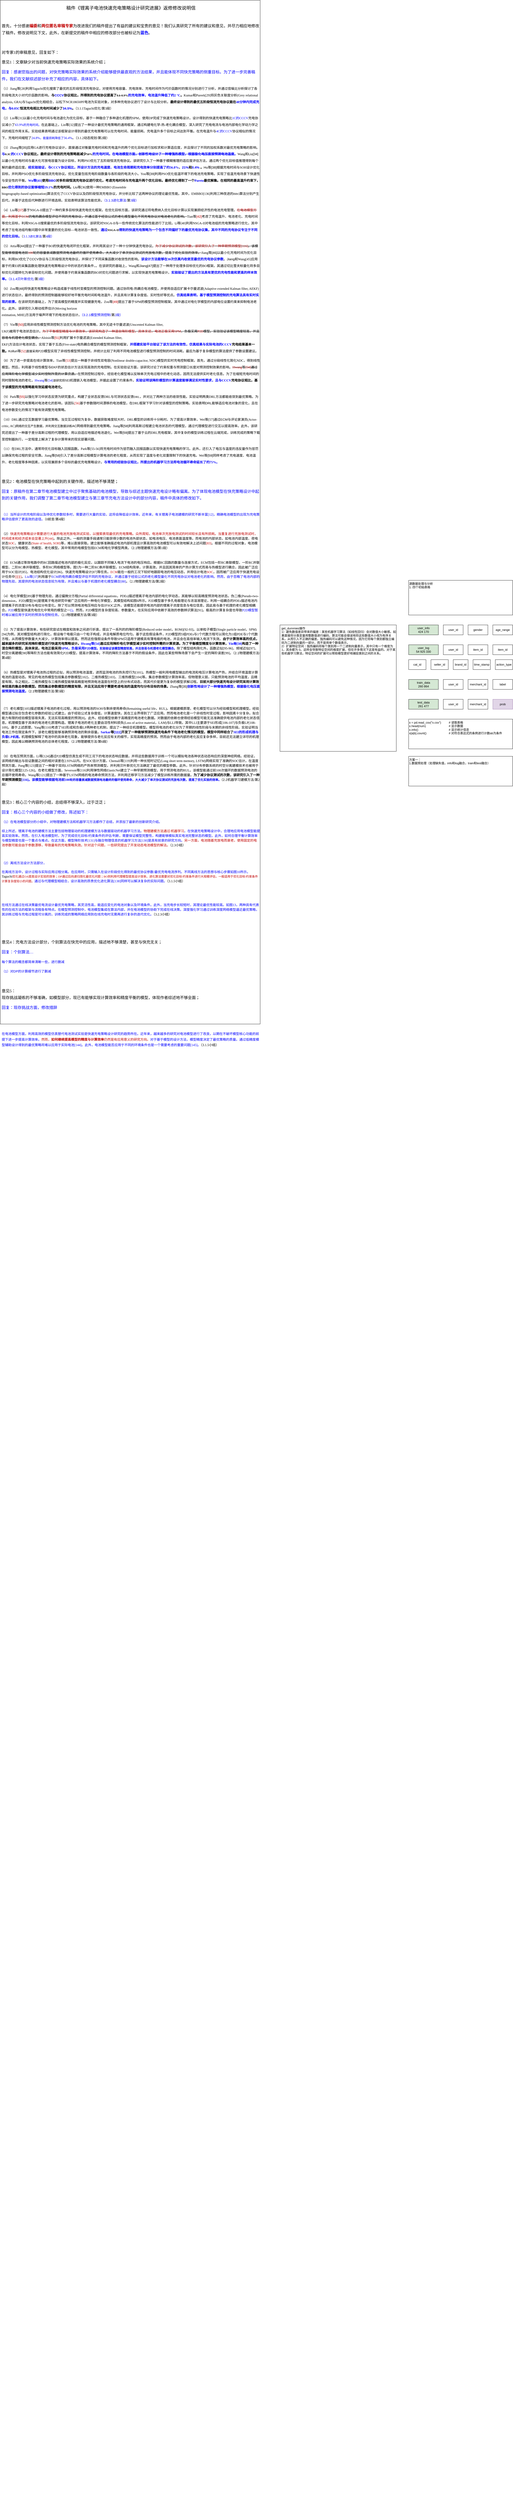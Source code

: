 <mxfile version="24.7.6">
  <diagram name="第 1 页" id="nSqqlTotFycrfwxX73Ba">
    <mxGraphModel dx="4772" dy="4318" grid="1" gridSize="10" guides="1" tooltips="1" connect="1" arrows="1" fold="1" page="0" pageScale="1" pageWidth="827" pageHeight="1169" math="0" shadow="0">
      <root>
        <mxCell id="0" />
        <mxCell id="1" parent="0" />
        <mxCell id="o0Hb8o0XORfrBRrqirPu-1" value="&lt;div style=&quot;&quot;&gt;&lt;span style=&quot;background-color: initial;&quot;&gt;源数据处理与分析&lt;/span&gt;&lt;/div&gt;&lt;div style=&quot;&quot;&gt;&lt;span style=&quot;background-color: initial;&quot;&gt;1. 四个初始表格&lt;/span&gt;&lt;/div&gt;&lt;div&gt;&lt;br&gt;&lt;/div&gt;" style="rounded=0;whiteSpace=wrap;html=1;align=left;verticalAlign=top;" parent="1" vertex="1">
          <mxGeometry x="-200" y="-340" width="420" height="140" as="geometry" />
        </mxCell>
        <mxCell id="o0Hb8o0XORfrBRrqirPu-2" value="user_info&lt;div&gt;424 170&lt;/div&gt;" style="rounded=0;whiteSpace=wrap;html=1;fillColor=#d5e8d4;strokeColor=#000000;" parent="1" vertex="1">
          <mxGeometry x="-200" y="-160" width="120" height="40" as="geometry" />
        </mxCell>
        <mxCell id="o0Hb8o0XORfrBRrqirPu-3" value="user_log&lt;div&gt;54 925 330&lt;/div&gt;" style="rounded=0;whiteSpace=wrap;html=1;fillColor=#d5e8d4;strokeColor=#000000;" parent="1" vertex="1">
          <mxGeometry x="-200" y="-80" width="120" height="40" as="geometry" />
        </mxCell>
        <mxCell id="o0Hb8o0XORfrBRrqirPu-4" value="train_data&lt;div&gt;260 864&lt;/div&gt;" style="rounded=0;whiteSpace=wrap;html=1;fillColor=#d5e8d4;strokeColor=#000000;" parent="1" vertex="1">
          <mxGeometry x="-200" y="60" width="120" height="40" as="geometry" />
        </mxCell>
        <mxCell id="o0Hb8o0XORfrBRrqirPu-5" value="test_data&lt;div&gt;261 477&lt;/div&gt;" style="rounded=0;whiteSpace=wrap;html=1;fillColor=#d5e8d4;strokeColor=#000000;" parent="1" vertex="1">
          <mxGeometry x="-200" y="140" width="120" height="40" as="geometry" />
        </mxCell>
        <mxCell id="o0Hb8o0XORfrBRrqirPu-6" value="x = pd.read_csv(&quot;x.csv&quot;)&lt;span style=&quot;white-space: pre;&quot;&gt;&#x9;&lt;/span&gt;&lt;span style=&quot;white-space: pre;&quot;&gt;&#x9;&lt;/span&gt;# 读取表格&lt;div&gt;x.head(num)&amp;nbsp; &amp;nbsp;&lt;span style=&quot;white-space: pre;&quot;&gt;&#x9;&lt;/span&gt;&lt;span style=&quot;white-space: pre;&quot;&gt;&#x9;&lt;/span&gt;&lt;span style=&quot;white-space: pre;&quot;&gt;&#x9;&lt;/span&gt;&lt;span style=&quot;white-space: pre;&quot;&gt;&#x9;&lt;/span&gt;# 显示数据&lt;/div&gt;&lt;div&gt;x.info()&lt;span style=&quot;white-space: pre;&quot;&gt;&#x9;&lt;/span&gt;&lt;span style=&quot;white-space: pre;&quot;&gt;&#x9;&lt;/span&gt;&lt;span style=&quot;white-space: pre;&quot;&gt;&#x9;&lt;/span&gt;&lt;span style=&quot;white-space: pre;&quot;&gt;&#x9;&lt;/span&gt;&lt;span style=&quot;white-space: pre;&quot;&gt;&#x9;&lt;/span&gt;# 显示统计信息&lt;/div&gt;&lt;div&gt;x[a|b].count()&lt;span style=&quot;white-space: pre;&quot;&gt;&#x9;&lt;/span&gt;&lt;span style=&quot;white-space: pre;&quot;&gt;&#x9;&lt;/span&gt;&lt;span style=&quot;white-space: pre;&quot;&gt;&#x9;&lt;/span&gt;&lt;span style=&quot;white-space: pre;&quot;&gt;&#x9;&lt;/span&gt;# 对符合表达式的条例进行计数ab为条件&lt;/div&gt;&lt;div&gt;&lt;br&gt;&lt;/div&gt;" style="rounded=0;whiteSpace=wrap;html=1;align=left;verticalAlign=top;" parent="1" vertex="1">
          <mxGeometry x="-200" y="220" width="420" height="120" as="geometry" />
        </mxCell>
        <mxCell id="o0Hb8o0XORfrBRrqirPu-7" value="age_range" style="rounded=0;whiteSpace=wrap;html=1;" parent="1" vertex="1">
          <mxGeometry x="140" y="-160" width="80" height="40" as="geometry" />
        </mxCell>
        <mxCell id="o0Hb8o0XORfrBRrqirPu-8" value="user_id" style="rounded=0;whiteSpace=wrap;html=1;" parent="1" vertex="1">
          <mxGeometry x="-60" y="-160" width="80" height="40" as="geometry" />
        </mxCell>
        <mxCell id="o0Hb8o0XORfrBRrqirPu-9" value="user_id" style="rounded=0;whiteSpace=wrap;html=1;" parent="1" vertex="1">
          <mxGeometry x="-60" y="-80" width="80" height="40" as="geometry" />
        </mxCell>
        <mxCell id="o0Hb8o0XORfrBRrqirPu-10" value="user_id" style="rounded=0;whiteSpace=wrap;html=1;" parent="1" vertex="1">
          <mxGeometry x="-60" y="60" width="80" height="40" as="geometry" />
        </mxCell>
        <mxCell id="o0Hb8o0XORfrBRrqirPu-11" value="gender" style="rounded=0;whiteSpace=wrap;html=1;" parent="1" vertex="1">
          <mxGeometry x="40" y="-160" width="80" height="40" as="geometry" />
        </mxCell>
        <mxCell id="o0Hb8o0XORfrBRrqirPu-12" value="merchant_id" style="rounded=0;whiteSpace=wrap;html=1;" parent="1" vertex="1">
          <mxGeometry x="40" y="60" width="80" height="40" as="geometry" />
        </mxCell>
        <mxCell id="o0Hb8o0XORfrBRrqirPu-13" value="label" style="rounded=0;whiteSpace=wrap;html=1;" parent="1" vertex="1">
          <mxGeometry x="140" y="60" width="80" height="40" as="geometry" />
        </mxCell>
        <mxCell id="o0Hb8o0XORfrBRrqirPu-14" value="item_id" style="rounded=0;whiteSpace=wrap;html=1;" parent="1" vertex="1">
          <mxGeometry x="40" y="-80" width="80" height="40" as="geometry" />
        </mxCell>
        <mxCell id="o0Hb8o0XORfrBRrqirPu-15" value="item_id" style="rounded=0;whiteSpace=wrap;html=1;" parent="1" vertex="1">
          <mxGeometry x="140" y="-80" width="80" height="40" as="geometry" />
        </mxCell>
        <mxCell id="o0Hb8o0XORfrBRrqirPu-16" value="cat_id" style="rounded=0;whiteSpace=wrap;html=1;" parent="1" vertex="1">
          <mxGeometry x="-200" y="-20" width="70" height="40" as="geometry" />
        </mxCell>
        <mxCell id="o0Hb8o0XORfrBRrqirPu-17" value="seller_id" style="rounded=0;whiteSpace=wrap;html=1;" parent="1" vertex="1">
          <mxGeometry x="-110" y="-20" width="70" height="40" as="geometry" />
        </mxCell>
        <mxCell id="o0Hb8o0XORfrBRrqirPu-18" value="brand_id" style="rounded=0;whiteSpace=wrap;html=1;" parent="1" vertex="1">
          <mxGeometry x="-20" y="-20" width="60" height="40" as="geometry" />
        </mxCell>
        <mxCell id="o0Hb8o0XORfrBRrqirPu-19" value="time_stamp" style="rounded=0;whiteSpace=wrap;html=1;" parent="1" vertex="1">
          <mxGeometry x="60" y="-20" width="70" height="40" as="geometry" />
        </mxCell>
        <mxCell id="o0Hb8o0XORfrBRrqirPu-20" value="action_type" style="rounded=0;whiteSpace=wrap;html=1;" parent="1" vertex="1">
          <mxGeometry x="150" y="-20" width="70" height="40" as="geometry" />
        </mxCell>
        <mxCell id="o0Hb8o0XORfrBRrqirPu-21" value="user_id" style="rounded=0;whiteSpace=wrap;html=1;" parent="1" vertex="1">
          <mxGeometry x="-60" y="140" width="80" height="40" as="geometry" />
        </mxCell>
        <mxCell id="o0Hb8o0XORfrBRrqirPu-22" value="merchant_id" style="rounded=0;whiteSpace=wrap;html=1;" parent="1" vertex="1">
          <mxGeometry x="40" y="140" width="80" height="40" as="geometry" />
        </mxCell>
        <mxCell id="o0Hb8o0XORfrBRrqirPu-23" value="prob" style="rounded=0;whiteSpace=wrap;html=1;fillColor=#e1d5e7;strokeColor=#9673a6;" parent="1" vertex="1">
          <mxGeometry x="140" y="140" width="80" height="40" as="geometry" />
        </mxCell>
        <mxCell id="o0Hb8o0XORfrBRrqirPu-24" value="方案一：&lt;div&gt;1.数据预处理（处理缺失值，info和log融合，train和test融合）&lt;/div&gt;" style="rounded=0;whiteSpace=wrap;html=1;align=left;verticalAlign=top;" parent="1" vertex="1">
          <mxGeometry x="-200" y="370" width="420" height="120" as="geometry" />
        </mxCell>
        <mxCell id="4Jot6FT5adBYs8OghHL6-1" value="&lt;p style=&quot;margin-bottom:0cm;margin-bottom:.0001pt;&lt;br/&gt;text-align:center;line-height:20.0pt;mso-line-height-rule:exactly&quot; align=&quot;center&quot; class=&quot;MsoNormal&quot;&gt;&lt;span style=&quot;font-size:14.0pt;mso-bidi-font-size:16.0pt;font-family:华文中宋&quot;&gt;稿件《锂离子电池快速充电策略设计研究进展》返修修改说明信&lt;span lang=&quot;EN-US&quot;&gt;&lt;/span&gt;&lt;/span&gt;&lt;/p&gt;&lt;p style=&quot;margin-bottom:0cm;margin-bottom:.0001pt;line-height:&lt;br/&gt;20.0pt;mso-line-height-rule:exactly&quot; class=&quot;MsoNormal&quot;&gt;&lt;span style=&quot;font-size:12.0pt;&lt;br/&gt;mso-bidi-font-size:14.0pt;font-family:宋体&quot; lang=&quot;EN-US&quot;&gt;&amp;nbsp;&lt;/span&gt;&lt;/p&gt;&lt;p style=&quot;margin-bottom:0cm;margin-bottom:.0001pt;text-align:&lt;br/&gt;justify;text-justify:inter-ideograph;line-height:20.0pt;mso-line-height-rule:&lt;br/&gt;exactly&quot; class=&quot;MsoNormal&quot;&gt;&lt;span style=&quot;font-size:12.0pt;font-family:宋体&quot;&gt;首先，十分感谢&lt;b&gt;&lt;span style=&quot;color:#C00000&quot;&gt;编委&lt;/span&gt;&lt;/b&gt;和&lt;b&gt;&lt;span style=&quot;color:#C00000&quot;&gt;两位匿名审稿专家&lt;/span&gt;&lt;/b&gt;为改进我们的稿件提出了有益的建议和宝贵的意见！我们认真研究了所有的建议和意见，并尽力相应地修改了稿件。修改说明见下文，此外，在新提交的稿件中相应的修改部分也被标记为&lt;b&gt;&lt;span style=&quot;color:blue&quot;&gt;蓝色&lt;/span&gt;&lt;/b&gt;。&lt;span lang=&quot;EN-US&quot;&gt;&lt;/span&gt;&lt;/span&gt;&lt;/p&gt;&lt;p style=&quot;margin-bottom:0cm;margin-bottom:.0001pt;text-align:&lt;br/&gt;justify;text-justify:inter-ideograph;line-height:20.0pt;mso-line-height-rule:&lt;br/&gt;exactly&quot; class=&quot;MsoNormal&quot;&gt;&lt;span style=&quot;font-size:12.0pt;font-family:宋体&quot; lang=&quot;EN-US&quot;&gt;&amp;nbsp;&lt;/span&gt;&lt;/p&gt;&lt;p style=&quot;margin-bottom:0cm;margin-bottom:.0001pt;text-align:&lt;br/&gt;justify;text-justify:inter-ideograph;line-height:20.0pt;mso-line-height-rule:&lt;br/&gt;exactly&quot; class=&quot;MsoNormal&quot;&gt;&lt;span style=&quot;font-size:12.0pt;font-family:宋体&quot;&gt;对专家&lt;span lang=&quot;EN-US&quot;&gt;1&lt;/span&gt;的审稿意见，回复如下：&lt;span lang=&quot;EN-US&quot;&gt;&lt;/span&gt;&lt;/span&gt;&lt;/p&gt;&lt;p style=&quot;margin-bottom:0cm;margin-bottom:.0001pt;text-align:&lt;br/&gt;justify;text-justify:inter-ideograph;line-height:20.0pt;mso-line-height-rule:&lt;br/&gt;exactly&quot; class=&quot;MsoNormal&quot;&gt;&lt;span style=&quot;font-size:12.0pt;font-family:宋体&quot;&gt;意见&lt;span lang=&quot;EN-US&quot;&gt;1&lt;/span&gt;：文章缺少对当前快速充电策略实际效果的系统介绍；&lt;span lang=&quot;EN-US&quot;&gt;&lt;/span&gt;&lt;/span&gt;&lt;/p&gt;&lt;p style=&quot;margin-bottom:0cm;margin-bottom:.0001pt;text-align:&lt;br/&gt;justify;text-justify:inter-ideograph;line-height:20.0pt;mso-line-height-rule:&lt;br/&gt;exactly&quot; class=&quot;MsoNormal&quot;&gt;&lt;span style=&quot;font-size:12.0pt;font-family:宋体;mso-ascii-font-family:&lt;br/&gt;&amp;quot;Times New Roman&amp;quot;;mso-hansi-font-family:&amp;quot;Times New Roman&amp;quot;;mso-bidi-font-family:&lt;br/&gt;&amp;quot;Times New Roman&amp;quot;;color:blue;mso-bidi-font-weight:bold&quot;&gt;回复：感谢您指出的问题，对快充策略实际效果的系统介绍能够提供最直观的方法结果，并且能体现不同快充策略的侧重目标。为了进一步完善稿件，我们在文献综述部分补充了相应的内容，具体如下。&lt;/span&gt;&lt;span style=&quot;font-size:12.0pt;font-family:&amp;quot;Times New Roman&amp;quot;,serif;&lt;br/&gt;mso-fareast-font-family:宋体;color:blue;mso-bidi-font-weight:bold&quot; lang=&quot;EN-US&quot;&gt;&lt;/span&gt;&lt;/p&gt;&lt;p style=&quot;margin-bottom:0cm;margin-bottom:.0001pt;text-align:&lt;br/&gt;justify;text-justify:inter-ideograph;line-height:20.0pt;mso-line-height-rule:&lt;br/&gt;exactly&quot; class=&quot;MsoNormal&quot;&gt;&lt;span style=&quot;font-size: 10pt; font-family: 宋体;&quot;&gt;（&lt;/span&gt;&lt;span style=&quot;font-size: 10pt; font-family: &amp;quot;Times New Roman&amp;quot;, serif;&quot; lang=&quot;EN-US&quot;&gt;1&lt;/span&gt;&lt;span style=&quot;font-size: 10pt; font-family: 宋体;&quot;&gt;）&lt;/span&gt;&lt;span style=&quot;font-size: 10pt; font-family: &amp;quot;Times New Roman&amp;quot;, serif;&quot; lang=&quot;EN-US&quot;&gt;Jiang&lt;/span&gt;&lt;span style=&quot;font-size: 10pt; font-family: 宋体;&quot;&gt;等&lt;/span&gt;&lt;span style=&quot;font-size: 10pt; font-family: &amp;quot;Times New Roman&amp;quot;, serif;&quot; lang=&quot;EN-US&quot;&gt;[28]&lt;/span&gt;&lt;span style=&quot;font-size: 10pt; font-family: 宋体;&quot;&gt;利用&lt;/span&gt;&lt;span style=&quot;font-size: 10pt; font-family: &amp;quot;Times New Roman&amp;quot;, serif;&quot; lang=&quot;EN-US&quot;&gt;Taguchi&lt;/span&gt;&lt;span style=&quot;font-size: 10pt; font-family: 宋体;&quot;&gt;优化搜索了最优的五阶段恒流充电协议，对使用充电容量、充电效率、充电时间作为代价函数时的情况分别进行了分析，并通过信噪比分析探讨了各阶段电流大小对代价函数的影响。&lt;/span&gt;&lt;b&gt;&lt;span style=&quot;font-size:10.0pt;font-family:宋体;mso-ascii-font-family:&amp;quot;Times New Roman&amp;quot;;&lt;br/&gt;mso-hansi-font-family:&amp;quot;Times New Roman&amp;quot;;mso-bidi-font-family:&amp;quot;Times New Roman&amp;quot;;&lt;br/&gt;color:blue&quot;&gt;与&lt;/span&gt;&lt;/b&gt;&lt;b&gt;&lt;span style=&quot;font-size:10.0pt;font-family:&lt;br/&gt;&amp;quot;Times New Roman&amp;quot;,serif;mso-fareast-font-family:宋体;color:blue&quot; lang=&quot;EN-US&quot;&gt;CCCV&lt;/span&gt;&lt;/b&gt;&lt;b&gt;&lt;span style=&quot;font-size:10.0pt;font-family:宋体;mso-ascii-font-family:&amp;quot;Times New Roman&amp;quot;;&lt;br/&gt;mso-hansi-font-family:&amp;quot;Times New Roman&amp;quot;;mso-bidi-font-family:&amp;quot;Times New Roman&amp;quot;;&lt;br/&gt;color:blue&quot;&gt;协议相比，所得到的充电协议提高了&lt;/span&gt;&lt;/b&gt;&lt;b&gt;&lt;span style=&quot;font-size:&lt;br/&gt;10.0pt;font-family:&amp;quot;Times New Roman&amp;quot;,serif;mso-fareast-font-family:宋体;&lt;br/&gt;color:blue&quot; lang=&quot;EN-US&quot;&gt;0.6-0.9%&lt;/span&gt;&lt;/b&gt;&lt;b&gt;&lt;span style=&quot;font-size:10.0pt;font-family:&lt;br/&gt;宋体;mso-ascii-font-family:&amp;quot;Times New Roman&amp;quot;;mso-hansi-font-family:&amp;quot;Times New Roman&amp;quot;;&lt;br/&gt;mso-bidi-font-family:&amp;quot;Times New Roman&amp;quot;;color:blue&quot;&gt;的充电效率，电池温升降低了约&lt;/span&gt;&lt;/b&gt;&lt;b&gt;&lt;span style=&quot;font-size:10.0pt;font-family:&amp;quot;Times New Roman&amp;quot;,serif;&lt;br/&gt;mso-fareast-font-family:宋体;color:blue&quot; lang=&quot;EN-US&quot;&gt;2 °C&lt;/span&gt;&lt;/b&gt;&lt;b&gt;&lt;span style=&quot;font-size:10.0pt;font-family:宋体;mso-ascii-font-family:&amp;quot;Times New Roman&amp;quot;;&lt;br/&gt;mso-hansi-font-family:&amp;quot;Times New Roman&amp;quot;;mso-bidi-font-family:&amp;quot;Times New Roman&amp;quot;;&lt;br/&gt;color:blue&quot;&gt;。&lt;/span&gt;&lt;/b&gt;&lt;span style=&quot;font-size: 10pt; font-family: &amp;quot;Times New Roman&amp;quot;, serif;&quot; lang=&quot;EN-US&quot;&gt;Kumar&lt;/span&gt;&lt;span style=&quot;font-size: 10pt; font-family: 宋体;&quot;&gt;和&lt;/span&gt;&lt;span style=&quot;font-size: 10pt; font-family: &amp;quot;Times New Roman&amp;quot;, serif;&quot; lang=&quot;EN-US&quot;&gt;Pareek[29]&lt;/span&gt;&lt;span style=&quot;font-size: 10pt; font-family: 宋体;&quot;&gt;将灰色关联度分析&lt;/span&gt;&lt;span style=&quot;font-size: 10pt; font-family: &amp;quot;Times New Roman&amp;quot;, serif;&quot; lang=&quot;EN-US&quot;&gt;(Grey relational analysis, GRA)&lt;/span&gt;&lt;span style=&quot;font-size: 10pt; font-family: 宋体;&quot;&gt;与&lt;/span&gt;&lt;span style=&quot;font-size: 10pt; font-family: &amp;quot;Times New Roman&amp;quot;, serif;&quot; lang=&quot;EN-US&quot;&gt;Taguchi&lt;/span&gt;&lt;span style=&quot;font-size: 10pt; font-family: 宋体;&quot;&gt;优化相结合，以松下&lt;/span&gt;&lt;span style=&quot;font-size: 10pt; font-family: &amp;quot;Times New Roman&amp;quot;, serif;&quot; lang=&quot;EN-US&quot;&gt;NCR18650PF&lt;/span&gt;&lt;span style=&quot;font-size: 10pt; font-family: 宋体;&quot;&gt;电池为实验对象，对多种充电协议进行了设计与比较分析。&lt;/span&gt;&lt;b&gt;&lt;span style=&quot;font-size:10.0pt;font-family:宋体;mso-ascii-font-family:&amp;quot;Times New Roman&amp;quot;;&lt;br/&gt;mso-hansi-font-family:&amp;quot;Times New Roman&amp;quot;;mso-bidi-font-family:&amp;quot;Times New Roman&amp;quot;;&lt;br/&gt;color:blue&quot;&gt;最终设计得到的最优五阶段恒流充电协议能在&lt;/span&gt;&lt;/b&gt;&lt;b&gt;&lt;span style=&quot;font-size:10.0pt;font-family:&amp;quot;Times New Roman&amp;quot;,serif;mso-fareast-font-family:&lt;br/&gt;宋体;color:blue&quot; lang=&quot;EN-US&quot;&gt;48&lt;/span&gt;&lt;/b&gt;&lt;b&gt;&lt;span style=&quot;font-size:10.0pt;font-family:宋体;&lt;br/&gt;mso-ascii-font-family:&amp;quot;Times New Roman&amp;quot;;mso-hansi-font-family:&amp;quot;Times New Roman&amp;quot;;&lt;br/&gt;mso-bidi-font-family:&amp;quot;Times New Roman&amp;quot;;color:blue&quot;&gt;分钟内完成充电，与&lt;/span&gt;&lt;/b&gt;&lt;b&gt;&lt;span style=&quot;font-size:10.0pt;font-family:&amp;quot;Times New Roman&amp;quot;,serif;&lt;br/&gt;mso-fareast-font-family:宋体;color:blue&quot; lang=&quot;EN-US&quot;&gt;0.05C&lt;/span&gt;&lt;/b&gt;&lt;b&gt;&lt;span style=&quot;font-size:10.0pt;font-family:宋体;mso-ascii-font-family:&amp;quot;Times New Roman&amp;quot;;&lt;br/&gt;mso-hansi-font-family:&amp;quot;Times New Roman&amp;quot;;mso-bidi-font-family:&amp;quot;Times New Roman&amp;quot;;&lt;br/&gt;color:blue&quot;&gt;恒流充电相比充电时间减少了&lt;/span&gt;&lt;/b&gt;&lt;b&gt;&lt;span style=&quot;font-size:10.0pt;&lt;br/&gt;font-family:&amp;quot;Times New Roman&amp;quot;,serif;mso-fareast-font-family:宋体;color:blue&quot; lang=&quot;EN-US&quot;&gt;34.5%&lt;/span&gt;&lt;/b&gt;&lt;b&gt;&lt;span style=&quot;font-size:10.0pt;font-family:宋体;mso-ascii-font-family:&amp;quot;Times New Roman&amp;quot;;&lt;br/&gt;mso-hansi-font-family:&amp;quot;Times New Roman&amp;quot;;mso-bidi-font-family:&amp;quot;Times New Roman&amp;quot;;&lt;br/&gt;color:blue&quot;&gt;。&lt;/span&gt;&lt;/b&gt;&lt;span style=&quot;font-size: 10pt; font-family: 宋体;&quot;&gt;（&lt;/span&gt;&lt;span style=&quot;font-size: 10pt; font-family: &amp;quot;Times New Roman&amp;quot;, serif;&quot; lang=&quot;EN-US&quot;&gt;3.1.1Taguchi&lt;/span&gt;&lt;span style=&quot;font-size: 10pt; font-family: 宋体;&quot;&gt;优化&lt;/span&gt;&lt;span style=&quot;font-size: 10pt; font-family: &amp;quot;Times New Roman&amp;quot;, serif;&quot; lang=&quot;EN-US&quot;&gt;/&lt;/span&gt;&lt;span style=&quot;font-size: 10pt; font-family: 宋体;&quot;&gt;第&lt;/span&gt;&lt;span style=&quot;font-size: 10pt; font-family: &amp;quot;Times New Roman&amp;quot;, serif;&quot; lang=&quot;EN-US&quot;&gt;3&lt;/span&gt;&lt;span style=&quot;font-size: 10pt; font-family: 宋体;&quot;&gt;段）&lt;/span&gt;&lt;span style=&quot;font-size:10.0pt;font-family:&amp;quot;Times New Roman&amp;quot;,serif;&lt;br/&gt;mso-fareast-font-family:宋体;color:blue;mso-bidi-font-weight:bold&quot; lang=&quot;EN-US&quot;&gt;&lt;/span&gt;&lt;/p&gt;&lt;p style=&quot;margin-bottom:0cm;margin-bottom:.0001pt;text-align:&lt;br/&gt;justify;text-justify:inter-ideograph;line-height:20.0pt;mso-line-height-rule:&lt;br/&gt;exactly&quot; class=&quot;MsoNormal&quot;&gt;&lt;span style=&quot;font-size: 10pt; font-family: 宋体;&quot;&gt;（&lt;/span&gt;&lt;span style=&quot;font-size: 10pt; font-family: &amp;quot;Times New Roman&amp;quot;, serif;&quot; lang=&quot;EN-US&quot;&gt;2&lt;/span&gt;&lt;span style=&quot;font-size: 10pt; font-family: 宋体;&quot;&gt;）&lt;/span&gt;&lt;span style=&quot;font-size: 10pt; font-family: &amp;quot;Times New Roman&amp;quot;, serif;&quot; lang=&quot;EN-US&quot;&gt;Lin&lt;/span&gt;&lt;span style=&quot;font-size: 10pt; font-family: 宋体;&quot;&gt;等&lt;/span&gt;&lt;span style=&quot;font-size: 10pt; font-family: &amp;quot;Times New Roman&amp;quot;, serif;&quot; lang=&quot;EN-US&quot;&gt;[31]&lt;/span&gt;&lt;span style=&quot;font-size: 10pt; font-family: 宋体;&quot;&gt;以最小化充电时间与电池退化为优化目标，基于一种融合了多种退化机理的&lt;/span&gt;&lt;span style=&quot;font-size: 10pt; font-family: &amp;quot;Times New Roman&amp;quot;, serif;&quot; lang=&quot;EN-US&quot;&gt;SPM&lt;/span&gt;&lt;span style=&quot;font-size: 10pt; font-family: 宋体;&quot;&gt;，使用&lt;/span&gt;&lt;span style=&quot;font-size: 10pt; font-family: &amp;quot;Times New Roman&amp;quot;, serif;&quot; lang=&quot;EN-US&quot;&gt;DP&lt;/span&gt;&lt;span style=&quot;font-size: 10pt; font-family: 宋体;&quot;&gt;完成了快速充电策略设计。&lt;/span&gt;&lt;span style=&quot;font-size:10.0pt;font-family:宋体;mso-ascii-font-family:&amp;quot;Times New Roman&amp;quot;;&lt;br/&gt;mso-hansi-font-family:&amp;quot;Times New Roman&amp;quot;;mso-bidi-font-family:&amp;quot;Times New Roman&amp;quot;;&lt;br/&gt;color:blue;mso-bidi-font-weight:bold&quot;&gt;设计得到的快速充电策略比&lt;/span&gt;&lt;span style=&quot;font-size:10.0pt;font-family:&amp;quot;Times New Roman&amp;quot;,serif;mso-fareast-font-family:&lt;br/&gt;宋体;color:blue;mso-bidi-font-weight:bold&quot; lang=&quot;EN-US&quot;&gt;1C&lt;/span&gt;&lt;span style=&quot;font-size:10.0pt;&lt;br/&gt;font-family:宋体;mso-ascii-font-family:&amp;quot;Times New Roman&amp;quot;;mso-hansi-font-family:&lt;br/&gt;&amp;quot;Times New Roman&amp;quot;;mso-bidi-font-family:&amp;quot;Times New Roman&amp;quot;;color:blue;mso-bidi-font-weight:&lt;br/&gt;bold&quot;&gt;的&lt;/span&gt;&lt;span style=&quot;font-size:10.0pt;font-family:&amp;quot;Times New Roman&amp;quot;,serif;&lt;br/&gt;mso-fareast-font-family:宋体;color:blue;mso-bidi-font-weight:bold&quot; lang=&quot;EN-US&quot;&gt;CCCV&lt;/span&gt;&lt;span style=&quot;font-size:10.0pt;font-family:宋体;mso-ascii-font-family:&amp;quot;Times New Roman&amp;quot;;&lt;br/&gt;mso-hansi-font-family:&amp;quot;Times New Roman&amp;quot;;mso-bidi-font-family:&amp;quot;Times New Roman&amp;quot;;&lt;br/&gt;color:blue;mso-bidi-font-weight:bold&quot;&gt;充电协议减小了&lt;/span&gt;&lt;span style=&quot;font-size:10.0pt;font-family:&amp;quot;Times New Roman&amp;quot;,serif;mso-fareast-font-family:&lt;br/&gt;宋体;color:blue;mso-bidi-font-weight:bold&quot; lang=&quot;EN-US&quot;&gt;63.9%&lt;/span&gt;&lt;span style=&quot;font-size:&lt;br/&gt;10.0pt;font-family:宋体;mso-ascii-font-family:&amp;quot;Times New Roman&amp;quot;;mso-hansi-font-family:&lt;br/&gt;&amp;quot;Times New Roman&amp;quot;;mso-bidi-font-family:&amp;quot;Times New Roman&amp;quot;;color:blue;mso-bidi-font-weight:&lt;br/&gt;bold&quot;&gt;的充电时间。&lt;/span&gt;&lt;span style=&quot;font-size: 10pt; font-family: 宋体;&quot;&gt;在此基础上，&lt;/span&gt;&lt;span style=&quot;font-size: 10pt; font-family: &amp;quot;Times New Roman&amp;quot;, serif;&quot; lang=&quot;EN-US&quot;&gt;Lin&lt;/span&gt;&lt;span style=&quot;font-size: 10pt; font-family: 宋体;&quot;&gt;等&lt;/span&gt;&lt;span style=&quot;font-size: 10pt; font-family: &amp;quot;Times New Roman&amp;quot;, serif;&quot; lang=&quot;EN-US&quot;&gt;[32]&lt;/span&gt;&lt;span style=&quot;font-size: 10pt; font-family: 宋体;&quot;&gt;提出了一种设计最优充电策略的通用框架，通过构建电化学&lt;/span&gt;&lt;span style=&quot;font-size: 10pt; font-family: &amp;quot;Times New Roman&amp;quot;, serif;&quot; lang=&quot;EN-US&quot;&gt;-&lt;/span&gt;&lt;span style=&quot;font-size: 10pt; font-family: 宋体;&quot;&gt;热&lt;/span&gt;&lt;span style=&quot;font-size: 10pt; font-family: &amp;quot;Times New Roman&amp;quot;, serif;&quot; lang=&quot;EN-US&quot;&gt;-&lt;/span&gt;&lt;span style=&quot;font-size: 10pt; font-family: 宋体;&quot;&gt;老化耦合模型，深入研究了充电电流与电池内部电化学动力学之间的相互作用关系。实验结果表明通过该框架设计得到的最优充电策略可以在充电时间、能量损耗、充电温升多个目标之间达到平衡。&lt;/span&gt;&lt;span style=&quot;font-size:10.0pt;font-family:宋体;mso-ascii-font-family:&amp;quot;Times New Roman&amp;quot;;&lt;br/&gt;mso-hansi-font-family:&amp;quot;Times New Roman&amp;quot;;mso-bidi-font-family:&amp;quot;Times New Roman&amp;quot;;&lt;br/&gt;color:blue;mso-bidi-font-weight:bold&quot;&gt;在充电温升与&lt;/span&gt;&lt;span style=&quot;font-size:10.0pt;font-family:&amp;quot;Times New Roman&amp;quot;,serif;mso-fareast-font-family:&lt;br/&gt;宋体;color:blue;mso-bidi-font-weight:bold&quot; lang=&quot;EN-US&quot;&gt;4C&lt;/span&gt;&lt;span style=&quot;font-size:10.0pt;&lt;br/&gt;font-family:宋体;mso-ascii-font-family:&amp;quot;Times New Roman&amp;quot;;mso-hansi-font-family:&lt;br/&gt;&amp;quot;Times New Roman&amp;quot;;mso-bidi-font-family:&amp;quot;Times New Roman&amp;quot;;color:blue;mso-bidi-font-weight:&lt;br/&gt;bold&quot;&gt;的&lt;/span&gt;&lt;span style=&quot;font-size:10.0pt;font-family:&amp;quot;Times New Roman&amp;quot;,serif;&lt;br/&gt;mso-fareast-font-family:宋体;color:blue;mso-bidi-font-weight:bold&quot; lang=&quot;EN-US&quot;&gt;CCCV&lt;/span&gt;&lt;span style=&quot;font-size:10.0pt;font-family:宋体;mso-ascii-font-family:&amp;quot;Times New Roman&amp;quot;;&lt;br/&gt;mso-hansi-font-family:&amp;quot;Times New Roman&amp;quot;;mso-bidi-font-family:&amp;quot;Times New Roman&amp;quot;;&lt;br/&gt;color:blue;mso-bidi-font-weight:bold&quot;&gt;协议相似的情况下，充电时间缩短了&lt;/span&gt;&lt;span style=&quot;font-size:10.0pt;font-family:&amp;quot;Times New Roman&amp;quot;,serif;mso-fareast-font-family:&lt;br/&gt;宋体;color:blue;mso-bidi-font-weight:bold&quot; lang=&quot;EN-US&quot;&gt;24.8%&lt;/span&gt;&lt;span style=&quot;font-size:&lt;br/&gt;10.0pt;font-family:宋体;mso-ascii-font-family:&amp;quot;Times New Roman&amp;quot;;mso-hansi-font-family:&lt;br/&gt;&amp;quot;Times New Roman&amp;quot;;mso-bidi-font-family:&amp;quot;Times New Roman&amp;quot;;color:blue;mso-bidi-font-weight:&lt;br/&gt;bold&quot;&gt;，能量损耗降低了&lt;/span&gt;&lt;span style=&quot;font-size:10.0pt;font-family:&amp;quot;Times New Roman&amp;quot;,serif;&lt;br/&gt;mso-fareast-font-family:宋体;color:blue;mso-bidi-font-weight:bold&quot; lang=&quot;EN-US&quot;&gt;56.4%&lt;/span&gt;&lt;span style=&quot;font-size:10.0pt;font-family:宋体;mso-ascii-font-family:&amp;quot;Times New Roman&amp;quot;;&lt;br/&gt;mso-hansi-font-family:&amp;quot;Times New Roman&amp;quot;;mso-bidi-font-family:&amp;quot;Times New Roman&amp;quot;;&lt;br/&gt;color:blue;mso-bidi-font-weight:bold&quot;&gt;。&lt;/span&gt;&lt;span style=&quot;font-size: 10pt; font-family: 宋体;&quot;&gt;（&lt;/span&gt;&lt;span style=&quot;font-size: 10pt; font-family: &amp;quot;Times New Roman&amp;quot;, serif;&quot; lang=&quot;EN-US&quot;&gt;3.1.2&lt;/span&gt;&lt;span style=&quot;font-size: 10pt; font-family: 宋体;&quot;&gt;动态规划&lt;/span&gt;&lt;span style=&quot;font-size: 10pt; font-family: &amp;quot;Times New Roman&amp;quot;, serif;&quot; lang=&quot;EN-US&quot;&gt;/&lt;/span&gt;&lt;span style=&quot;font-size: 10pt; font-family: 宋体;&quot;&gt;第&lt;/span&gt;&lt;span style=&quot;font-size: 10pt; font-family: &amp;quot;Times New Roman&amp;quot;, serif;&quot; lang=&quot;EN-US&quot;&gt;2&lt;/span&gt;&lt;span style=&quot;font-size: 10pt; font-family: 宋体;&quot;&gt;段）&lt;/span&gt;&lt;span style=&quot;font-size: 10pt; font-family: &amp;quot;Times New Roman&amp;quot;, serif;&quot; lang=&quot;EN-US&quot;&gt;&lt;/span&gt;&lt;/p&gt;&lt;p style=&quot;margin-bottom:0cm;margin-bottom:.0001pt;text-align:&lt;br/&gt;justify;text-justify:inter-ideograph;line-height:20.0pt;mso-line-height-rule:&lt;br/&gt;exactly&quot; class=&quot;MsoNormal&quot;&gt;&lt;span style=&quot;font-size:10.0pt;font-family:宋体;mso-ascii-font-family:&lt;br/&gt;&amp;quot;Times New Roman&amp;quot;;mso-hansi-font-family:&amp;quot;Times New Roman&amp;quot;;mso-bidi-font-family:&lt;br/&gt;&amp;quot;Times New Roman&amp;quot;;mso-bidi-font-weight:bold&quot;&gt;（&lt;/span&gt;&lt;span style=&quot;font-size:10.0pt;font-family:&amp;quot;Times New Roman&amp;quot;,serif;mso-fareast-font-family:&lt;br/&gt;宋体;mso-bidi-font-weight:bold&quot; lang=&quot;EN-US&quot;&gt;3&lt;/span&gt;&lt;span style=&quot;font-size:10.0pt;font-family:&lt;br/&gt;宋体;mso-ascii-font-family:&amp;quot;Times New Roman&amp;quot;;mso-hansi-font-family:&amp;quot;Times New Roman&amp;quot;;&lt;br/&gt;mso-bidi-font-family:&amp;quot;Times New Roman&amp;quot;;mso-bidi-font-weight:bold&quot;&gt;）&lt;/span&gt;&lt;span style=&quot;font-size:10.0pt;font-family:&amp;quot;Times New Roman&amp;quot;,serif;&lt;br/&gt;mso-fareast-font-family:宋体;mso-bidi-font-weight:bold&quot; lang=&quot;EN-US&quot;&gt;Zhang&lt;/span&gt;&lt;span style=&quot;font-size:10.0pt;font-family:宋体;mso-ascii-font-family:&amp;quot;Times New Roman&amp;quot;;&lt;br/&gt;mso-hansi-font-family:&amp;quot;Times New Roman&amp;quot;;mso-bidi-font-family:&amp;quot;Times New Roman&amp;quot;;&lt;br/&gt;mso-bidi-font-weight:bold&quot;&gt;等&lt;/span&gt;&lt;span style=&quot;font-size:10.0pt;&lt;br/&gt;font-family:&amp;quot;Times New Roman&amp;quot;,serif;mso-fareast-font-family:宋体;mso-bidi-font-weight:&lt;br/&gt;bold&quot; lang=&quot;EN-US&quot;&gt;[35]&lt;/span&gt;&lt;span style=&quot;font-size:10.0pt;font-family:宋体;mso-ascii-font-family:&lt;br/&gt;&amp;quot;Times New Roman&amp;quot;;mso-hansi-font-family:&amp;quot;Times New Roman&amp;quot;;mso-bidi-font-family:&lt;br/&gt;&amp;quot;Times New Roman&amp;quot;;mso-bidi-font-weight:bold&quot;&gt;应用&lt;/span&gt;&lt;span style=&quot;font-size:10.0pt;font-family:&amp;quot;Times New Roman&amp;quot;,serif;mso-fareast-font-family:&lt;br/&gt;宋体;mso-bidi-font-weight:bold&quot; lang=&quot;EN-US&quot;&gt;GA&lt;/span&gt;&lt;span style=&quot;font-size:10.0pt;&lt;br/&gt;font-family:宋体;mso-ascii-font-family:&amp;quot;Times New Roman&amp;quot;;mso-hansi-font-family:&lt;br/&gt;&amp;quot;Times New Roman&amp;quot;;mso-bidi-font-family:&amp;quot;Times New Roman&amp;quot;;mso-bidi-font-weight:&lt;br/&gt;bold&quot;&gt;进行充电协议设计，直接通过对衡量充电时间和充电温升的两个优化目标进行加权求和计算适应度，并且探讨了不同的加权系数对最优充电策略的影响。&lt;b&gt;&lt;span style=&quot;color:blue&quot;&gt;与&lt;/span&gt;&lt;/b&gt;&lt;/span&gt;&lt;b&gt;&lt;span style=&quot;font-size:&lt;br/&gt;10.0pt;font-family:&amp;quot;Times New Roman&amp;quot;,serif;mso-fareast-font-family:宋体;&lt;br/&gt;color:blue&quot; lang=&quot;EN-US&quot;&gt;0.3C&lt;/span&gt;&lt;/b&gt;&lt;b&gt;&lt;span style=&quot;font-size:10.0pt;font-family:宋体;&lt;br/&gt;mso-ascii-font-family:&amp;quot;Times New Roman&amp;quot;;mso-hansi-font-family:&amp;quot;Times New Roman&amp;quot;;&lt;br/&gt;mso-bidi-font-family:&amp;quot;Times New Roman&amp;quot;;color:blue&quot;&gt;的&lt;/span&gt;&lt;/b&gt;&lt;b&gt;&lt;span style=&quot;font-size:10.0pt;font-family:&amp;quot;Times New Roman&amp;quot;,serif;&lt;br/&gt;mso-fareast-font-family:宋体;color:blue&quot; lang=&quot;EN-US&quot;&gt;CCCV&lt;/span&gt;&lt;/b&gt;&lt;b&gt;&lt;span style=&quot;font-size:10.0pt;font-family:宋体;mso-ascii-font-family:&amp;quot;Times New Roman&amp;quot;;&lt;br/&gt;mso-hansi-font-family:&amp;quot;Times New Roman&amp;quot;;mso-bidi-font-family:&amp;quot;Times New Roman&amp;quot;;&lt;br/&gt;color:blue&quot;&gt;协议相比，最终设计得到的充电策略能减少&lt;/span&gt;&lt;/b&gt;&lt;b&gt;&lt;span style=&quot;font-size:&lt;br/&gt;10.0pt;font-family:&amp;quot;Times New Roman&amp;quot;,serif;mso-fareast-font-family:宋体;&lt;br/&gt;color:blue&quot; lang=&quot;EN-US&quot;&gt;50%&lt;/span&gt;&lt;/b&gt;&lt;b&gt;&lt;span style=&quot;font-size:10.0pt;font-family:宋体;&lt;br/&gt;mso-ascii-font-family:&amp;quot;Times New Roman&amp;quot;;mso-hansi-font-family:&amp;quot;Times New Roman&amp;quot;;&lt;br/&gt;mso-bidi-font-family:&amp;quot;Times New Roman&amp;quot;;color:blue&quot;&gt;的充电时间。&lt;s&gt;在电池模型方面，创新性地设计了一种增强热模型，根据极化电压直接预测电池温度&lt;/s&gt;。&lt;/span&gt;&lt;/b&gt;&lt;span style=&quot;font-size:10.0pt;font-family:&amp;quot;Times New Roman&amp;quot;,serif;&lt;br/&gt;mso-fareast-font-family:宋体;mso-bidi-font-weight:bold&quot; lang=&quot;EN-US&quot;&gt;Wang&lt;/span&gt;&lt;span style=&quot;font-size:10.0pt;font-family:宋体;mso-ascii-font-family:&amp;quot;Times New Roman&amp;quot;;&lt;br/&gt;mso-hansi-font-family:&amp;quot;Times New Roman&amp;quot;;mso-bidi-font-family:&amp;quot;Times New Roman&amp;quot;;&lt;br/&gt;mso-bidi-font-weight:bold&quot;&gt;和&lt;/span&gt;&lt;span style=&quot;font-size:10.0pt;&lt;br/&gt;font-family:&amp;quot;Times New Roman&amp;quot;,serif;mso-fareast-font-family:宋体;mso-bidi-font-weight:&lt;br/&gt;bold&quot; lang=&quot;EN-US&quot;&gt;Liu[34]&lt;/span&gt;&lt;span style=&quot;font-size:10.0pt;font-family:宋体;mso-ascii-font-family:&lt;br/&gt;&amp;quot;Times New Roman&amp;quot;;mso-hansi-font-family:&amp;quot;Times New Roman&amp;quot;;mso-bidi-font-family:&lt;br/&gt;&amp;quot;Times New Roman&amp;quot;;mso-bidi-font-weight:bold&quot;&gt;以最小化充电时间与最大化可放电容量为设计目标，利用&lt;/span&gt;&lt;span style=&quot;font-size:10.0pt;font-family:&amp;quot;Times New Roman&amp;quot;,serif;&lt;br/&gt;mso-fareast-font-family:宋体;mso-bidi-font-weight:bold&quot; lang=&quot;EN-US&quot;&gt;PSO&lt;/span&gt;&lt;span style=&quot;font-size:10.0pt;font-family:宋体;mso-ascii-font-family:&amp;quot;Times New Roman&amp;quot;;&lt;br/&gt;mso-hansi-font-family:&amp;quot;Times New Roman&amp;quot;;mso-bidi-font-family:&amp;quot;Times New Roman&amp;quot;;&lt;br/&gt;mso-bidi-font-weight:bold&quot;&gt;优化了五阶段恒流充电协议。该研究引入了一种基于模糊推理的适应度评估方法，通过两个优化目标值推理得到每个解的最终适应度。&lt;b&gt;&lt;span style=&quot;color:blue&quot;&gt;经实验验证，与&lt;/span&gt;&lt;/b&gt;&lt;/span&gt;&lt;b&gt;&lt;span style=&quot;font-size:10.0pt;font-family:&amp;quot;Times New Roman&amp;quot;,serif;mso-fareast-font-family:&lt;br/&gt;宋体;color:blue&quot; lang=&quot;EN-US&quot;&gt;CCCV&lt;/span&gt;&lt;/b&gt;&lt;b&gt;&lt;span style=&quot;font-size:10.0pt;font-family:&lt;br/&gt;宋体;mso-ascii-font-family:&amp;quot;Times New Roman&amp;quot;;mso-hansi-font-family:&amp;quot;Times New Roman&amp;quot;;&lt;br/&gt;mso-bidi-font-family:&amp;quot;Times New Roman&amp;quot;;color:blue&quot;&gt;协议相比，所设计方法的充电速度、电池生命周期和充电效率分别提高了约&lt;/span&gt;&lt;/b&gt;&lt;b&gt;&lt;span style=&quot;font-size:10.0pt;font-family:&amp;quot;Times New Roman&amp;quot;,serif;&lt;br/&gt;mso-fareast-font-family:宋体;color:blue&quot; lang=&quot;EN-US&quot;&gt;56.8%&lt;/span&gt;&lt;/b&gt;&lt;b&gt;&lt;span style=&quot;font-size:10.0pt;font-family:宋体;mso-ascii-font-family:&amp;quot;Times New Roman&amp;quot;;&lt;br/&gt;mso-hansi-font-family:&amp;quot;Times New Roman&amp;quot;;mso-bidi-font-family:&amp;quot;Times New Roman&amp;quot;;&lt;br/&gt;color:blue&quot;&gt;、&lt;/span&gt;&lt;/b&gt;&lt;b&gt;&lt;span style=&quot;font-size:10.0pt;font-family:&lt;br/&gt;&amp;quot;Times New Roman&amp;quot;,serif;mso-fareast-font-family:宋体;color:blue&quot; lang=&quot;EN-US&quot;&gt;21%&lt;/span&gt;&lt;/b&gt;&lt;b&gt;&lt;span style=&quot;font-size:10.0pt;font-family:宋体;mso-ascii-font-family:&amp;quot;Times New Roman&amp;quot;;&lt;br/&gt;mso-hansi-font-family:&amp;quot;Times New Roman&amp;quot;;mso-bidi-font-family:&amp;quot;Times New Roman&amp;quot;;&lt;br/&gt;color:blue&quot;&gt;和&lt;/span&gt;&lt;/b&gt;&lt;b&gt;&lt;span style=&quot;font-size:10.0pt;font-family:&lt;br/&gt;&amp;quot;Times New Roman&amp;quot;,serif;mso-fareast-font-family:宋体;color:blue&quot; lang=&quot;EN-US&quot;&gt;0.4% &lt;/span&gt;&lt;/b&gt;&lt;b&gt;&lt;span style=&quot;font-size:10.0pt;font-family:宋体;mso-ascii-font-family:&amp;quot;Times New Roman&amp;quot;;&lt;br/&gt;mso-hansi-font-family:&amp;quot;Times New Roman&amp;quot;;mso-bidi-font-family:&amp;quot;Times New Roman&amp;quot;;&lt;br/&gt;color:blue&quot;&gt;。&lt;/span&gt;&lt;/b&gt;&lt;span style=&quot;font-size:10.0pt;font-family:&lt;br/&gt;&amp;quot;Times New Roman&amp;quot;,serif;mso-fareast-font-family:宋体;mso-bidi-font-weight:bold&quot; lang=&quot;EN-US&quot;&gt;Hu&lt;/span&gt;&lt;span style=&quot;font-size:10.0pt;font-family:宋体;mso-ascii-font-family:&amp;quot;Times New Roman&amp;quot;;&lt;br/&gt;mso-hansi-font-family:&amp;quot;Times New Roman&amp;quot;;mso-bidi-font-family:&amp;quot;Times New Roman&amp;quot;;&lt;br/&gt;mso-bidi-font-weight:bold&quot;&gt;等&lt;/span&gt;&lt;span style=&quot;font-size:10.0pt;&lt;br/&gt;font-family:&amp;quot;Times New Roman&amp;quot;,serif;mso-fareast-font-family:宋体;mso-bidi-font-weight:&lt;br/&gt;bold&quot; lang=&quot;EN-US&quot;&gt;[38]&lt;/span&gt;&lt;span style=&quot;font-size:10.0pt;font-family:宋体;mso-ascii-font-family:&lt;br/&gt;&amp;quot;Times New Roman&amp;quot;;mso-hansi-font-family:&amp;quot;Times New Roman&amp;quot;;mso-bidi-font-family:&lt;br/&gt;&amp;quot;Times New Roman&amp;quot;;mso-bidi-font-weight:bold&quot;&gt;根据充电时间与&lt;/span&gt;&lt;span style=&quot;font-size:10.0pt;font-family:&amp;quot;Times New Roman&amp;quot;,serif;mso-fareast-font-family:&lt;br/&gt;宋体;mso-bidi-font-weight:bold&quot; lang=&quot;EN-US&quot;&gt;SOH&lt;/span&gt;&lt;span style=&quot;font-size:10.0pt;&lt;br/&gt;font-family:宋体;mso-ascii-font-family:&amp;quot;Times New Roman&amp;quot;;mso-hansi-font-family:&lt;br/&gt;&amp;quot;Times New Roman&amp;quot;;mso-bidi-font-family:&amp;quot;Times New Roman&amp;quot;;mso-bidi-font-weight:&lt;br/&gt;bold&quot;&gt;设计优化目标，并利用&lt;/span&gt;&lt;span style=&quot;font-size:10.0pt;font-family:&lt;br/&gt;&amp;quot;Times New Roman&amp;quot;,serif;mso-fareast-font-family:宋体;mso-bidi-font-weight:bold&quot; lang=&quot;EN-US&quot;&gt;PSO&lt;/span&gt;&lt;span style=&quot;font-size:10.0pt;font-family:宋体;mso-ascii-font-family:&amp;quot;Times New Roman&amp;quot;;&lt;br/&gt;mso-hansi-font-family:&amp;quot;Times New Roman&amp;quot;;mso-bidi-font-family:&amp;quot;Times New Roman&amp;quot;;&lt;br/&gt;mso-bidi-font-weight:bold&quot;&gt;优化多阶段恒流充电协议。优化变量包括充电阶段数量与各阶段的电流大小。&lt;/span&gt;&lt;span style=&quot;font-size:10.0pt;font-family:&amp;quot;Times New Roman&amp;quot;,serif;&lt;br/&gt;mso-fareast-font-family:宋体;mso-bidi-font-weight:bold&quot; lang=&quot;EN-US&quot;&gt;You&lt;/span&gt;&lt;span style=&quot;font-size:10.0pt;font-family:宋体;mso-ascii-font-family:&amp;quot;Times New Roman&amp;quot;;&lt;br/&gt;mso-hansi-font-family:&amp;quot;Times New Roman&amp;quot;;mso-bidi-font-family:&amp;quot;Times New Roman&amp;quot;;&lt;br/&gt;mso-bidi-font-weight:bold&quot;&gt;等&lt;/span&gt;&lt;span style=&quot;font-size:10.0pt;&lt;br/&gt;font-family:&amp;quot;Times New Roman&amp;quot;,serif;mso-fareast-font-family:宋体;mso-bidi-font-weight:&lt;br/&gt;bold&quot; lang=&quot;EN-US&quot;&gt;[39]&lt;/span&gt;&lt;span style=&quot;font-size:10.0pt;font-family:宋体;mso-ascii-font-family:&lt;br/&gt;&amp;quot;Times New Roman&amp;quot;;mso-hansi-font-family:&amp;quot;Times New Roman&amp;quot;;mso-bidi-font-family:&lt;br/&gt;&amp;quot;Times New Roman&amp;quot;;mso-bidi-font-weight:bold&quot;&gt;利用&lt;/span&gt;&lt;span style=&quot;font-size:10.0pt;font-family:&amp;quot;Times New Roman&amp;quot;,serif;mso-fareast-font-family:&lt;br/&gt;宋体;mso-bidi-font-weight:bold&quot; lang=&quot;EN-US&quot;&gt;PSO&lt;/span&gt;&lt;span style=&quot;font-size:10.0pt;&lt;br/&gt;font-family:宋体;mso-ascii-font-family:&amp;quot;Times New Roman&amp;quot;;mso-hansi-font-family:&lt;br/&gt;&amp;quot;Times New Roman&amp;quot;;mso-bidi-font-family:&amp;quot;Times New Roman&amp;quot;;mso-bidi-font-weight:&lt;br/&gt;bold&quot;&gt;优化低温环境下的电池充电策略，实现了低温充电场景下快速性与安全性的平衡。&lt;/span&gt;&lt;b&gt;&lt;span style=&quot;font-size:10.0pt;font-family:&amp;quot;Times New Roman&amp;quot;,serif;mso-fareast-font-family:&lt;br/&gt;宋体;color:blue&quot; lang=&quot;EN-US&quot;&gt;Wu&lt;/span&gt;&lt;/b&gt;&lt;b&gt;&lt;span style=&quot;font-size:10.0pt;font-family:宋体;&lt;br/&gt;mso-ascii-font-family:&amp;quot;Times New Roman&amp;quot;;mso-hansi-font-family:&amp;quot;Times New Roman&amp;quot;;&lt;br/&gt;mso-bidi-font-family:&amp;quot;Times New Roman&amp;quot;;color:blue&quot;&gt;等&lt;/span&gt;&lt;/b&gt;&lt;b&gt;&lt;span style=&quot;font-size:10.0pt;font-family:&amp;quot;Times New Roman&amp;quot;,serif;&lt;br/&gt;mso-fareast-font-family:宋体;color:blue&quot; lang=&quot;EN-US&quot;&gt;[41]&lt;/span&gt;&lt;/b&gt;&lt;b&gt;&lt;span style=&quot;font-size:10.0pt;font-family:宋体;mso-ascii-font-family:&amp;quot;Times New Roman&amp;quot;;&lt;br/&gt;mso-hansi-font-family:&amp;quot;Times New Roman&amp;quot;;mso-bidi-font-family:&amp;quot;Times New Roman&amp;quot;;&lt;br/&gt;color:blue&quot;&gt;使用&lt;/span&gt;&lt;/b&gt;&lt;b&gt;&lt;span style=&quot;font-size:10.0pt;&lt;br/&gt;font-family:&amp;quot;Times New Roman&amp;quot;,serif;mso-fareast-font-family:宋体;color:blue&quot; lang=&quot;EN-US&quot;&gt;BBO&lt;/span&gt;&lt;/b&gt;&lt;b&gt;&lt;span style=&quot;font-size:10.0pt;font-family:宋体;mso-ascii-font-family:&amp;quot;Times New Roman&amp;quot;;&lt;br/&gt;mso-hansi-font-family:&amp;quot;Times New Roman&amp;quot;;mso-bidi-font-family:&amp;quot;Times New Roman&amp;quot;;&lt;br/&gt;color:blue&quot;&gt;对多阶段恒流充电协议进行优化，考虑充电时间与充电温升两个优化目标。最终优化得到了一个&lt;/span&gt;&lt;/b&gt;&lt;b&gt;&lt;span style=&quot;font-size:10.0pt;font-family:&amp;quot;Times New Roman&amp;quot;,serif;&lt;br/&gt;mso-fareast-font-family:宋体;color:blue&quot; lang=&quot;EN-US&quot;&gt;Pareto&lt;/span&gt;&lt;/b&gt;&lt;b&gt;&lt;span style=&quot;font-size:10.0pt;font-family:宋体;mso-ascii-font-family:&amp;quot;Times New Roman&amp;quot;;&lt;br/&gt;mso-hansi-font-family:&amp;quot;Times New Roman&amp;quot;;mso-bidi-font-family:&amp;quot;Times New Roman&amp;quot;;&lt;br/&gt;color:blue&quot;&gt;最优解集。在相同的最高温升约束下，&lt;/span&gt;&lt;/b&gt;&lt;b&gt;&lt;span style=&quot;font-size:&lt;br/&gt;10.0pt;font-family:&amp;quot;Times New Roman&amp;quot;,serif;mso-fareast-font-family:宋体;&lt;br/&gt;color:blue&quot; lang=&quot;EN-US&quot;&gt;BBO&lt;/span&gt;&lt;/b&gt;&lt;b&gt;&lt;span style=&quot;font-size:10.0pt;font-family:宋体;&lt;br/&gt;mso-ascii-font-family:&amp;quot;Times New Roman&amp;quot;;mso-hansi-font-family:&amp;quot;Times New Roman&amp;quot;;&lt;br/&gt;mso-bidi-font-family:&amp;quot;Times New Roman&amp;quot;;color:blue&quot;&gt;优化得到的协议能够缩短&lt;/span&gt;&lt;/b&gt;&lt;b&gt;&lt;span style=&quot;font-size:10.0pt;font-family:&amp;quot;Times New Roman&amp;quot;,serif;&lt;br/&gt;mso-fareast-font-family:宋体;color:blue&quot; lang=&quot;EN-US&quot;&gt;19.1%&lt;/span&gt;&lt;/b&gt;&lt;b&gt;&lt;span style=&quot;font-size:10.0pt;font-family:宋体;mso-ascii-font-family:&amp;quot;Times New Roman&amp;quot;;&lt;br/&gt;mso-hansi-font-family:&amp;quot;Times New Roman&amp;quot;;mso-bidi-font-family:&amp;quot;Times New Roman&amp;quot;;&lt;br/&gt;color:blue&quot;&gt;的充电时间。&lt;/span&gt;&lt;/b&gt;&lt;span style=&quot;font-size:10.0pt;&lt;br/&gt;font-family:&amp;quot;Times New Roman&amp;quot;,serif;mso-fareast-font-family:宋体;mso-bidi-font-weight:&lt;br/&gt;bold&quot; lang=&quot;EN-US&quot;&gt;Liu&lt;/span&gt;&lt;span style=&quot;font-size:10.0pt;font-family:宋体;mso-ascii-font-family:&lt;br/&gt;&amp;quot;Times New Roman&amp;quot;;mso-hansi-font-family:&amp;quot;Times New Roman&amp;quot;;mso-bidi-font-family:&lt;br/&gt;&amp;quot;Times New Roman&amp;quot;;mso-bidi-font-weight:bold&quot;&gt;等&lt;/span&gt;&lt;span style=&quot;font-size:10.0pt;font-family:&amp;quot;Times New Roman&amp;quot;,serif;mso-fareast-font-family:&lt;br/&gt;宋体;mso-bidi-font-weight:bold&quot; lang=&quot;EN-US&quot;&gt;[36]&lt;/span&gt;&lt;span style=&quot;font-size:10.0pt;&lt;br/&gt;font-family:宋体;mso-ascii-font-family:&amp;quot;Times New Roman&amp;quot;;mso-hansi-font-family:&lt;br/&gt;&amp;quot;Times New Roman&amp;quot;;mso-bidi-font-family:&amp;quot;Times New Roman&amp;quot;;mso-bidi-font-weight:&lt;br/&gt;bold&quot;&gt;使用一种&lt;/span&gt;&lt;span style=&quot;font-size:10.0pt;font-family:&amp;quot;Times New Roman&amp;quot;,serif;&lt;br/&gt;mso-fareast-font-family:宋体;mso-bidi-font-weight:bold&quot; lang=&quot;EN-US&quot;&gt;EMBBO (Ensemble&lt;br&gt;biogeography-based optimization)&lt;/span&gt;&lt;span style=&quot;font-size:10.0pt;&lt;br/&gt;font-family:宋体;mso-ascii-font-family:&amp;quot;Times New Roman&amp;quot;;mso-hansi-font-family:&lt;br/&gt;&amp;quot;Times New Roman&amp;quot;;mso-bidi-font-family:&amp;quot;Times New Roman&amp;quot;;mso-bidi-font-weight:&lt;br/&gt;bold&quot;&gt;算法优化了&lt;/span&gt;&lt;span style=&quot;font-size:10.0pt;font-family:&amp;quot;Times New Roman&amp;quot;,serif;&lt;br/&gt;mso-fareast-font-family:宋体;mso-bidi-font-weight:bold&quot; lang=&quot;EN-US&quot;&gt;CCCV&lt;/span&gt;&lt;span style=&quot;font-size:10.0pt;font-family:宋体;mso-ascii-font-family:&amp;quot;Times New Roman&amp;quot;;&lt;br/&gt;mso-hansi-font-family:&amp;quot;Times New Roman&amp;quot;;mso-bidi-font-family:&amp;quot;Times New Roman&amp;quot;;&lt;br/&gt;mso-bidi-font-weight:bold&quot;&gt;协议以及四阶段恒流充电协议，并分析比较了这两种协议的理论最优性能。其中，&lt;/span&gt;&lt;span style=&quot;font-size:10.0pt;font-family:&amp;quot;Times New Roman&amp;quot;,serif;&lt;br/&gt;mso-fareast-font-family:宋体;mso-bidi-font-weight:bold&quot; lang=&quot;EN-US&quot;&gt;EMBBO[136]&lt;/span&gt;&lt;span style=&quot;font-size:10.0pt;font-family:宋体;mso-ascii-font-family:&amp;quot;Times New Roman&amp;quot;;&lt;br/&gt;mso-hansi-font-family:&amp;quot;Times New Roman&amp;quot;;mso-bidi-font-family:&amp;quot;Times New Roman&amp;quot;;&lt;br/&gt;mso-bidi-font-weight:bold&quot;&gt;利用三种改进的&lt;/span&gt;&lt;span style=&quot;font-size:&lt;br/&gt;10.0pt;font-family:&amp;quot;Times New Roman&amp;quot;,serif;mso-fareast-font-family:宋体;&lt;br/&gt;mso-bidi-font-weight:bold&quot; lang=&quot;EN-US&quot;&gt;BBO&lt;/span&gt;&lt;span style=&quot;font-size:10.0pt;font-family:&lt;br/&gt;宋体;mso-ascii-font-family:&amp;quot;Times New Roman&amp;quot;;mso-hansi-font-family:&amp;quot;Times New Roman&amp;quot;;&lt;br/&gt;mso-bidi-font-family:&amp;quot;Times New Roman&amp;quot;;mso-bidi-font-weight:bold&quot;&gt;算法分别产生后代，并基于这些后代种群进行环境选择。实验表明该算法性能优异。&lt;span style=&quot;color:blue&quot;&gt;（&lt;/span&gt;&lt;/span&gt;&lt;span style=&quot;font-size:10.0pt;&lt;br/&gt;font-family:&amp;quot;Times New Roman&amp;quot;,serif;mso-fareast-font-family:宋体;color:blue;&lt;br/&gt;mso-bidi-font-weight:bold&quot; lang=&quot;EN-US&quot;&gt;3.1.3&lt;/span&gt;&lt;span style=&quot;font-size:10.0pt;&lt;br/&gt;font-family:宋体;mso-ascii-font-family:&amp;quot;Times New Roman&amp;quot;;mso-hansi-font-family:&lt;br/&gt;&amp;quot;Times New Roman&amp;quot;;mso-bidi-font-family:&amp;quot;Times New Roman&amp;quot;;color:blue;mso-bidi-font-weight:&lt;br/&gt;bold&quot;&gt;进化算法&lt;/span&gt;&lt;span style=&quot;font-size:10.0pt;font-family:&amp;quot;Times New Roman&amp;quot;,serif;&lt;br/&gt;mso-fareast-font-family:宋体;color:blue;mso-bidi-font-weight:bold&quot; lang=&quot;EN-US&quot;&gt;/&lt;/span&gt;&lt;span style=&quot;font-size:10.0pt;font-family:宋体;mso-ascii-font-family:&amp;quot;Times New Roman&amp;quot;;&lt;br/&gt;mso-hansi-font-family:&amp;quot;Times New Roman&amp;quot;;mso-bidi-font-family:&amp;quot;Times New Roman&amp;quot;;&lt;br/&gt;color:blue;mso-bidi-font-weight:bold&quot;&gt;第&lt;/span&gt;&lt;span style=&quot;font-size:10.0pt;font-family:&amp;quot;Times New Roman&amp;quot;,serif;mso-fareast-font-family:&lt;br/&gt;宋体;color:blue;mso-bidi-font-weight:bold&quot; lang=&quot;EN-US&quot;&gt;3&lt;/span&gt;&lt;span style=&quot;font-size:10.0pt;&lt;br/&gt;font-family:宋体;mso-ascii-font-family:&amp;quot;Times New Roman&amp;quot;;mso-hansi-font-family:&lt;br/&gt;&amp;quot;Times New Roman&amp;quot;;mso-bidi-font-family:&amp;quot;Times New Roman&amp;quot;;color:blue;mso-bidi-font-weight:&lt;br/&gt;bold&quot;&gt;段）&lt;/span&gt;&lt;span style=&quot;font-size:10.0pt;font-family:&amp;quot;Times New Roman&amp;quot;,serif;&lt;br/&gt;mso-fareast-font-family:宋体;color:blue;mso-bidi-font-weight:bold&quot; lang=&quot;EN-US&quot;&gt;&lt;/span&gt;&lt;/p&gt;&lt;p style=&quot;margin-bottom:0cm;margin-bottom:.0001pt;text-align:&lt;br/&gt;justify;text-justify:inter-ideograph;line-height:20.0pt;mso-line-height-rule:&lt;br/&gt;exactly&quot; class=&quot;MsoNormal&quot;&gt;&lt;span style=&quot;font-size:10.0pt;font-family:宋体;mso-ascii-font-family:&lt;br/&gt;&amp;quot;Times New Roman&amp;quot;;mso-hansi-font-family:&amp;quot;Times New Roman&amp;quot;;mso-bidi-font-family:&lt;br/&gt;&amp;quot;Times New Roman&amp;quot;;mso-bidi-font-weight:bold&quot;&gt;（&lt;/span&gt;&lt;span style=&quot;font-size:10.0pt;font-family:&amp;quot;Times New Roman&amp;quot;,serif;mso-fareast-font-family:&lt;br/&gt;宋体;mso-bidi-font-weight:bold&quot; lang=&quot;EN-US&quot;&gt;4&lt;/span&gt;&lt;span style=&quot;font-size:10.0pt;font-family:&lt;br/&gt;宋体;mso-ascii-font-family:&amp;quot;Times New Roman&amp;quot;;mso-hansi-font-family:&amp;quot;Times New Roman&amp;quot;;&lt;br/&gt;mso-bidi-font-family:&amp;quot;Times New Roman&amp;quot;;mso-bidi-font-weight:bold&quot;&gt;）&lt;/span&gt;&lt;span style=&quot;font-size:10.0pt;font-family:&amp;quot;Times New Roman&amp;quot;,serif;&lt;br/&gt;mso-fareast-font-family:宋体;mso-bidi-font-weight:bold&quot; lang=&quot;EN-US&quot;&gt;Liu&lt;/span&gt;&lt;span style=&quot;font-size:10.0pt;font-family:宋体;mso-ascii-font-family:&amp;quot;Times New Roman&amp;quot;;&lt;br/&gt;mso-hansi-font-family:&amp;quot;Times New Roman&amp;quot;;mso-bidi-font-family:&amp;quot;Times New Roman&amp;quot;;&lt;br/&gt;mso-bidi-font-weight:bold&quot;&gt;等&lt;/span&gt;&lt;span style=&quot;font-size:10.0pt;&lt;br/&gt;font-family:&amp;quot;Times New Roman&amp;quot;,serif;mso-fareast-font-family:宋体;color:#C00000;&lt;br/&gt;mso-bidi-font-weight:bold&quot; lang=&quot;EN-US&quot;&gt;[37]&lt;/span&gt;&lt;span style=&quot;font-size:10.0pt;font-family:&lt;br/&gt;宋体;mso-ascii-font-family:&amp;quot;Times New Roman&amp;quot;;mso-hansi-font-family:&amp;quot;Times New Roman&amp;quot;;&lt;br/&gt;mso-bidi-font-family:&amp;quot;Times New Roman&amp;quot;;mso-bidi-font-weight:bold&quot;&gt;基于&lt;/span&gt;&lt;span style=&quot;font-size:10.0pt;font-family:&amp;quot;Times New Roman&amp;quot;,serif;&lt;br/&gt;mso-fareast-font-family:宋体;mso-bidi-font-weight:bold&quot; lang=&quot;EN-US&quot;&gt;NSGA-II&lt;/span&gt;&lt;span style=&quot;font-size:10.0pt;font-family:宋体;mso-ascii-font-family:&amp;quot;Times New Roman&amp;quot;;&lt;br/&gt;mso-hansi-font-family:&amp;quot;Times New Roman&amp;quot;;mso-bidi-font-family:&amp;quot;Times New Roman&amp;quot;;&lt;br/&gt;mso-bidi-font-weight:bold&quot;&gt;提出了一种约束多目标快速充电优化框架。在优化目标方面，该研究通过将电费纳入优化目标计算以实现兼顾经济性的电池充电管理。&lt;s&gt;&lt;span style=&quot;color:#C00000&quot;&gt;在电池模型方面，利用基于&lt;/span&gt;&lt;/s&gt;&lt;/span&gt;&lt;s&gt;&lt;span style=&quot;font-size:10.0pt;font-family:&amp;quot;Times New Roman&amp;quot;,serif;mso-fareast-font-family:&lt;br/&gt;宋体;color:#C00000;mso-bidi-font-weight:bold&quot; lang=&quot;EN-US&quot;&gt;ECM&lt;/span&gt;&lt;/s&gt;&lt;s&gt;&lt;span style=&quot;font-size:10.0pt;font-family:宋体;mso-ascii-font-family:&amp;quot;Times New Roman&amp;quot;;&lt;br/&gt;mso-hansi-font-family:&amp;quot;Times New Roman&amp;quot;;mso-bidi-font-family:&amp;quot;Times New Roman&amp;quot;;&lt;br/&gt;color:#C00000;mso-bidi-font-weight:bold&quot;&gt;的电热耦合模型评估不同的充电协议，并通过基于经验公式的老化模型量化不同充电协议对电池老化的影响。&lt;/span&gt;&lt;/s&gt;&lt;span style=&quot;font-size:10.0pt;font-family:&amp;quot;Times New Roman&amp;quot;,serif;&lt;br/&gt;mso-fareast-font-family:宋体;mso-bidi-font-weight:bold&quot; lang=&quot;EN-US&quot;&gt;Tian&lt;/span&gt;&lt;span style=&quot;font-size:10.0pt;font-family:宋体;mso-ascii-font-family:&amp;quot;Times New Roman&amp;quot;;&lt;br/&gt;mso-hansi-font-family:&amp;quot;Times New Roman&amp;quot;;mso-bidi-font-family:&amp;quot;Times New Roman&amp;quot;;&lt;br/&gt;mso-bidi-font-weight:bold&quot;&gt;等&lt;/span&gt;&lt;span style=&quot;font-size:10.0pt;&lt;br/&gt;font-family:&amp;quot;Times New Roman&amp;quot;,serif;mso-fareast-font-family:宋体;color:#C00000;&lt;br/&gt;mso-bidi-font-weight:bold&quot; lang=&quot;EN-US&quot;&gt;[42]&lt;/span&gt;&lt;span style=&quot;font-size:10.0pt;font-family:&lt;br/&gt;宋体;mso-ascii-font-family:&amp;quot;Times New Roman&amp;quot;;mso-hansi-font-family:&amp;quot;Times New Roman&amp;quot;;&lt;br/&gt;mso-bidi-font-family:&amp;quot;Times New Roman&amp;quot;;mso-bidi-font-weight:bold&quot;&gt;考虑了充电温升、电池老化、充电时间等优化目标，利用&lt;/span&gt;&lt;span style=&quot;font-size:10.0pt;font-family:&amp;quot;Times New Roman&amp;quot;,serif;&lt;br/&gt;mso-fareast-font-family:宋体;mso-bidi-font-weight:bold&quot; lang=&quot;EN-US&quot;&gt;NSGA-II&lt;/span&gt;&lt;span style=&quot;font-size:10.0pt;font-family:宋体;mso-ascii-font-family:&amp;quot;Times New Roman&amp;quot;;&lt;br/&gt;mso-hansi-font-family:&amp;quot;Times New Roman&amp;quot;;mso-bidi-font-family:&amp;quot;Times New Roman&amp;quot;;&lt;br/&gt;mso-bidi-font-weight:bold&quot;&gt;搜索最优的多阶段恒流充电协议。该研究对&lt;/span&gt;&lt;span style=&quot;font-size:10.0pt;font-family:&amp;quot;Times New Roman&amp;quot;,serif;mso-fareast-font-family:&lt;br/&gt;宋体;mso-bidi-font-weight:bold&quot; lang=&quot;EN-US&quot;&gt;NSGA-II&lt;/span&gt;&lt;span style=&quot;font-size:10.0pt;&lt;br/&gt;font-family:宋体;mso-ascii-font-family:&amp;quot;Times New Roman&amp;quot;;mso-hansi-font-family:&lt;br/&gt;&amp;quot;Times New Roman&amp;quot;;mso-bidi-font-family:&amp;quot;Times New Roman&amp;quot;;mso-bidi-font-weight:&lt;br/&gt;bold&quot;&gt;与一些传统优化算法的性能进行了比较。&lt;/span&gt;&lt;span style=&quot;font-size:10.0pt;&lt;br/&gt;font-family:&amp;quot;Times New Roman&amp;quot;,serif;mso-fareast-font-family:宋体;mso-bidi-font-weight:&lt;br/&gt;bold&quot; lang=&quot;EN-US&quot;&gt;Li&lt;/span&gt;&lt;span style=&quot;font-size:10.0pt;font-family:宋体;mso-ascii-font-family:&lt;br/&gt;&amp;quot;Times New Roman&amp;quot;;mso-hansi-font-family:&amp;quot;Times New Roman&amp;quot;;mso-bidi-font-family:&lt;br/&gt;&amp;quot;Times New Roman&amp;quot;;mso-bidi-font-weight:bold&quot;&gt;等&lt;/span&gt;&lt;span style=&quot;font-size:10.0pt;font-family:&amp;quot;Times New Roman&amp;quot;,serif;mso-fareast-font-family:&lt;br/&gt;宋体;mso-bidi-font-weight:bold&quot; lang=&quot;EN-US&quot;&gt;[40]&lt;/span&gt;&lt;span style=&quot;font-size:10.0pt;&lt;br/&gt;font-family:宋体;mso-ascii-font-family:&amp;quot;Times New Roman&amp;quot;;mso-hansi-font-family:&lt;br/&gt;&amp;quot;Times New Roman&amp;quot;;mso-bidi-font-family:&amp;quot;Times New Roman&amp;quot;;mso-bidi-font-weight:&lt;br/&gt;bold&quot;&gt;利用&lt;/span&gt;&lt;span style=&quot;font-size:10.0pt;font-family:&amp;quot;Times New Roman&amp;quot;,serif;&lt;br/&gt;mso-fareast-font-family:宋体;mso-bidi-font-weight:bold&quot; lang=&quot;EN-US&quot;&gt;NSGA-II&lt;/span&gt;&lt;span style=&quot;font-size:10.0pt;font-family:宋体;mso-ascii-font-family:&amp;quot;Times New Roman&amp;quot;;&lt;br/&gt;mso-hansi-font-family:&amp;quot;Times New Roman&amp;quot;;mso-bidi-font-family:&amp;quot;Times New Roman&amp;quot;;&lt;br/&gt;mso-bidi-font-weight:bold&quot;&gt;对电池组的充电策略进行优化，其中考虑了在电池组均衡问题中非常重要的优化目标—电池状态一致性。&lt;b&gt;&lt;span style=&quot;color:blue&quot;&gt;通过&lt;/span&gt;&lt;/b&gt;&lt;/span&gt;&lt;b&gt;&lt;span style=&quot;font-size:&lt;br/&gt;10.0pt;font-family:&amp;quot;Times New Roman&amp;quot;,serif;mso-fareast-font-family:宋体;&lt;br/&gt;color:blue&quot; lang=&quot;EN-US&quot;&gt;NSGA-II&lt;/span&gt;&lt;/b&gt;&lt;b&gt;&lt;span style=&quot;font-size:10.0pt;font-family:&lt;br/&gt;宋体;mso-ascii-font-family:&amp;quot;Times New Roman&amp;quot;;mso-hansi-font-family:&amp;quot;Times New Roman&amp;quot;;&lt;br/&gt;mso-bidi-font-family:&amp;quot;Times New Roman&amp;quot;;color:blue&quot;&gt;得到的快速充电策略为一个包含不同偏好下的最优充电协议集，其中不同的充电协议专注于不同的优化目标。&lt;/span&gt;&lt;/b&gt;&lt;span style=&quot;font-size:10.0pt;font-family:宋体;mso-ascii-font-family:&amp;quot;Times New Roman&amp;quot;;&lt;br/&gt;mso-hansi-font-family:&amp;quot;Times New Roman&amp;quot;;mso-bidi-font-family:&amp;quot;Times New Roman&amp;quot;;&lt;br/&gt;color:blue;mso-bidi-font-weight:bold&quot;&gt;（&lt;/span&gt;&lt;span style=&quot;font-size:10.0pt;font-family:&amp;quot;Times New Roman&amp;quot;,serif;mso-fareast-font-family:&lt;br/&gt;宋体;color:blue;mso-bidi-font-weight:bold&quot; lang=&quot;EN-US&quot;&gt;3.1.3&lt;/span&gt;&lt;span style=&quot;font-size:&lt;br/&gt;10.0pt;font-family:宋体;mso-ascii-font-family:&amp;quot;Times New Roman&amp;quot;;mso-hansi-font-family:&lt;br/&gt;&amp;quot;Times New Roman&amp;quot;;mso-bidi-font-family:&amp;quot;Times New Roman&amp;quot;;color:blue;mso-bidi-font-weight:&lt;br/&gt;bold&quot;&gt;进化算法&lt;/span&gt;&lt;span style=&quot;font-size:10.0pt;font-family:&amp;quot;Times New Roman&amp;quot;,serif;&lt;br/&gt;mso-fareast-font-family:宋体;color:blue;mso-bidi-font-weight:bold&quot; lang=&quot;EN-US&quot;&gt;/&lt;/span&gt;&lt;span style=&quot;font-size:10.0pt;font-family:宋体;mso-ascii-font-family:&amp;quot;Times New Roman&amp;quot;;&lt;br/&gt;mso-hansi-font-family:&amp;quot;Times New Roman&amp;quot;;mso-bidi-font-family:&amp;quot;Times New Roman&amp;quot;;&lt;br/&gt;color:blue;mso-bidi-font-weight:bold&quot;&gt;第&lt;/span&gt;&lt;span style=&quot;font-size:10.0pt;font-family:&amp;quot;Times New Roman&amp;quot;,serif;mso-fareast-font-family:&lt;br/&gt;宋体;color:blue;mso-bidi-font-weight:bold&quot; lang=&quot;EN-US&quot;&gt;4&lt;/span&gt;&lt;span style=&quot;font-size:10.0pt;&lt;br/&gt;font-family:宋体;mso-ascii-font-family:&amp;quot;Times New Roman&amp;quot;;mso-hansi-font-family:&lt;br/&gt;&amp;quot;Times New Roman&amp;quot;;mso-bidi-font-family:&amp;quot;Times New Roman&amp;quot;;color:blue;mso-bidi-font-weight:&lt;br/&gt;bold&quot;&gt;段）&lt;/span&gt;&lt;span style=&quot;font-size:10.0pt;font-family:&amp;quot;Times New Roman&amp;quot;,serif;&lt;br/&gt;mso-fareast-font-family:宋体;color:blue;mso-bidi-font-weight:bold&quot; lang=&quot;EN-US&quot;&gt;&lt;/span&gt;&lt;/p&gt;&lt;p style=&quot;margin-bottom:0cm;margin-bottom:.0001pt;text-align:&lt;br/&gt;justify;text-justify:inter-ideograph;line-height:20.0pt;mso-line-height-rule:&lt;br/&gt;exactly&quot; class=&quot;MsoNormal&quot;&gt;&lt;span style=&quot;font-size:10.0pt;font-family:宋体;mso-ascii-font-family:&lt;br/&gt;&amp;quot;Times New Roman&amp;quot;;mso-hansi-font-family:&amp;quot;Times New Roman&amp;quot;;mso-bidi-font-family:&lt;br/&gt;&amp;quot;Times New Roman&amp;quot;;mso-bidi-font-weight:bold&quot;&gt;（&lt;/span&gt;&lt;span style=&quot;font-size:10.0pt;font-family:&amp;quot;Times New Roman&amp;quot;,serif;mso-fareast-font-family:&lt;br/&gt;宋体;mso-bidi-font-weight:bold&quot; lang=&quot;EN-US&quot;&gt;5&lt;/span&gt;&lt;span style=&quot;font-size:10.0pt;font-family:&lt;br/&gt;宋体;mso-ascii-font-family:&amp;quot;Times New Roman&amp;quot;;mso-hansi-font-family:&amp;quot;Times New Roman&amp;quot;;&lt;br/&gt;mso-bidi-font-family:&amp;quot;Times New Roman&amp;quot;;mso-bidi-font-weight:bold&quot;&gt;）&lt;/span&gt;&lt;span style=&quot;font-size:10.0pt;font-family:&amp;quot;Times New Roman&amp;quot;,serif;&lt;br/&gt;mso-fareast-font-family:宋体;mso-bidi-font-weight:bold&quot; lang=&quot;EN-US&quot;&gt;Attia&lt;/span&gt;&lt;span style=&quot;font-size:10.0pt;font-family:宋体;mso-ascii-font-family:&amp;quot;Times New Roman&amp;quot;;&lt;br/&gt;mso-hansi-font-family:&amp;quot;Times New Roman&amp;quot;;mso-bidi-font-family:&amp;quot;Times New Roman&amp;quot;;&lt;br/&gt;mso-bidi-font-weight:bold&quot;&gt;等&lt;/span&gt;&lt;span style=&quot;font-size:10.0pt;&lt;br/&gt;font-family:&amp;quot;Times New Roman&amp;quot;,serif;mso-fareast-font-family:宋体;mso-bidi-font-weight:&lt;br/&gt;bold&quot; lang=&quot;EN-US&quot;&gt;[44]&lt;/span&gt;&lt;span style=&quot;font-size:10.0pt;font-family:宋体;mso-ascii-font-family:&lt;br/&gt;&amp;quot;Times New Roman&amp;quot;;mso-hansi-font-family:&amp;quot;Times New Roman&amp;quot;;mso-bidi-font-family:&lt;br/&gt;&amp;quot;Times New Roman&amp;quot;;mso-bidi-font-weight:bold&quot;&gt;提出了一种基于&lt;/span&gt;&lt;span style=&quot;font-size:10.0pt;font-family:&amp;quot;Times New Roman&amp;quot;,serif;mso-fareast-font-family:&lt;br/&gt;宋体;mso-bidi-font-weight:bold&quot; lang=&quot;EN-US&quot;&gt;BO&lt;/span&gt;&lt;span style=&quot;font-size:10.0pt;&lt;br/&gt;font-family:宋体;mso-ascii-font-family:&amp;quot;Times New Roman&amp;quot;;mso-hansi-font-family:&lt;br/&gt;&amp;quot;Times New Roman&amp;quot;;mso-bidi-font-family:&amp;quot;Times New Roman&amp;quot;;mso-bidi-font-weight:&lt;br/&gt;bold&quot;&gt;的快速充电闭环优化框架，并利用其设计了一种十分钟快速充电协议。&lt;s&gt;&lt;span style=&quot;color:#C00000&quot;&gt;为了减少协议测试的次数，该研究引入了一种早期预测模型&lt;/span&gt;&lt;/s&gt;&lt;/span&gt;&lt;s&gt;&lt;span style=&quot;font-size:10.0pt;font-family:&amp;quot;Times New Roman&amp;quot;,serif;&lt;br/&gt;mso-fareast-font-family:宋体;color:#C00000;mso-bidi-font-weight:bold&quot; lang=&quot;EN-US&quot;&gt;[116]&lt;/span&gt;&lt;/s&gt;&lt;s&gt;&lt;span style=&quot;font-size:10.0pt;font-family:宋体;mso-ascii-font-family:&amp;quot;Times New Roman&amp;quot;;&lt;br/&gt;mso-hansi-font-family:&amp;quot;Times New Roman&amp;quot;;mso-bidi-font-family:&amp;quot;Times New Roman&amp;quot;;&lt;br/&gt;color:#C00000;mso-bidi-font-weight:bold&quot;&gt;。该模型能够根据电池前&lt;/span&gt;&lt;/s&gt;&lt;s&gt;&lt;span style=&quot;font-size:10.0pt;font-family:&amp;quot;Times New Roman&amp;quot;,serif;&lt;br/&gt;mso-fareast-font-family:宋体;color:#C00000;mso-bidi-font-weight:bold&quot; lang=&quot;EN-US&quot;&gt;100&lt;/span&gt;&lt;/s&gt;&lt;s&gt;&lt;span style=&quot;font-size:10.0pt;font-family:宋体;mso-ascii-font-family:&amp;quot;Times New Roman&amp;quot;;&lt;br/&gt;mso-hansi-font-family:&amp;quot;Times New Roman&amp;quot;;mso-bidi-font-family:&amp;quot;Times New Roman&amp;quot;;&lt;br/&gt;color:#C00000;mso-bidi-font-weight:bold&quot;&gt;轮的容量衰减数据预测电池最终的循环使用寿命，大大减少了单次协议测试的充放电次数，提高了优化实验的效率。&lt;/span&gt;&lt;/s&gt;&lt;span style=&quot;font-size:10.0pt;font-family:&amp;quot;Times New Roman&amp;quot;,serif;&lt;br/&gt;mso-fareast-font-family:宋体;mso-bidi-font-weight:bold&quot; lang=&quot;EN-US&quot;&gt;Jiang&lt;/span&gt;&lt;span style=&quot;font-size:10.0pt;font-family:宋体;mso-ascii-font-family:&amp;quot;Times New Roman&amp;quot;;&lt;br/&gt;mso-hansi-font-family:&amp;quot;Times New Roman&amp;quot;;mso-bidi-font-family:&amp;quot;Times New Roman&amp;quot;;&lt;br/&gt;mso-bidi-font-weight:bold&quot;&gt;等&lt;/span&gt;&lt;span style=&quot;font-size:10.0pt;&lt;br/&gt;font-family:&amp;quot;Times New Roman&amp;quot;,serif;mso-fareast-font-family:宋体;mso-bidi-font-weight:&lt;br/&gt;bold&quot; lang=&quot;EN-US&quot;&gt;[46]&lt;/span&gt;&lt;span style=&quot;font-size:10.0pt;font-family:宋体;mso-ascii-font-family:&lt;br/&gt;&amp;quot;Times New Roman&amp;quot;;mso-hansi-font-family:&amp;quot;Times New Roman&amp;quot;;mso-bidi-font-family:&lt;br/&gt;&amp;quot;Times New Roman&amp;quot;;mso-bidi-font-weight:bold&quot;&gt;以最小化充电时间为优化目标，利用&lt;/span&gt;&lt;span style=&quot;font-size:10.0pt;font-family:&amp;quot;Times New Roman&amp;quot;,serif;&lt;br/&gt;mso-fareast-font-family:宋体;mso-bidi-font-weight:bold&quot; lang=&quot;EN-US&quot;&gt;BO&lt;/span&gt;&lt;span style=&quot;font-size:10.0pt;font-family:宋体;mso-ascii-font-family:&amp;quot;Times New Roman&amp;quot;;&lt;br/&gt;mso-hansi-font-family:&amp;quot;Times New Roman&amp;quot;;mso-bidi-font-family:&amp;quot;Times New Roman&amp;quot;;&lt;br/&gt;mso-bidi-font-weight:bold&quot;&gt;优化了&lt;/span&gt;&lt;span style=&quot;font-size:10.0pt;&lt;br/&gt;font-family:&amp;quot;Times New Roman&amp;quot;,serif;mso-fareast-font-family:宋体;mso-bidi-font-weight:&lt;br/&gt;bold&quot; lang=&quot;EN-US&quot;&gt;CCCV&lt;/span&gt;&lt;span style=&quot;font-size:10.0pt;font-family:宋体;mso-ascii-font-family:&lt;br/&gt;&amp;quot;Times New Roman&amp;quot;;mso-hansi-font-family:&amp;quot;Times New Roman&amp;quot;;mso-bidi-font-family:&lt;br/&gt;&amp;quot;Times New Roman&amp;quot;;mso-bidi-font-weight:bold&quot;&gt;协议与三阶段恒流充电协议，并探讨了不同采集函数对收敛性的影响。&lt;b&gt;&lt;span style=&quot;color:blue&quot;&gt;该设计方法能够在&lt;/span&gt;&lt;/b&gt;&lt;/span&gt;&lt;b&gt;&lt;span style=&quot;font-size:10.0pt;font-family:&amp;quot;Times New Roman&amp;quot;,serif;mso-fareast-font-family:&lt;br/&gt;宋体;color:blue&quot; lang=&quot;EN-US&quot;&gt;30&lt;/span&gt;&lt;/b&gt;&lt;b&gt;&lt;span style=&quot;font-size:10.0pt;font-family:宋体;&lt;br/&gt;mso-ascii-font-family:&amp;quot;Times New Roman&amp;quot;;mso-hansi-font-family:&amp;quot;Times New Roman&amp;quot;;&lt;br/&gt;mso-bidi-font-family:&amp;quot;Times New Roman&amp;quot;;color:blue&quot;&gt;次仿真内收敛至最优的充电协议参数&lt;/span&gt;&lt;/b&gt;&lt;span style=&quot;font-size:10.0pt;font-family:宋体;mso-ascii-font-family:&amp;quot;Times New Roman&amp;quot;;&lt;br/&gt;mso-hansi-font-family:&amp;quot;Times New Roman&amp;quot;;mso-bidi-font-family:&amp;quot;Times New Roman&amp;quot;;&lt;br/&gt;mso-bidi-font-weight:bold&quot;&gt;。&lt;/span&gt;&lt;span style=&quot;font-size:10.0pt;&lt;br/&gt;font-family:&amp;quot;Times New Roman&amp;quot;,serif;mso-fareast-font-family:宋体;mso-bidi-font-weight:&lt;br/&gt;bold&quot; lang=&quot;EN-US&quot;&gt;Jiang&lt;/span&gt;&lt;span style=&quot;font-size:10.0pt;font-family:宋体;mso-ascii-font-family:&lt;br/&gt;&amp;quot;Times New Roman&amp;quot;;mso-hansi-font-family:&amp;quot;Times New Roman&amp;quot;;mso-bidi-font-family:&lt;br/&gt;&amp;quot;Times New Roman&amp;quot;;mso-bidi-font-weight:bold&quot;&gt;和&lt;/span&gt;&lt;span style=&quot;font-size:10.0pt;font-family:&amp;quot;Times New Roman&amp;quot;,serif;mso-fareast-font-family:&lt;br/&gt;宋体;mso-bidi-font-weight:bold&quot; lang=&quot;EN-US&quot;&gt;Wang[45]&lt;/span&gt;&lt;span style=&quot;font-size:10.0pt;&lt;br/&gt;font-family:宋体;mso-ascii-font-family:&amp;quot;Times New Roman&amp;quot;;mso-hansi-font-family:&lt;br/&gt;&amp;quot;Times New Roman&amp;quot;;mso-bidi-font-family:&amp;quot;Times New Roman&amp;quot;;mso-bidi-font-weight:&lt;br/&gt;bold&quot;&gt;应用基于约束&lt;/span&gt;&lt;span style=&quot;font-size:10.0pt;font-family:&amp;quot;Times New Roman&amp;quot;,serif;&lt;br/&gt;mso-fareast-font-family:宋体;mso-bidi-font-weight:bold&quot; lang=&quot;EN-US&quot;&gt;EI&lt;/span&gt;&lt;span style=&quot;font-size:10.0pt;font-family:宋体;mso-ascii-font-family:&amp;quot;Times New Roman&amp;quot;;&lt;br/&gt;mso-hansi-font-family:&amp;quot;Times New Roman&amp;quot;;mso-bidi-font-family:&amp;quot;Times New Roman&amp;quot;;&lt;br/&gt;mso-bidi-font-weight:bold&quot;&gt;的采集函数处理快速充电策略设计中的状态约束条件，。在该研究的基础上，&lt;/span&gt;&lt;span style=&quot;font-size:10.0pt;font-family:&amp;quot;Times New Roman&amp;quot;,serif;&lt;br/&gt;mso-fareast-font-family:宋体;mso-bidi-font-weight:bold&quot; lang=&quot;EN-US&quot;&gt;Wang&lt;/span&gt;&lt;span style=&quot;font-size:10.0pt;font-family:宋体;mso-ascii-font-family:&amp;quot;Times New Roman&amp;quot;;&lt;br/&gt;mso-hansi-font-family:&amp;quot;Times New Roman&amp;quot;;mso-bidi-font-family:&amp;quot;Times New Roman&amp;quot;;&lt;br/&gt;mso-bidi-font-weight:bold&quot;&gt;和&lt;/span&gt;&lt;span style=&quot;font-size:10.0pt;&lt;br/&gt;font-family:&amp;quot;Times New Roman&amp;quot;,serif;mso-fareast-font-family:宋体;mso-bidi-font-weight:&lt;br/&gt;bold&quot; lang=&quot;EN-US&quot;&gt;Jiang[47]&lt;/span&gt;&lt;span style=&quot;font-size:10.0pt;font-family:宋体;mso-ascii-font-family:&lt;br/&gt;&amp;quot;Times New Roman&amp;quot;;mso-hansi-font-family:&amp;quot;Times New Roman&amp;quot;;mso-bidi-font-family:&lt;br/&gt;&amp;quot;Times New Roman&amp;quot;;mso-bidi-font-weight:bold&quot;&gt;提出了一种用于处理多目标优化的&lt;/span&gt;&lt;span style=&quot;font-size:10.0pt;font-family:&amp;quot;Times New Roman&amp;quot;,serif;&lt;br/&gt;mso-fareast-font-family:宋体;mso-bidi-font-weight:bold&quot; lang=&quot;EN-US&quot;&gt;BO&lt;/span&gt;&lt;span style=&quot;font-size:10.0pt;font-family:宋体;mso-ascii-font-family:&amp;quot;Times New Roman&amp;quot;;&lt;br/&gt;mso-hansi-font-family:&amp;quot;Times New Roman&amp;quot;;mso-bidi-font-family:&amp;quot;Times New Roman&amp;quot;;&lt;br/&gt;mso-bidi-font-weight:bold&quot;&gt;框架。其通过切比雪夫标量化将多目标优化问题转化为单目标优化问题。并使用基于约束采集函数的&lt;/span&gt;&lt;span style=&quot;font-size:10.0pt;font-family:&amp;quot;Times New Roman&amp;quot;,serif;&lt;br/&gt;mso-fareast-font-family:宋体;mso-bidi-font-weight:bold&quot; lang=&quot;EN-US&quot;&gt;BO&lt;/span&gt;&lt;span style=&quot;font-size:10.0pt;font-family:宋体;mso-ascii-font-family:&amp;quot;Times New Roman&amp;quot;;&lt;br/&gt;mso-hansi-font-family:&amp;quot;Times New Roman&amp;quot;;mso-bidi-font-family:&amp;quot;Times New Roman&amp;quot;;&lt;br/&gt;mso-bidi-font-weight:bold&quot;&gt;对优化问题进行求解，以实现快速充电策略设计。&lt;b&gt;&lt;span style=&quot;color:blue&quot;&gt;实验验证了提出的方法具有更优的充电性能和更高的样本效率。&lt;/span&gt;&lt;/b&gt;&lt;span style=&quot;color:blue&quot;&gt;（&lt;/span&gt;&lt;/span&gt;&lt;span style=&quot;font-size:10.0pt;&lt;br/&gt;font-family:&amp;quot;Times New Roman&amp;quot;,serif;mso-fareast-font-family:宋体;color:blue;&lt;br/&gt;mso-bidi-font-weight:bold&quot; lang=&quot;EN-US&quot;&gt;3.1.4&lt;/span&gt;&lt;span style=&quot;font-size:10.0pt;&lt;br/&gt;font-family:宋体;mso-ascii-font-family:&amp;quot;Times New Roman&amp;quot;;mso-hansi-font-family:&lt;br/&gt;&amp;quot;Times New Roman&amp;quot;;mso-bidi-font-family:&amp;quot;Times New Roman&amp;quot;;color:blue;mso-bidi-font-weight:&lt;br/&gt;bold&quot;&gt;贝叶斯优化&lt;/span&gt;&lt;span style=&quot;font-size:10.0pt;font-family:&amp;quot;Times New Roman&amp;quot;,serif;&lt;br/&gt;mso-fareast-font-family:宋体;color:blue;mso-bidi-font-weight:bold&quot; lang=&quot;EN-US&quot;&gt;/&lt;/span&gt;&lt;span style=&quot;font-size:10.0pt;font-family:宋体;mso-ascii-font-family:&amp;quot;Times New Roman&amp;quot;;&lt;br/&gt;mso-hansi-font-family:&amp;quot;Times New Roman&amp;quot;;mso-bidi-font-family:&amp;quot;Times New Roman&amp;quot;;&lt;br/&gt;color:blue;mso-bidi-font-weight:bold&quot;&gt;第&lt;/span&gt;&lt;span style=&quot;font-size:10.0pt;font-family:&amp;quot;Times New Roman&amp;quot;,serif;mso-fareast-font-family:&lt;br/&gt;宋体;color:blue;mso-bidi-font-weight:bold&quot; lang=&quot;EN-US&quot;&gt;3&lt;/span&gt;&lt;span style=&quot;font-size:10.0pt;&lt;br/&gt;font-family:宋体;mso-ascii-font-family:&amp;quot;Times New Roman&amp;quot;;mso-hansi-font-family:&lt;br/&gt;&amp;quot;Times New Roman&amp;quot;;mso-bidi-font-family:&amp;quot;Times New Roman&amp;quot;;color:blue;mso-bidi-font-weight:&lt;br/&gt;bold&quot;&gt;段）&lt;/span&gt;&lt;span style=&quot;font-size:10.0pt;font-family:&amp;quot;Times New Roman&amp;quot;,serif;&lt;br/&gt;mso-fareast-font-family:宋体;color:blue;mso-bidi-font-weight:bold&quot; lang=&quot;EN-US&quot;&gt;&lt;/span&gt;&lt;/p&gt;&lt;p style=&quot;margin-bottom:0cm;margin-bottom:.0001pt;text-align:&lt;br/&gt;justify;text-justify:inter-ideograph;line-height:20.0pt;mso-line-height-rule:&lt;br/&gt;exactly&quot; class=&quot;MsoNormal&quot;&gt;&lt;span style=&quot;font-size:10.0pt;font-family:宋体;mso-ascii-font-family:&lt;br/&gt;&amp;quot;Times New Roman&amp;quot;;mso-hansi-font-family:&amp;quot;Times New Roman&amp;quot;;mso-bidi-font-family:&lt;br/&gt;&amp;quot;Times New Roman&amp;quot;;mso-bidi-font-weight:bold&quot;&gt;（&lt;/span&gt;&lt;span style=&quot;font-size:10.0pt;font-family:&amp;quot;Times New Roman&amp;quot;,serif;mso-fareast-font-family:&lt;br/&gt;宋体;mso-bidi-font-weight:bold&quot; lang=&quot;EN-US&quot;&gt;6&lt;/span&gt;&lt;span style=&quot;font-size:10.0pt;font-family:&lt;br/&gt;宋体;mso-ascii-font-family:&amp;quot;Times New Roman&amp;quot;;mso-hansi-font-family:&amp;quot;Times New Roman&amp;quot;;&lt;br/&gt;mso-bidi-font-family:&amp;quot;Times New Roman&amp;quot;;mso-bidi-font-weight:bold&quot;&gt;）&lt;/span&gt;&lt;span style=&quot;font-size:10.0pt;font-family:&amp;quot;Times New Roman&amp;quot;,serif;&lt;br/&gt;mso-fareast-font-family:宋体;mso-bidi-font-weight:bold&quot; lang=&quot;EN-US&quot;&gt;Zou&lt;/span&gt;&lt;span style=&quot;font-size:10.0pt;font-family:宋体;mso-ascii-font-family:&amp;quot;Times New Roman&amp;quot;;&lt;br/&gt;mso-hansi-font-family:&amp;quot;Times New Roman&amp;quot;;mso-bidi-font-family:&amp;quot;Times New Roman&amp;quot;;&lt;br/&gt;mso-bidi-font-weight:bold&quot;&gt;等&lt;/span&gt;&lt;span style=&quot;font-size:10.0pt;&lt;br/&gt;font-family:&amp;quot;Times New Roman&amp;quot;,serif;mso-fareast-font-family:宋体;mso-bidi-font-weight:&lt;br/&gt;bold&quot; lang=&quot;EN-US&quot;&gt;[48]&lt;/span&gt;&lt;span style=&quot;font-size:10.0pt;font-family:宋体;mso-ascii-font-family:&lt;br/&gt;&amp;quot;Times New Roman&amp;quot;;mso-hansi-font-family:&amp;quot;Times New Roman&amp;quot;;mso-bidi-font-family:&lt;br/&gt;&amp;quot;Times New Roman&amp;quot;;mso-bidi-font-weight:bold&quot;&gt;将快速充电策略设计构造成基于线性时变模型的预测控制问题。通过协同电&lt;/span&gt;&lt;span style=&quot;font-size:10.0pt;font-family:&amp;quot;Times New Roman&amp;quot;,serif;&lt;br/&gt;mso-fareast-font-family:宋体;mso-bidi-font-weight:bold&quot; lang=&quot;EN-US&quot;&gt;-&lt;/span&gt;&lt;span style=&quot;font-size:10.0pt;font-family:宋体;mso-ascii-font-family:&amp;quot;Times New Roman&amp;quot;;&lt;br/&gt;mso-hansi-font-family:&amp;quot;Times New Roman&amp;quot;;mso-bidi-font-family:&amp;quot;Times New Roman&amp;quot;;&lt;br/&gt;mso-bidi-font-weight:bold&quot;&gt;热耦合电池模型，并使用自适应扩展卡尔曼滤波&lt;/span&gt;&lt;span style=&quot;font-size:10.0pt;font-family:&amp;quot;Times New Roman&amp;quot;,serif;mso-fareast-font-family:&lt;br/&gt;宋体;mso-bidi-font-weight:bold&quot; lang=&quot;EN-US&quot;&gt;(Adaptive extended Kalman filter, AEKF)&lt;/span&gt;&lt;span style=&quot;font-size:10.0pt;font-family:宋体;mso-ascii-font-family:&amp;quot;Times New Roman&amp;quot;;&lt;br/&gt;mso-hansi-font-family:&amp;quot;Times New Roman&amp;quot;;mso-bidi-font-family:&amp;quot;Times New Roman&amp;quot;;&lt;br/&gt;mso-bidi-font-weight:bold&quot;&gt;进行状态估计。最终得到的预测控制器能够较好地平衡充电时间和电池温升，并且具有计算复杂度低、实时性好等优点。&lt;b&gt;&lt;span style=&quot;color:blue&quot;&gt;仿真结果表明，基于模型预测控制的充电算法具有实时实现的前景。&lt;/span&gt;&lt;/b&gt;在该研究的基础上，为了提高模型的精度并实现健康充电，&lt;/span&gt;&lt;span style=&quot;font-size:10.0pt;font-family:&amp;quot;Times New Roman&amp;quot;,serif;&lt;br/&gt;mso-fareast-font-family:宋体;mso-bidi-font-weight:bold&quot; lang=&quot;EN-US&quot;&gt;Zou&lt;/span&gt;&lt;span style=&quot;font-size:10.0pt;font-family:宋体;mso-ascii-font-family:&amp;quot;Times New Roman&amp;quot;;&lt;br/&gt;mso-hansi-font-family:&amp;quot;Times New Roman&amp;quot;;mso-bidi-font-family:&amp;quot;Times New Roman&amp;quot;;&lt;br/&gt;mso-bidi-font-weight:bold&quot;&gt;等&lt;/span&gt;&lt;span style=&quot;font-size:10.0pt;&lt;br/&gt;font-family:&amp;quot;Times New Roman&amp;quot;,serif;mso-fareast-font-family:宋体;color:#C00000;&lt;br/&gt;mso-bidi-font-weight:bold&quot; lang=&quot;EN-US&quot;&gt;[49]&lt;/span&gt;&lt;span style=&quot;font-size:10.0pt;font-family:&lt;br/&gt;宋体;mso-ascii-font-family:&amp;quot;Times New Roman&amp;quot;;mso-hansi-font-family:&amp;quot;Times New Roman&amp;quot;;&lt;br/&gt;mso-bidi-font-family:&amp;quot;Times New Roman&amp;quot;;mso-bidi-font-weight:bold&quot;&gt;提出了基于&lt;/span&gt;&lt;span style=&quot;font-size:10.0pt;font-family:&amp;quot;Times New Roman&amp;quot;,serif;&lt;br/&gt;mso-fareast-font-family:宋体;mso-bidi-font-weight:bold&quot; lang=&quot;EN-US&quot;&gt;SPM&lt;/span&gt;&lt;span style=&quot;font-size:10.0pt;font-family:宋体;mso-ascii-font-family:&amp;quot;Times New Roman&amp;quot;;&lt;br/&gt;mso-hansi-font-family:&amp;quot;Times New Roman&amp;quot;;mso-bidi-font-family:&amp;quot;Times New Roman&amp;quot;;&lt;br/&gt;mso-bidi-font-weight:bold&quot;&gt;的模型预测控制框架。其中通过对电化学模型的内部电位设置约束来抑制电池老化。此外，该研究引入移动视界估计&lt;/span&gt;&lt;span style=&quot;font-size:10.0pt;font-family:&amp;quot;Times New Roman&amp;quot;,serif;&lt;br/&gt;mso-fareast-font-family:宋体;mso-bidi-font-weight:bold&quot; lang=&quot;EN-US&quot;&gt;(Moving horizon&lt;br&gt;estimation, MHE)&lt;/span&gt;&lt;span style=&quot;font-size:10.0pt;font-family:宋体;mso-ascii-font-family:&lt;br/&gt;&amp;quot;Times New Roman&amp;quot;;mso-hansi-font-family:&amp;quot;Times New Roman&amp;quot;;mso-bidi-font-family:&lt;br/&gt;&amp;quot;Times New Roman&amp;quot;;mso-bidi-font-weight:bold&quot;&gt;方法用于噪声环境下的电池状态估计。&lt;span style=&quot;color:blue&quot;&gt;（&lt;/span&gt;&lt;/span&gt;&lt;span style=&quot;font-size:10.0pt;&lt;br/&gt;font-family:&amp;quot;Times New Roman&amp;quot;,serif;mso-fareast-font-family:宋体;color:blue;&lt;br/&gt;mso-bidi-font-weight:bold&quot; lang=&quot;EN-US&quot;&gt;3.2.1&lt;/span&gt;&lt;span style=&quot;font-size:10.0pt;&lt;br/&gt;font-family:宋体;mso-ascii-font-family:&amp;quot;Times New Roman&amp;quot;;mso-hansi-font-family:&lt;br/&gt;&amp;quot;Times New Roman&amp;quot;;mso-bidi-font-family:&amp;quot;Times New Roman&amp;quot;;color:blue;mso-bidi-font-weight:&lt;br/&gt;bold&quot;&gt;模型预测控制&lt;/span&gt;&lt;span style=&quot;font-size:10.0pt;font-family:&amp;quot;Times New Roman&amp;quot;,serif;&lt;br/&gt;mso-fareast-font-family:宋体;color:blue;mso-bidi-font-weight:bold&quot; lang=&quot;EN-US&quot;&gt;/&lt;/span&gt;&lt;span style=&quot;font-size:10.0pt;font-family:宋体;mso-ascii-font-family:&amp;quot;Times New Roman&amp;quot;;&lt;br/&gt;mso-hansi-font-family:&amp;quot;Times New Roman&amp;quot;;mso-bidi-font-family:&amp;quot;Times New Roman&amp;quot;;&lt;br/&gt;color:blue;mso-bidi-font-weight:bold&quot;&gt;第&lt;/span&gt;&lt;span style=&quot;font-size:10.0pt;font-family:&amp;quot;Times New Roman&amp;quot;,serif;mso-fareast-font-family:&lt;br/&gt;宋体;color:blue;mso-bidi-font-weight:bold&quot; lang=&quot;EN-US&quot;&gt;2&lt;/span&gt;&lt;span style=&quot;font-size:10.0pt;&lt;br/&gt;font-family:宋体;mso-ascii-font-family:&amp;quot;Times New Roman&amp;quot;;mso-hansi-font-family:&lt;br/&gt;&amp;quot;Times New Roman&amp;quot;;mso-bidi-font-family:&amp;quot;Times New Roman&amp;quot;;color:blue;mso-bidi-font-weight:&lt;br/&gt;bold&quot;&gt;段）&lt;/span&gt;&lt;span style=&quot;font-size:10.0pt;font-family:&amp;quot;Times New Roman&amp;quot;,serif;&lt;br/&gt;mso-fareast-font-family:宋体;color:blue;mso-bidi-font-weight:bold&quot; lang=&quot;EN-US&quot;&gt;&lt;/span&gt;&lt;/p&gt;&lt;p style=&quot;margin-bottom:0cm;margin-bottom:.0001pt;text-align:&lt;br/&gt;justify;text-justify:inter-ideograph;line-height:20.0pt;mso-line-height-rule:&lt;br/&gt;exactly&quot; class=&quot;MsoNormal&quot;&gt;&lt;span style=&quot;font-size:10.0pt;font-family:宋体;mso-ascii-font-family:&lt;br/&gt;&amp;quot;Times New Roman&amp;quot;;mso-hansi-font-family:&amp;quot;Times New Roman&amp;quot;;mso-bidi-font-family:&lt;br/&gt;&amp;quot;Times New Roman&amp;quot;;mso-bidi-font-weight:bold&quot;&gt;（&lt;/span&gt;&lt;span style=&quot;font-size:10.0pt;font-family:&amp;quot;Times New Roman&amp;quot;,serif;mso-fareast-font-family:&lt;br/&gt;宋体;mso-bidi-font-weight:bold&quot; lang=&quot;EN-US&quot;&gt;7&lt;/span&gt;&lt;span style=&quot;font-size:10.0pt;font-family:&lt;br/&gt;宋体;mso-ascii-font-family:&amp;quot;Times New Roman&amp;quot;;mso-hansi-font-family:&amp;quot;Times New Roman&amp;quot;;&lt;br/&gt;mso-bidi-font-family:&amp;quot;Times New Roman&amp;quot;;mso-bidi-font-weight:bold&quot;&gt;）&lt;/span&gt;&lt;span style=&quot;font-size:10.0pt;font-family:&amp;quot;Times New Roman&amp;quot;,serif;&lt;br/&gt;mso-fareast-font-family:宋体;mso-bidi-font-weight:bold&quot; lang=&quot;EN-US&quot;&gt;Yin&lt;/span&gt;&lt;span style=&quot;font-size:10.0pt;font-family:宋体;mso-ascii-font-family:&amp;quot;Times New Roman&amp;quot;;&lt;br/&gt;mso-hansi-font-family:&amp;quot;Times New Roman&amp;quot;;mso-bidi-font-family:&amp;quot;Times New Roman&amp;quot;;&lt;br/&gt;mso-bidi-font-weight:bold&quot;&gt;等&lt;/span&gt;&lt;span style=&quot;font-size:10.0pt;&lt;br/&gt;font-family:&amp;quot;Times New Roman&amp;quot;,serif;mso-fareast-font-family:宋体;color:#C00000;&lt;br/&gt;mso-bidi-font-weight:bold&quot; lang=&quot;EN-US&quot;&gt;[50]&lt;/span&gt;&lt;span style=&quot;font-size:10.0pt;font-family:&lt;br/&gt;宋体;mso-ascii-font-family:&amp;quot;Times New Roman&amp;quot;;mso-hansi-font-family:&amp;quot;Times New Roman&amp;quot;;&lt;br/&gt;mso-bidi-font-family:&amp;quot;Times New Roman&amp;quot;;mso-bidi-font-weight:bold&quot;&gt;应用非线性模型预测控制方法优化电池的充电策略，其中无迹卡尔曼滤波&lt;/span&gt;&lt;span style=&quot;font-size:10.0pt;font-family:&amp;quot;Times New Roman&amp;quot;,serif;&lt;br/&gt;mso-fareast-font-family:宋体;mso-bidi-font-weight:bold&quot; lang=&quot;EN-US&quot;&gt;(Unscented Kalman filter,&lt;br&gt;UKF)&lt;/span&gt;&lt;span style=&quot;font-size:10.0pt;font-family:宋体;mso-ascii-font-family:&lt;br/&gt;&amp;quot;Times New Roman&amp;quot;;mso-hansi-font-family:&amp;quot;Times New Roman&amp;quot;;mso-bidi-font-family:&lt;br/&gt;&amp;quot;Times New Roman&amp;quot;;mso-bidi-font-weight:bold&quot;&gt;被用于电池状态估计。&lt;s&gt;&lt;span style=&quot;color:#C00000&quot;&gt;为了平衡模型精度与计算效率，该研究构造了一种混合降阶模型。具体来说，电池正极采用&lt;/span&gt;&lt;/s&gt;&lt;/span&gt;&lt;s&gt;&lt;span style=&quot;font-size:10.0pt;font-family:&amp;quot;Times New Roman&amp;quot;,serif;&lt;br/&gt;mso-fareast-font-family:宋体;color:#C00000;mso-bidi-font-weight:bold&quot; lang=&quot;EN-US&quot;&gt;SPM&lt;/span&gt;&lt;/s&gt;&lt;s&gt;&lt;span style=&quot;font-size:10.0pt;font-family:宋体;mso-ascii-font-family:&amp;quot;Times New Roman&amp;quot;;&lt;br/&gt;mso-hansi-font-family:&amp;quot;Times New Roman&amp;quot;;mso-bidi-font-family:&amp;quot;Times New Roman&amp;quot;;&lt;br/&gt;color:#C00000;mso-bidi-font-weight:bold&quot;&gt;，负极采用&lt;/span&gt;&lt;/s&gt;&lt;s&gt;&lt;span style=&quot;font-size:10.0pt;font-family:&amp;quot;Times New Roman&amp;quot;,serif;mso-fareast-font-family:&lt;br/&gt;宋体;color:#C00000;mso-bidi-font-weight:bold&quot; lang=&quot;EN-US&quot;&gt;P2D&lt;/span&gt;&lt;/s&gt;&lt;s&gt;&lt;span style=&quot;font-size:10.0pt;font-family:宋体;mso-ascii-font-family:&amp;quot;Times New Roman&amp;quot;;&lt;br/&gt;mso-hansi-font-family:&amp;quot;Times New Roman&amp;quot;;mso-bidi-font-family:&amp;quot;Times New Roman&amp;quot;;&lt;br/&gt;color:#C00000;mso-bidi-font-weight:bold&quot;&gt;模型。实验验证该模型精度较高，并且容易与机理老化模型耦合。&lt;/span&gt;&lt;/s&gt;&lt;span style=&quot;font-size:10.0pt;font-family:&amp;quot;Times New Roman&amp;quot;,serif;&lt;br/&gt;mso-fareast-font-family:宋体;mso-bidi-font-weight:bold&quot; lang=&quot;EN-US&quot;&gt;Aloisio&lt;/span&gt;&lt;span style=&quot;font-size:10.0pt;font-family:宋体;mso-ascii-font-family:&amp;quot;Times New Roman&amp;quot;;&lt;br/&gt;mso-hansi-font-family:&amp;quot;Times New Roman&amp;quot;;mso-bidi-font-family:&amp;quot;Times New Roman&amp;quot;;&lt;br/&gt;mso-bidi-font-weight:bold&quot;&gt;等&lt;/span&gt;&lt;span style=&quot;font-size:10.0pt;&lt;br/&gt;font-family:&amp;quot;Times New Roman&amp;quot;,serif;mso-fareast-font-family:宋体;color:#C00000;&lt;br/&gt;mso-bidi-font-weight:bold&quot; lang=&quot;EN-US&quot;&gt;[51]&lt;/span&gt;&lt;span style=&quot;font-size:10.0pt;font-family:&lt;br/&gt;宋体;mso-ascii-font-family:&amp;quot;Times New Roman&amp;quot;;mso-hansi-font-family:&amp;quot;Times New Roman&amp;quot;;&lt;br/&gt;mso-bidi-font-family:&amp;quot;Times New Roman&amp;quot;;mso-bidi-font-weight:bold&quot;&gt;利用扩展卡尔曼滤波&lt;/span&gt;&lt;span style=&quot;font-size:10.0pt;font-family:&amp;quot;Times New Roman&amp;quot;,serif;&lt;br/&gt;mso-fareast-font-family:宋体;mso-bidi-font-weight:bold&quot; lang=&quot;EN-US&quot;&gt;(Extended Kalman filter,&lt;br&gt;EKF)&lt;/span&gt;&lt;span style=&quot;font-size:10.0pt;font-family:宋体;mso-ascii-font-family:&lt;br/&gt;&amp;quot;Times New Roman&amp;quot;;mso-hansi-font-family:&amp;quot;Times New Roman&amp;quot;;mso-bidi-font-family:&lt;br/&gt;&amp;quot;Times New Roman&amp;quot;;mso-bidi-font-weight:bold&quot;&gt;方法估计电池状态，实现了基于五态&lt;/span&gt;&lt;span style=&quot;font-size:10.0pt;font-family:&amp;quot;Times New Roman&amp;quot;,serif;&lt;br/&gt;mso-fareast-font-family:宋体;mso-bidi-font-weight:bold&quot; lang=&quot;EN-US&quot;&gt;(Five-state)&lt;/span&gt;&lt;span style=&quot;font-size:10.0pt;font-family:宋体;mso-ascii-font-family:&amp;quot;Times New Roman&amp;quot;;&lt;br/&gt;mso-hansi-font-family:&amp;quot;Times New Roman&amp;quot;;mso-bidi-font-family:&amp;quot;Times New Roman&amp;quot;;&lt;br/&gt;mso-bidi-font-weight:bold&quot;&gt;电热耦合模型的模型预测控制框架，&lt;b&gt;&lt;span style=&quot;color:blue&quot;&gt;并搭建实验平台验证了该方法的有效性，仿真结果与实际电池的&lt;/span&gt;&lt;/b&gt;&lt;/span&gt;&lt;b&gt;&lt;span style=&quot;font-size:10.0pt;font-family:&amp;quot;Times New Roman&amp;quot;,serif;&lt;br/&gt;mso-fareast-font-family:宋体;color:blue&quot; lang=&quot;EN-US&quot;&gt;CCCV&lt;/span&gt;&lt;/b&gt;&lt;b&gt;&lt;span style=&quot;font-size:10.0pt;font-family:宋体;mso-ascii-font-family:&amp;quot;Times New Roman&amp;quot;;&lt;br/&gt;mso-hansi-font-family:&amp;quot;Times New Roman&amp;quot;;mso-bidi-font-family:&amp;quot;Times New Roman&amp;quot;;&lt;br/&gt;color:blue&quot;&gt;充电结果基本一致。&lt;/span&gt;&lt;/b&gt;&lt;span style=&quot;font-size:10.0pt;&lt;br/&gt;font-family:&amp;quot;Times New Roman&amp;quot;,serif;mso-fareast-font-family:宋体;mso-bidi-font-weight:&lt;br/&gt;bold&quot; lang=&quot;EN-US&quot;&gt;Kolluri&lt;/span&gt;&lt;span style=&quot;font-size:10.0pt;font-family:宋体;mso-ascii-font-family:&lt;br/&gt;&amp;quot;Times New Roman&amp;quot;;mso-hansi-font-family:&amp;quot;Times New Roman&amp;quot;;mso-bidi-font-family:&lt;br/&gt;&amp;quot;Times New Roman&amp;quot;;mso-bidi-font-weight:bold&quot;&gt;等&lt;/span&gt;&lt;span style=&quot;font-size:10.0pt;font-family:&amp;quot;Times New Roman&amp;quot;,serif;mso-fareast-font-family:&lt;br/&gt;宋体;color:#C00000;mso-bidi-font-weight:bold&quot; lang=&quot;EN-US&quot;&gt;[52]&lt;/span&gt;&lt;span style=&quot;font-size:&lt;br/&gt;10.0pt;font-family:宋体;mso-ascii-font-family:&amp;quot;Times New Roman&amp;quot;;mso-hansi-font-family:&lt;br/&gt;&amp;quot;Times New Roman&amp;quot;;mso-bidi-font-family:&amp;quot;Times New Roman&amp;quot;;mso-bidi-font-weight:&lt;br/&gt;bold&quot;&gt;直接采用&lt;/span&gt;&lt;span style=&quot;font-size:10.0pt;font-family:&amp;quot;Times New Roman&amp;quot;,serif;&lt;br/&gt;mso-fareast-font-family:宋体;mso-bidi-font-weight:bold&quot; lang=&quot;EN-US&quot;&gt;P2D&lt;/span&gt;&lt;span style=&quot;font-size:10.0pt;font-family:宋体;mso-ascii-font-family:&amp;quot;Times New Roman&amp;quot;;&lt;br/&gt;mso-hansi-font-family:&amp;quot;Times New Roman&amp;quot;;mso-bidi-font-family:&amp;quot;Times New Roman&amp;quot;;&lt;br/&gt;mso-bidi-font-weight:bold&quot;&gt;模型实现了非线性模型预测控制，并统计比较了利用不同电池模型进行模型预测控制的时间消耗，最后为基于复杂模型的算法提供了参数设置建议。&lt;/span&gt;&lt;span style=&quot;font-size:10.0pt;font-family:&amp;quot;Times New Roman&amp;quot;,serif;&lt;br/&gt;mso-fareast-font-family:宋体;mso-bidi-font-weight:bold&quot; lang=&quot;EN-US&quot;&gt;&lt;/span&gt;&lt;/p&gt;&lt;p style=&quot;margin-bottom:0cm;margin-bottom:.0001pt;text-align:&lt;br/&gt;justify;text-justify:inter-ideograph;line-height:20.0pt;mso-line-height-rule:&lt;br/&gt;exactly&quot; class=&quot;MsoNormal&quot;&gt;&lt;span style=&quot;font-size:10.0pt;font-family:宋体;mso-ascii-font-family:&lt;br/&gt;&amp;quot;Times New Roman&amp;quot;;mso-hansi-font-family:&amp;quot;Times New Roman&amp;quot;;mso-bidi-font-family:&lt;br/&gt;&amp;quot;Times New Roman&amp;quot;;mso-bidi-font-weight:bold&quot;&gt;（&lt;/span&gt;&lt;span style=&quot;font-size:10.0pt;font-family:&amp;quot;Times New Roman&amp;quot;,serif;mso-fareast-font-family:&lt;br/&gt;宋体;mso-bidi-font-weight:bold&quot; lang=&quot;EN-US&quot;&gt;8&lt;/span&gt;&lt;span style=&quot;font-size:10.0pt;font-family:&lt;br/&gt;宋体;mso-ascii-font-family:&amp;quot;Times New Roman&amp;quot;;mso-hansi-font-family:&amp;quot;Times New Roman&amp;quot;;&lt;br/&gt;mso-bidi-font-family:&amp;quot;Times New Roman&amp;quot;;mso-bidi-font-weight:bold&quot;&gt;）为了进一步提高在线计算效率，&lt;/span&gt;&lt;span style=&quot;font-size: 10pt; font-family: &amp;quot;Times New Roman&amp;quot;, serif;&quot; lang=&quot;EN-US&quot;&gt;Tian&lt;/span&gt;&lt;span style=&quot;font-size: 10pt; font-family: 宋体;&quot;&gt;等&lt;/span&gt;&lt;span style=&quot;font-size:10.0pt;font-family:&amp;quot;Times New Roman&amp;quot;,serif;&lt;br/&gt;mso-fareast-font-family:宋体;color:#C00000;mso-bidi-font-weight:bold&quot; lang=&quot;EN-US&quot;&gt;[53]&lt;/span&gt;&lt;span style=&quot;font-size: 10pt; font-family: 宋体;&quot;&gt;提出一种基于非线性双电容&lt;/span&gt;&lt;span style=&quot;font-size: 10pt; font-family: &amp;quot;Times New Roman&amp;quot;, serif;&quot; lang=&quot;EN-US&quot;&gt;(Nonlinear double-capacitor, NDC)&lt;/span&gt;&lt;span style=&quot;font-size: 10pt; font-family: 宋体;&quot;&gt;模型的实时充电控制框架。&lt;/span&gt;&lt;span style=&quot;font-size:10.0pt;font-family:宋体;mso-ascii-font-family:&amp;quot;Times New Roman&amp;quot;;&lt;br/&gt;mso-hansi-font-family:&amp;quot;Times New Roman&amp;quot;;mso-bidi-font-family:&amp;quot;Times New Roman&amp;quot;;&lt;br/&gt;mso-bidi-font-weight:bold&quot;&gt;首先，通过分段线性化简化&lt;/span&gt;&lt;span style=&quot;font-size:10.0pt;font-family:&amp;quot;Times New Roman&amp;quot;,serif;mso-fareast-font-family:&lt;br/&gt;宋体;mso-bidi-font-weight:bold&quot; lang=&quot;EN-US&quot;&gt;NDC&lt;/span&gt;&lt;span style=&quot;font-size:10.0pt;&lt;br/&gt;font-family:宋体;mso-ascii-font-family:&amp;quot;Times New Roman&amp;quot;;mso-hansi-font-family:&lt;br/&gt;&amp;quot;Times New Roman&amp;quot;;mso-bidi-font-family:&amp;quot;Times New Roman&amp;quot;;mso-bidi-font-weight:&lt;br/&gt;bold&quot;&gt;，得到线性模型。然后，利用基于线性模型与&lt;/span&gt;&lt;span style=&quot;font-size:10.0pt;&lt;br/&gt;font-family:&amp;quot;Times New Roman&amp;quot;,serif;mso-fareast-font-family:宋体;mso-bidi-font-weight:&lt;br/&gt;bold&quot; lang=&quot;EN-US&quot;&gt;EKF&lt;/span&gt;&lt;span style=&quot;font-size:10.0pt;font-family:宋体;mso-ascii-font-family:&lt;br/&gt;&amp;quot;Times New Roman&amp;quot;;mso-hansi-font-family:&amp;quot;Times New Roman&amp;quot;;mso-bidi-font-family:&lt;br/&gt;&amp;quot;Times New Roman&amp;quot;;mso-bidi-font-weight:bold&quot;&gt;的状态估计方法实现高效的充电控制。在实验验证方面，该研究讨论了约束权重与预测窗口长度对预测控制效果的影响。&lt;/span&gt;&lt;s&gt;&lt;span style=&quot;font-size:10.0pt;font-family:&amp;quot;Times New Roman&amp;quot;,serif;&lt;br/&gt;mso-fareast-font-family:宋体;color:#C00000;mso-bidi-font-weight:bold&quot; lang=&quot;EN-US&quot;&gt;Hwang&lt;/span&gt;&lt;/s&gt;&lt;s&gt;&lt;span style=&quot;font-size:10.0pt;font-family:宋体;mso-ascii-font-family:&amp;quot;Times New Roman&amp;quot;;&lt;br/&gt;mso-hansi-font-family:&amp;quot;Times New Roman&amp;quot;;mso-bidi-font-family:&amp;quot;Times New Roman&amp;quot;;&lt;br/&gt;color:#C00000;mso-bidi-font-weight:bold&quot;&gt;等&lt;/span&gt;&lt;/s&gt;&lt;s&gt;&lt;span style=&quot;font-size:10.0pt;font-family:&amp;quot;Times New Roman&amp;quot;,serif;mso-fareast-font-family:&lt;br/&gt;宋体;color:#C00000;mso-bidi-font-weight:bold&quot; lang=&quot;EN-US&quot;&gt;[54]&lt;/span&gt;&lt;/s&gt;&lt;s&gt;&lt;span style=&quot;font-size:10.0pt;font-family:宋体;mso-ascii-font-family:&amp;quot;Times New Roman&amp;quot;;&lt;br/&gt;mso-hansi-font-family:&amp;quot;Times New Roman&amp;quot;;mso-bidi-font-family:&amp;quot;Times New Roman&amp;quot;;&lt;br/&gt;color:#C00000;mso-bidi-font-weight:bold&quot;&gt;通过应用降阶电化学模型减少实时控制所需的计算资源。&lt;/span&gt;&lt;/s&gt;&lt;span style=&quot;font-size:10.0pt;font-family:宋体;mso-ascii-font-family:&amp;quot;Times New Roman&amp;quot;;&lt;br/&gt;mso-hansi-font-family:&amp;quot;Times New Roman&amp;quot;;mso-bidi-font-family:&amp;quot;Times New Roman&amp;quot;;&lt;br/&gt;mso-bidi-font-weight:bold&quot;&gt;在预测控制过程中，经验老化模型难以反映单次充电过程中的老化动态，因而无法提供实时老化信息。为了在缩短充电时间的同时限制电池的老化，&lt;/span&gt;&lt;span style=&quot;font-size:10.0pt;font-family:&amp;quot;Times New Roman&amp;quot;,serif;&lt;br/&gt;mso-fareast-font-family:宋体;color:blue;mso-bidi-font-weight:bold&quot; lang=&quot;EN-US&quot;&gt;Hwang&lt;/span&gt;&lt;span style=&quot;font-size:10.0pt;font-family:宋体;mso-ascii-font-family:&amp;quot;Times New Roman&amp;quot;;&lt;br/&gt;mso-hansi-font-family:&amp;quot;Times New Roman&amp;quot;;mso-bidi-font-family:&amp;quot;Times New Roman&amp;quot;;&lt;br/&gt;color:blue;mso-bidi-font-weight:bold&quot;&gt;等&lt;/span&gt;&lt;span style=&quot;font-size:10.0pt;font-family:&amp;quot;Times New Roman&amp;quot;,serif;mso-fareast-font-family:&lt;br/&gt;宋体;color:blue;mso-bidi-font-weight:bold&quot; lang=&quot;EN-US&quot;&gt;[54]&lt;/span&gt;&lt;span style=&quot;font-size:&lt;br/&gt;10.0pt;font-family:宋体;mso-ascii-font-family:&amp;quot;Times New Roman&amp;quot;;mso-hansi-font-family:&lt;br/&gt;&amp;quot;Times New Roman&amp;quot;;mso-bidi-font-family:&amp;quot;Times New Roman&amp;quot;;mso-bidi-font-weight:&lt;br/&gt;bold&quot;&gt;该研究将&lt;/span&gt;&lt;span style=&quot;font-size:10.0pt;font-family:&amp;quot;Times New Roman&amp;quot;,serif;&lt;br/&gt;mso-fareast-font-family:宋体;mso-bidi-font-weight:bold&quot; lang=&quot;EN-US&quot;&gt;SEI&lt;/span&gt;&lt;span style=&quot;font-size:10.0pt;font-family:宋体;mso-ascii-font-family:&amp;quot;Times New Roman&amp;quot;;&lt;br/&gt;mso-hansi-font-family:&amp;quot;Times New Roman&amp;quot;;mso-bidi-font-family:&amp;quot;Times New Roman&amp;quot;;&lt;br/&gt;mso-bidi-font-weight:bold&quot;&gt;机理嵌入电池模型，并据此设置了约束条件。&lt;b&gt;&lt;span style=&quot;color:blue&quot;&gt;实验证明该降阶模型的计算速度能够满足实时性要求，且与&lt;/span&gt;&lt;/b&gt;&lt;/span&gt;&lt;b&gt;&lt;span style=&quot;font-size:10.0pt;font-family:&amp;quot;Times New Roman&amp;quot;,serif;&lt;br/&gt;mso-fareast-font-family:宋体;color:blue&quot; lang=&quot;EN-US&quot;&gt;CCCV&lt;/span&gt;&lt;/b&gt;&lt;b&gt;&lt;span style=&quot;font-size:10.0pt;font-family:宋体;mso-ascii-font-family:&amp;quot;Times New Roman&amp;quot;;&lt;br/&gt;mso-hansi-font-family:&amp;quot;Times New Roman&amp;quot;;mso-bidi-font-family:&amp;quot;Times New Roman&amp;quot;;&lt;br/&gt;color:blue&quot;&gt;充电协议相比，基于该模型的充电策略能有效延缓电池老化&lt;/span&gt;&lt;/b&gt;&lt;b&gt;&lt;span style=&quot;font-size:&lt;br/&gt;10.0pt;font-family:宋体;mso-ascii-font-family:&amp;quot;Times New Roman&amp;quot;;mso-hansi-font-family:&lt;br/&gt;&amp;quot;Times New Roman&amp;quot;;mso-bidi-font-family:&amp;quot;Times New Roman&amp;quot;&quot;&gt;。&lt;/span&gt;&lt;/b&gt;&lt;span style=&quot;font-size:10.0pt;font-family:&amp;quot;Times New Roman&amp;quot;,serif;&lt;br/&gt;mso-fareast-font-family:宋体;mso-bidi-font-weight:bold&quot; lang=&quot;EN-US&quot;&gt;&lt;/span&gt;&lt;/p&gt;&lt;p style=&quot;margin-bottom:0cm;margin-bottom:.0001pt;text-align:&lt;br/&gt;justify;text-justify:inter-ideograph;line-height:20.0pt;mso-line-height-rule:&lt;br/&gt;exactly&quot; class=&quot;MsoNormal&quot;&gt;&lt;span style=&quot;font-size:10.0pt;font-family:宋体;mso-ascii-font-family:&lt;br/&gt;&amp;quot;Times New Roman&amp;quot;;mso-hansi-font-family:&amp;quot;Times New Roman&amp;quot;;mso-bidi-font-family:&lt;br/&gt;&amp;quot;Times New Roman&amp;quot;;mso-bidi-font-weight:bold&quot;&gt;（&lt;/span&gt;&lt;span style=&quot;font-size:10.0pt;font-family:&amp;quot;Times New Roman&amp;quot;,serif;mso-fareast-font-family:&lt;br/&gt;宋体;mso-bidi-font-weight:bold&quot; lang=&quot;EN-US&quot;&gt;9&lt;/span&gt;&lt;span style=&quot;font-size:10.0pt;font-family:&lt;br/&gt;宋体;mso-ascii-font-family:&amp;quot;Times New Roman&amp;quot;;mso-hansi-font-family:&amp;quot;Times New Roman&amp;quot;;&lt;br/&gt;mso-bidi-font-family:&amp;quot;Times New Roman&amp;quot;;mso-bidi-font-weight:bold&quot;&gt;）&lt;/span&gt;&lt;span style=&quot;font-size:10.0pt;font-family:&amp;quot;Times New Roman&amp;quot;,serif;&lt;br/&gt;mso-fareast-font-family:宋体;mso-bidi-font-weight:bold&quot; lang=&quot;EN-US&quot;&gt;Park&lt;/span&gt;&lt;span style=&quot;font-size:10.0pt;font-family:宋体;mso-ascii-font-family:&amp;quot;Times New Roman&amp;quot;;&lt;br/&gt;mso-hansi-font-family:&amp;quot;Times New Roman&amp;quot;;mso-bidi-font-family:&amp;quot;Times New Roman&amp;quot;;&lt;br/&gt;mso-bidi-font-weight:bold&quot;&gt;等&lt;/span&gt;&lt;span style=&quot;font-size:10.0pt;&lt;br/&gt;font-family:&amp;quot;Times New Roman&amp;quot;,serif;mso-fareast-font-family:宋体;color:#C00000;&lt;br/&gt;mso-bidi-font-weight:bold&quot; lang=&quot;EN-US&quot;&gt;[55]&lt;/span&gt;&lt;span style=&quot;font-size:10.0pt;font-family:&lt;br/&gt;宋体;mso-ascii-font-family:&amp;quot;Times New Roman&amp;quot;;mso-hansi-font-family:&amp;quot;Times New Roman&amp;quot;;&lt;br/&gt;mso-bidi-font-family:&amp;quot;Times New Roman&amp;quot;;mso-bidi-font-weight:bold&quot;&gt;以强化学习中状态反馈为研究重点，构建了全状态反馈&lt;/span&gt;&lt;span style=&quot;font-size:10.0pt;font-family:&amp;quot;Times New Roman&amp;quot;,serif;&lt;br/&gt;mso-fareast-font-family:宋体;mso-bidi-font-weight:bold&quot; lang=&quot;EN-US&quot;&gt;DRL&lt;/span&gt;&lt;span style=&quot;font-size:10.0pt;font-family:宋体;mso-ascii-font-family:&amp;quot;Times New Roman&amp;quot;;&lt;br/&gt;mso-hansi-font-family:&amp;quot;Times New Roman&amp;quot;;mso-bidi-font-family:&amp;quot;Times New Roman&amp;quot;;&lt;br/&gt;mso-bidi-font-weight:bold&quot;&gt;与可测状态反馈&lt;/span&gt;&lt;span style=&quot;font-size:&lt;br/&gt;10.0pt;font-family:&amp;quot;Times New Roman&amp;quot;,serif;mso-fareast-font-family:宋体;&lt;br/&gt;mso-bidi-font-weight:bold&quot; lang=&quot;EN-US&quot;&gt;DRL&lt;/span&gt;&lt;span style=&quot;font-size:10.0pt;font-family:&lt;br/&gt;宋体;mso-ascii-font-family:&amp;quot;Times New Roman&amp;quot;;mso-hansi-font-family:&amp;quot;Times New Roman&amp;quot;;&lt;br/&gt;mso-bidi-font-family:&amp;quot;Times New Roman&amp;quot;;mso-bidi-font-weight:bold&quot;&gt;，并对比了两种方法的收敛性能。实验证明两类&lt;/span&gt;&lt;span style=&quot;font-size:10.0pt;font-family:&amp;quot;Times New Roman&amp;quot;,serif;&lt;br/&gt;mso-fareast-font-family:宋体;mso-bidi-font-weight:bold&quot; lang=&quot;EN-US&quot;&gt;DRL&lt;/span&gt;&lt;span style=&quot;font-size:10.0pt;font-family:宋体;mso-ascii-font-family:&amp;quot;Times New Roman&amp;quot;;&lt;br/&gt;mso-hansi-font-family:&amp;quot;Times New Roman&amp;quot;;mso-bidi-font-family:&amp;quot;Times New Roman&amp;quot;;&lt;br/&gt;mso-bidi-font-weight:bold&quot;&gt;方法都能收敛到最优策略。为了进一步研究充电策略对电池老化的影响，该团队&lt;/span&gt;&lt;span style=&quot;font-size:10.0pt;font-family:&amp;quot;Times New Roman&amp;quot;,serif;&lt;br/&gt;mso-fareast-font-family:宋体;color:#C00000;mso-bidi-font-weight:bold&quot; lang=&quot;EN-US&quot;&gt;[56]&lt;/span&gt;&lt;span style=&quot;font-size:10.0pt;font-family:宋体;mso-ascii-font-family:&amp;quot;Times New Roman&amp;quot;;&lt;br/&gt;mso-hansi-font-family:&amp;quot;Times New Roman&amp;quot;;mso-bidi-font-family:&amp;quot;Times New Roman&amp;quot;;&lt;br/&gt;mso-bidi-font-weight:bold&quot;&gt;基于参数随时间漂移的电池模型，在&lt;/span&gt;&lt;span style=&quot;font-size:10.0pt;font-family:&amp;quot;Times New Roman&amp;quot;,serif;mso-fareast-font-family:&lt;br/&gt;宋体;mso-bidi-font-weight:bold&quot; lang=&quot;EN-US&quot;&gt;DRL&lt;/span&gt;&lt;span style=&quot;font-size:10.0pt;&lt;br/&gt;font-family:宋体;mso-ascii-font-family:&amp;quot;Times New Roman&amp;quot;;mso-hansi-font-family:&lt;br/&gt;&amp;quot;Times New Roman&amp;quot;;mso-bidi-font-family:&amp;quot;Times New Roman&amp;quot;;mso-bidi-font-weight:&lt;br/&gt;bold&quot;&gt;框架下学习针对该模型的控制策略。实验表明&lt;/span&gt;&lt;span style=&quot;font-size:10.0pt;&lt;br/&gt;font-family:&amp;quot;Times New Roman&amp;quot;,serif;mso-fareast-font-family:宋体;mso-bidi-font-weight:&lt;br/&gt;bold&quot; lang=&quot;EN-US&quot;&gt;DRL&lt;/span&gt;&lt;span style=&quot;font-size:10.0pt;font-family:宋体;mso-ascii-font-family:&lt;br/&gt;&amp;quot;Times New Roman&amp;quot;;mso-hansi-font-family:&amp;quot;Times New Roman&amp;quot;;mso-bidi-font-family:&lt;br/&gt;&amp;quot;Times New Roman&amp;quot;;mso-bidi-font-weight:bold&quot;&gt;能够适应电池对象的变化，且在电池参数变化的情况下能有效调整充电策略。&lt;/span&gt;&lt;span style=&quot;font-size:10.0pt;font-family:&amp;quot;Times New Roman&amp;quot;,serif;&lt;br/&gt;mso-fareast-font-family:宋体;mso-bidi-font-weight:bold&quot; lang=&quot;EN-US&quot;&gt;&lt;/span&gt;&lt;/p&gt;&lt;p style=&quot;margin-bottom:0cm;margin-bottom:.0001pt;text-align:&lt;br/&gt;justify;text-justify:inter-ideograph;line-height:20.0pt;mso-line-height-rule:&lt;br/&gt;exactly&quot; class=&quot;MsoNormal&quot;&gt;&lt;span style=&quot;font-size:10.0pt;font-family:宋体;mso-ascii-font-family:&lt;br/&gt;&amp;quot;Times New Roman&amp;quot;;mso-hansi-font-family:&amp;quot;Times New Roman&amp;quot;;mso-bidi-font-family:&lt;br/&gt;&amp;quot;Times New Roman&amp;quot;;mso-bidi-font-weight:bold&quot;&gt;（&lt;/span&gt;&lt;span style=&quot;font-size:10.0pt;font-family:&amp;quot;Times New Roman&amp;quot;,serif;mso-fareast-font-family:&lt;br/&gt;宋体;mso-bidi-font-weight:bold&quot; lang=&quot;EN-US&quot;&gt;10&lt;/span&gt;&lt;span style=&quot;font-size:10.0pt;&lt;br/&gt;font-family:宋体;mso-ascii-font-family:&amp;quot;Times New Roman&amp;quot;;mso-hansi-font-family:&lt;br/&gt;&amp;quot;Times New Roman&amp;quot;;mso-bidi-font-family:&amp;quot;Times New Roman&amp;quot;;mso-bidi-font-weight:&lt;br/&gt;bold&quot;&gt;）&lt;/span&gt;&lt;span style=&quot;font-size:10.0pt;font-family:&amp;quot;Times New Roman&amp;quot;,serif;&lt;br/&gt;mso-fareast-font-family:宋体;mso-bidi-font-weight:bold&quot; lang=&quot;EN-US&quot;&gt;DRL&lt;/span&gt;&lt;span style=&quot;font-size:10.0pt;font-family:宋体;mso-ascii-font-family:&amp;quot;Times New Roman&amp;quot;;&lt;br/&gt;mso-hansi-font-family:&amp;quot;Times New Roman&amp;quot;;mso-bidi-font-family:&amp;quot;Times New Roman&amp;quot;;&lt;br/&gt;mso-bidi-font-weight:bold&quot;&gt;通过交互数据学习最优策略。当交互过程较为复杂，数据获取难度较大时，&lt;/span&gt;&lt;span style=&quot;font-size:10.0pt;font-family:&amp;quot;Times New Roman&amp;quot;,serif;&lt;br/&gt;mso-fareast-font-family:宋体;mso-bidi-font-weight:bold&quot; lang=&quot;EN-US&quot;&gt;DRL&lt;/span&gt;&lt;span style=&quot;font-size:10.0pt;font-family:宋体;mso-ascii-font-family:&amp;quot;Times New Roman&amp;quot;;&lt;br/&gt;mso-hansi-font-family:&amp;quot;Times New Roman&amp;quot;;mso-bidi-font-family:&amp;quot;Times New Roman&amp;quot;;&lt;br/&gt;mso-bidi-font-weight:bold&quot;&gt;模型的训练将十分耗时。为了提高计算效率，&lt;/span&gt;&lt;span style=&quot;font-size:10.0pt;font-family:&amp;quot;Times New Roman&amp;quot;,serif;mso-fareast-font-family:&lt;br/&gt;宋体;mso-bidi-font-weight:bold&quot; lang=&quot;EN-US&quot;&gt;Wei&lt;/span&gt;&lt;span style=&quot;font-size:10.0pt;&lt;br/&gt;font-family:宋体;mso-ascii-font-family:&amp;quot;Times New Roman&amp;quot;;mso-hansi-font-family:&lt;br/&gt;&amp;quot;Times New Roman&amp;quot;;mso-bidi-font-family:&amp;quot;Times New Roman&amp;quot;;mso-bidi-font-weight:&lt;br/&gt;bold&quot;&gt;等&lt;/span&gt;&lt;span style=&quot;font-size:10.0pt;font-family:&amp;quot;Times New Roman&amp;quot;,serif;&lt;br/&gt;mso-fareast-font-family:宋体;mso-bidi-font-weight:bold&quot; lang=&quot;EN-US&quot;&gt;[57]&lt;/span&gt;&lt;span style=&quot;font-size:10.0pt;font-family:宋体;mso-ascii-font-family:&amp;quot;Times New Roman&amp;quot;;&lt;br/&gt;mso-hansi-font-family:&amp;quot;Times New Roman&amp;quot;;mso-bidi-font-family:&amp;quot;Times New Roman&amp;quot;;&lt;br/&gt;mso-bidi-font-weight:bold&quot;&gt;通过&lt;/span&gt;&lt;span style=&quot;font-size:10.0pt;&lt;br/&gt;font-family:&amp;quot;Times New Roman&amp;quot;,serif;mso-fareast-font-family:宋体;mso-bidi-font-weight:&lt;br/&gt;bold&quot; lang=&quot;EN-US&quot;&gt;ECM&lt;/span&gt;&lt;span style=&quot;font-size:10.0pt;font-family:宋体;mso-ascii-font-family:&lt;br/&gt;&amp;quot;Times New Roman&amp;quot;;mso-hansi-font-family:&amp;quot;Times New Roman&amp;quot;;mso-bidi-font-family:&lt;br/&gt;&amp;quot;Times New Roman&amp;quot;;mso-bidi-font-weight:bold&quot;&gt;与评论家演员&lt;/span&gt;&lt;span style=&quot;font-size:10.0pt;font-family:&amp;quot;Times New Roman&amp;quot;,serif;mso-fareast-font-family:&lt;br/&gt;宋体;mso-bidi-font-weight:bold&quot; lang=&quot;EN-US&quot;&gt;(Actor-critic, AC)&lt;/span&gt;&lt;span style=&quot;font-size:&lt;br/&gt;10.0pt;font-family:宋体;mso-ascii-font-family:&amp;quot;Times New Roman&amp;quot;;mso-hansi-font-family:&lt;br/&gt;&amp;quot;Times New Roman&amp;quot;;mso-bidi-font-family:&amp;quot;Times New Roman&amp;quot;;mso-bidi-font-weight:&lt;br/&gt;bold&quot;&gt;网络的交互产生数据，并利用交互数据训练&lt;/span&gt;&lt;span style=&quot;font-size:10.0pt;&lt;br/&gt;font-family:&amp;quot;Times New Roman&amp;quot;,serif;mso-fareast-font-family:宋体;mso-bidi-font-weight:&lt;br/&gt;bold&quot; lang=&quot;EN-US&quot;&gt;AC&lt;/span&gt;&lt;span style=&quot;font-size:10.0pt;font-family:宋体;mso-ascii-font-family:&lt;br/&gt;&amp;quot;Times New Roman&amp;quot;;mso-hansi-font-family:&amp;quot;Times New Roman&amp;quot;;mso-bidi-font-family:&lt;br/&gt;&amp;quot;Times New Roman&amp;quot;;mso-bidi-font-weight:bold&quot;&gt;网络得到最优充电策略。&lt;/span&gt;&lt;span style=&quot;font-size:10.0pt;font-family:&amp;quot;Times New Roman&amp;quot;,serif;&lt;br/&gt;mso-fareast-font-family:宋体;mso-bidi-font-weight:bold&quot; lang=&quot;EN-US&quot;&gt;Jiang&lt;/span&gt;&lt;span style=&quot;font-size:10.0pt;font-family:宋体;mso-ascii-font-family:&amp;quot;Times New Roman&amp;quot;;&lt;br/&gt;mso-hansi-font-family:&amp;quot;Times New Roman&amp;quot;;mso-bidi-font-family:&amp;quot;Times New Roman&amp;quot;;&lt;br/&gt;mso-bidi-font-weight:bold&quot;&gt;等&lt;/span&gt;&lt;span style=&quot;font-size:10.0pt;&lt;br/&gt;font-family:&amp;quot;Times New Roman&amp;quot;,serif;mso-fareast-font-family:宋体;mso-bidi-font-weight:&lt;br/&gt;bold&quot; lang=&quot;EN-US&quot;&gt;[58]&lt;/span&gt;&lt;span style=&quot;font-size:10.0pt;font-family:宋体;mso-ascii-font-family:&lt;br/&gt;&amp;quot;Times New Roman&amp;quot;;mso-hansi-font-family:&amp;quot;Times New Roman&amp;quot;;mso-bidi-font-family:&lt;br/&gt;&amp;quot;Times New Roman&amp;quot;;mso-bidi-font-weight:bold&quot;&gt;利用高斯过程建立电池状态的代理模型，通过代理模型进行交互以提高效率。此外，该研究还提出了一种基于差分高斯过程的代理模型，用以自适应地描述电池退化。&lt;/span&gt;&lt;span style=&quot;font-size:10.0pt;font-family:&amp;quot;Times New Roman&amp;quot;,serif;&lt;br/&gt;mso-fareast-font-family:宋体;mso-bidi-font-weight:bold&quot; lang=&quot;EN-US&quot;&gt;Wei&lt;/span&gt;&lt;span style=&quot;font-size:10.0pt;font-family:宋体;mso-ascii-font-family:&amp;quot;Times New Roman&amp;quot;;&lt;br/&gt;mso-hansi-font-family:&amp;quot;Times New Roman&amp;quot;;mso-bidi-font-family:&amp;quot;Times New Roman&amp;quot;;&lt;br/&gt;mso-bidi-font-weight:bold&quot;&gt;等&lt;/span&gt;&lt;span style=&quot;font-size:10.0pt;&lt;br/&gt;font-family:&amp;quot;Times New Roman&amp;quot;,serif;mso-fareast-font-family:宋体;mso-bidi-font-weight:&lt;br/&gt;bold&quot; lang=&quot;EN-US&quot;&gt;[59]&lt;/span&gt;&lt;span style=&quot;font-size:10.0pt;font-family:宋体;mso-ascii-font-family:&lt;br/&gt;&amp;quot;Times New Roman&amp;quot;;mso-hansi-font-family:&amp;quot;Times New Roman&amp;quot;;mso-bidi-font-family:&lt;br/&gt;&amp;quot;Times New Roman&amp;quot;;mso-bidi-font-weight:bold&quot;&gt;提出了基于云的&lt;/span&gt;&lt;span style=&quot;font-size:10.0pt;font-family:&amp;quot;Times New Roman&amp;quot;,serif;mso-fareast-font-family:&lt;br/&gt;宋体;mso-bidi-font-weight:bold&quot; lang=&quot;EN-US&quot;&gt;DRL&lt;/span&gt;&lt;span style=&quot;font-size:10.0pt;&lt;br/&gt;font-family:宋体;mso-ascii-font-family:&amp;quot;Times New Roman&amp;quot;;mso-hansi-font-family:&lt;br/&gt;&amp;quot;Times New Roman&amp;quot;;mso-bidi-font-family:&amp;quot;Times New Roman&amp;quot;;mso-bidi-font-weight:&lt;br/&gt;bold&quot;&gt;充电框架，其中复杂的模型训练过程在云端完成，训练完成的策略下载至控制器执行，一定程度上解决了复杂计算带来的现实部署问题。&lt;/span&gt;&lt;span style=&quot;font-size:10.0pt;font-family:&amp;quot;Times New Roman&amp;quot;,serif;&lt;br/&gt;mso-fareast-font-family:宋体;mso-bidi-font-weight:bold&quot; lang=&quot;EN-US&quot;&gt;&lt;/span&gt;&lt;/p&gt;&lt;p style=&quot;margin-bottom:0cm;margin-bottom:.0001pt;text-align:&lt;br/&gt;justify;text-justify:inter-ideograph;line-height:20.0pt;mso-line-height-rule:&lt;br/&gt;exactly&quot; class=&quot;MsoNormal&quot;&gt;&lt;span style=&quot;font-size:10.0pt;font-family:宋体;mso-ascii-font-family:&lt;br/&gt;&amp;quot;Times New Roman&amp;quot;;mso-hansi-font-family:&amp;quot;Times New Roman&amp;quot;;mso-bidi-font-family:&lt;br/&gt;&amp;quot;Times New Roman&amp;quot;;mso-bidi-font-weight:bold&quot;&gt;（&lt;/span&gt;&lt;span style=&quot;font-size:10.0pt;font-family:&amp;quot;Times New Roman&amp;quot;,serif;mso-fareast-font-family:&lt;br/&gt;宋体;mso-bidi-font-weight:bold&quot; lang=&quot;EN-US&quot;&gt;11&lt;/span&gt;&lt;span style=&quot;font-size:10.0pt;&lt;br/&gt;font-family:宋体;mso-ascii-font-family:&amp;quot;Times New Roman&amp;quot;;mso-hansi-font-family:&lt;br/&gt;&amp;quot;Times New Roman&amp;quot;;mso-bidi-font-family:&amp;quot;Times New Roman&amp;quot;;mso-bidi-font-weight:&lt;br/&gt;bold&quot;&gt;）在&lt;/span&gt;&lt;span style=&quot;font-size:10.0pt;font-family:&amp;quot;Times New Roman&amp;quot;,serif;&lt;br/&gt;mso-fareast-font-family:宋体;mso-bidi-font-weight:bold&quot; lang=&quot;EN-US&quot;&gt;DRL&lt;/span&gt;&lt;span style=&quot;font-size:10.0pt;font-family:宋体;mso-ascii-font-family:&amp;quot;Times New Roman&amp;quot;;&lt;br/&gt;mso-hansi-font-family:&amp;quot;Times New Roman&amp;quot;;mso-bidi-font-family:&amp;quot;Times New Roman&amp;quot;;&lt;br/&gt;mso-bidi-font-weight:bold&quot;&gt;方法中，通常将优化目标融入回报函数。&lt;/span&gt;&lt;span style=&quot;font-size:10.0pt;font-family:&amp;quot;Times New Roman&amp;quot;,serif;mso-fareast-font-family:&lt;br/&gt;宋体;mso-bidi-font-weight:bold&quot; lang=&quot;EN-US&quot;&gt;Park&lt;/span&gt;&lt;span style=&quot;font-size:10.0pt;&lt;br/&gt;font-family:宋体;mso-ascii-font-family:&amp;quot;Times New Roman&amp;quot;;mso-hansi-font-family:&lt;br/&gt;&amp;quot;Times New Roman&amp;quot;;mso-bidi-font-family:&amp;quot;Times New Roman&amp;quot;;mso-bidi-font-weight:&lt;br/&gt;bold&quot;&gt;等&lt;/span&gt;&lt;span style=&quot;font-size:10.0pt;font-family:&amp;quot;Times New Roman&amp;quot;,serif;&lt;br/&gt;mso-fareast-font-family:宋体;mso-bidi-font-weight:bold&quot; lang=&quot;EN-US&quot;&gt;[55-56]&lt;/span&gt;&lt;span style=&quot;font-size:10.0pt;font-family:宋体;mso-ascii-font-family:&amp;quot;Times New Roman&amp;quot;;&lt;br/&gt;mso-hansi-font-family:&amp;quot;Times New Roman&amp;quot;;mso-bidi-font-family:&amp;quot;Times New Roman&amp;quot;;&lt;br/&gt;mso-bidi-font-weight:bold&quot;&gt;将充电时间作为惩罚融入回报函数以实现快速充电策略的学习。此外，还引入了电压与温度的违反量作为惩罚以确保充电过程的安全可靠。&lt;/span&gt;&lt;span style=&quot;font-size:10.0pt;font-family:&amp;quot;Times New Roman&amp;quot;,serif;&lt;br/&gt;mso-fareast-font-family:宋体;mso-bidi-font-weight:bold&quot; lang=&quot;EN-US&quot;&gt;Jiang&lt;/span&gt;&lt;span style=&quot;font-size:10.0pt;font-family:宋体;mso-ascii-font-family:&amp;quot;Times New Roman&amp;quot;;&lt;br/&gt;mso-hansi-font-family:&amp;quot;Times New Roman&amp;quot;;mso-bidi-font-family:&amp;quot;Times New Roman&amp;quot;;&lt;br/&gt;mso-bidi-font-weight:bold&quot;&gt;等&lt;/span&gt;&lt;span style=&quot;font-size:10.0pt;&lt;br/&gt;font-family:&amp;quot;Times New Roman&amp;quot;,serif;mso-fareast-font-family:宋体;mso-bidi-font-weight:&lt;br/&gt;bold&quot; lang=&quot;EN-US&quot;&gt;[58]&lt;/span&gt;&lt;span style=&quot;font-size:10.0pt;font-family:宋体;mso-ascii-font-family:&lt;br/&gt;&amp;quot;Times New Roman&amp;quot;;mso-hansi-font-family:&amp;quot;Times New Roman&amp;quot;;mso-bidi-font-family:&lt;br/&gt;&amp;quot;Times New Roman&amp;quot;;mso-bidi-font-weight:bold&quot;&gt;引入了差分高斯过程模型计算电池的老化程度，从而实现了温度与老化双重限制下的快速充电。&lt;/span&gt;&lt;span style=&quot;font-size:10.0pt;font-family:&amp;quot;Times New Roman&amp;quot;,serif;&lt;br/&gt;mso-fareast-font-family:宋体;mso-bidi-font-weight:bold&quot; lang=&quot;EN-US&quot;&gt;Wei&lt;/span&gt;&lt;span style=&quot;font-size:10.0pt;font-family:宋体;mso-ascii-font-family:&amp;quot;Times New Roman&amp;quot;;&lt;br/&gt;mso-hansi-font-family:&amp;quot;Times New Roman&amp;quot;;mso-bidi-font-family:&amp;quot;Times New Roman&amp;quot;;&lt;br/&gt;mso-bidi-font-weight:bold&quot;&gt;等&lt;/span&gt;&lt;span style=&quot;font-size:10.0pt;&lt;br/&gt;font-family:&amp;quot;Times New Roman&amp;quot;,serif;mso-fareast-font-family:宋体;mso-bidi-font-weight:&lt;br/&gt;bold&quot; lang=&quot;EN-US&quot;&gt;[59]&lt;/span&gt;&lt;span style=&quot;font-size:10.0pt;font-family:宋体;mso-ascii-font-family:&lt;br/&gt;&amp;quot;Times New Roman&amp;quot;;mso-hansi-font-family:&amp;quot;Times New Roman&amp;quot;;mso-bidi-font-family:&lt;br/&gt;&amp;quot;Times New Roman&amp;quot;;mso-bidi-font-weight:bold&quot;&gt;同样考虑了充电速度、电池温升、老化程度等多种因素，以实现兼顾多个目标的最优充电策略设计。&lt;b&gt;&lt;span style=&quot;color:blue&quot;&gt;与常用的经验协议相比，所提出的机器学习方法将电池循环寿命延长了约&lt;/span&gt;&lt;/b&gt;&lt;/span&gt;&lt;b&gt;&lt;span style=&quot;font-size:10.0pt;font-family:&amp;quot;Times New Roman&amp;quot;,serif;&lt;br/&gt;mso-fareast-font-family:宋体;color:blue&quot; lang=&quot;EN-US&quot;&gt;75%&lt;/span&gt;&lt;/b&gt;&lt;b&gt;&lt;span style=&quot;font-size:&lt;br/&gt;10.0pt;font-family:宋体;mso-ascii-font-family:&amp;quot;Times New Roman&amp;quot;;mso-hansi-font-family:&lt;br/&gt;&amp;quot;Times New Roman&amp;quot;;mso-bidi-font-family:&amp;quot;Times New Roman&amp;quot;;color:blue&quot;&gt;。&lt;/span&gt;&lt;/b&gt;&lt;span style=&quot;font-size:10.0pt;font-family:&amp;quot;Times New Roman&amp;quot;,serif;&lt;br/&gt;mso-fareast-font-family:宋体;mso-bidi-font-weight:bold&quot; lang=&quot;EN-US&quot;&gt;&lt;/span&gt;&lt;/p&gt;&lt;p style=&quot;margin-bottom:0cm;margin-bottom:.0001pt;text-align:&lt;br/&gt;justify;text-justify:inter-ideograph;line-height:20.0pt;mso-line-height-rule:&lt;br/&gt;exactly&quot; class=&quot;MsoNormal&quot;&gt;&lt;span style=&quot;font-size:12.0pt;font-family:宋体&quot; lang=&quot;EN-US&quot;&gt;&amp;nbsp;&lt;/span&gt;&lt;/p&gt;&lt;p style=&quot;margin-bottom:0cm;margin-bottom:.0001pt;text-align:&lt;br/&gt;justify;text-justify:inter-ideograph;line-height:20.0pt;mso-line-height-rule:&lt;br/&gt;exactly&quot; class=&quot;MsoNormal&quot;&gt;&lt;span style=&quot;font-size:12.0pt;font-family:宋体&quot;&gt;意见&lt;span lang=&quot;EN-US&quot;&gt;2&lt;/span&gt;：电池模型在快充策略中起到的关键作用，描述地不够清楚；&lt;span lang=&quot;EN-US&quot;&gt;&lt;/span&gt;&lt;/span&gt;&lt;/p&gt;&lt;p style=&quot;margin-bottom:0cm;margin-bottom:.0001pt;text-align:&lt;br/&gt;justify;text-justify:inter-ideograph;line-height:20.0pt;mso-line-height-rule:&lt;br/&gt;exactly&quot; class=&quot;MsoNormal&quot;&gt;&lt;span style=&quot;font-size:12.0pt;font-family:宋体;mso-ascii-font-family:&lt;br/&gt;&amp;quot;Times New Roman&amp;quot;;mso-hansi-font-family:&amp;quot;Times New Roman&amp;quot;;mso-bidi-font-family:&lt;br/&gt;&amp;quot;Times New Roman&amp;quot;;color:blue;mso-bidi-font-weight:bold&quot;&gt;回复：原稿件在第二章节电池模型建立中过于聚焦基础的电池模型，导致与综述主题快速充电设计略有偏离。为了体现电池模型在快充策略设计中起到的关键作用，我们调整了第二章节电池模型建立与第三章节充电方法设计中的部分内容，稿件中具体的修改如下。&lt;/span&gt;&lt;span style=&quot;font-size:12.0pt;font-family:&amp;quot;Times New Roman&amp;quot;,serif;&lt;br/&gt;mso-fareast-font-family:宋体;color:blue;mso-bidi-font-weight:bold&quot; lang=&quot;EN-US&quot;&gt;&lt;/span&gt;&lt;/p&gt;&lt;p style=&quot;margin-bottom:0cm;margin-bottom:.0001pt;text-align:&lt;br/&gt;justify;text-justify:inter-ideograph;line-height:normal&quot; class=&quot;MsoNormal&quot;&gt;&lt;span style=&quot;font-size:10.0pt;mso-bidi-font-size:12.0pt;font-family:&amp;quot;Times New Roman&amp;quot;,serif;&lt;br/&gt;mso-fareast-font-family:宋体;color:blue;mso-bidi-font-weight:bold&quot; lang=&quot;EN-US&quot;&gt;&amp;nbsp;&lt;/span&gt;&lt;/p&gt;&lt;p style=&quot;margin-bottom:0cm;margin-bottom:.0001pt;text-align:&lt;br/&gt;justify;text-justify:inter-ideograph;line-height:normal&quot; class=&quot;MsoNormal&quot;&gt;&lt;span style=&quot;font-size:10.0pt;mso-bidi-font-size:12.0pt;font-family:宋体;mso-ascii-font-family:&lt;br/&gt;&amp;quot;Times New Roman&amp;quot;;mso-hansi-font-family:&amp;quot;Times New Roman&amp;quot;;mso-bidi-font-family:&lt;br/&gt;&amp;quot;Times New Roman&amp;quot;;color:blue;mso-bidi-font-weight:bold&quot;&gt;（&lt;/span&gt;&lt;span style=&quot;font-size:10.0pt;mso-bidi-font-size:12.0pt;font-family:&amp;quot;Times New Roman&amp;quot;,serif;&lt;br/&gt;mso-fareast-font-family:宋体;color:blue;mso-bidi-font-weight:bold&quot; lang=&quot;EN-US&quot;&gt;1&lt;/span&gt;&lt;span style=&quot;font-size:10.0pt;mso-bidi-font-size:12.0pt;font-family:宋体;mso-ascii-font-family:&lt;br/&gt;&amp;quot;Times New Roman&amp;quot;;mso-hansi-font-family:&amp;quot;Times New Roman&amp;quot;;mso-bidi-font-family:&lt;br/&gt;&amp;quot;Times New Roman&amp;quot;;color:blue;mso-bidi-font-weight:bold&quot;&gt;）当所设计的充电阶段以及待优化参数较多时，需要进行大量的实验，这将会降低设计效率。近年来，有关锂离子电池建模的研究不断丰富&lt;/span&gt;&lt;span style=&quot;font-size:10.0pt;mso-bidi-font-size:12.0pt;font-family:&amp;quot;Times New Roman&amp;quot;,serif;&lt;br/&gt;mso-fareast-font-family:宋体;color:blue;mso-bidi-font-weight:bold&quot; lang=&quot;EN-US&quot;&gt;[12]&lt;/span&gt;&lt;span style=&quot;font-size:10.0pt;mso-bidi-font-size:12.0pt;font-family:宋体;mso-ascii-font-family:&lt;br/&gt;&amp;quot;Times New Roman&amp;quot;;mso-hansi-font-family:&amp;quot;Times New Roman&amp;quot;;mso-bidi-font-family:&lt;br/&gt;&amp;quot;Times New Roman&amp;quot;;color:blue;mso-bidi-font-weight:bold&quot;&gt;，精确电池模型的出现为充电策略评估提供了更高效的途径。&lt;/span&gt;&lt;span style=&quot;font-size:10.0pt;mso-bidi-font-size:12.0pt;font-family:宋体;mso-ascii-font-family:&lt;br/&gt;&amp;quot;Times New Roman&amp;quot;;mso-hansi-font-family:&amp;quot;Times New Roman&amp;quot;;mso-bidi-font-family:&lt;br/&gt;&amp;quot;Times New Roman&amp;quot;;mso-bidi-font-weight:bold&quot;&gt;（&lt;/span&gt;&lt;span style=&quot;font-size:10.0pt;mso-bidi-font-size:12.0pt;font-family:&amp;quot;Times New Roman&amp;quot;,serif;&lt;br/&gt;mso-fareast-font-family:宋体;mso-bidi-font-weight:bold&quot; lang=&quot;EN-US&quot;&gt;0&lt;/span&gt;&lt;span style=&quot;font-size:10.0pt;mso-bidi-font-size:12.0pt;font-family:宋体;mso-ascii-font-family:&lt;br/&gt;&amp;quot;Times New Roman&amp;quot;;mso-hansi-font-family:&amp;quot;Times New Roman&amp;quot;;mso-bidi-font-family:&lt;br/&gt;&amp;quot;Times New Roman&amp;quot;;mso-bidi-font-weight:bold&quot;&gt;前言&lt;/span&gt;&lt;span style=&quot;font-size:10.0pt;mso-bidi-font-size:12.0pt;font-family:&amp;quot;Times New Roman&amp;quot;,serif;&lt;br/&gt;mso-fareast-font-family:宋体;mso-bidi-font-weight:bold&quot; lang=&quot;EN-US&quot;&gt;/&lt;/span&gt;&lt;span style=&quot;font-size:10.0pt;mso-bidi-font-size:12.0pt;font-family:宋体;mso-ascii-font-family:&lt;br/&gt;&amp;quot;Times New Roman&amp;quot;;mso-hansi-font-family:&amp;quot;Times New Roman&amp;quot;;mso-bidi-font-family:&lt;br/&gt;&amp;quot;Times New Roman&amp;quot;;mso-bidi-font-weight:bold&quot;&gt;第&lt;/span&gt;&lt;span style=&quot;font-size:10.0pt;mso-bidi-font-size:12.0pt;font-family:&amp;quot;Times New Roman&amp;quot;,serif;&lt;br/&gt;mso-fareast-font-family:宋体;mso-bidi-font-weight:bold&quot; lang=&quot;EN-US&quot;&gt;4&lt;/span&gt;&lt;span style=&quot;font-size:10.0pt;mso-bidi-font-size:12.0pt;font-family:宋体;mso-ascii-font-family:&lt;br/&gt;&amp;quot;Times New Roman&amp;quot;;mso-hansi-font-family:&amp;quot;Times New Roman&amp;quot;;mso-bidi-font-family:&lt;br/&gt;&amp;quot;Times New Roman&amp;quot;;mso-bidi-font-weight:bold&quot;&gt;段）&lt;/span&gt;&lt;span style=&quot;font-size:10.0pt;mso-bidi-font-size:12.0pt;font-family:&amp;quot;Times New Roman&amp;quot;,serif;&lt;br/&gt;mso-fareast-font-family:宋体;mso-bidi-font-weight:bold&quot; lang=&quot;EN-US&quot;&gt;&lt;/span&gt;&lt;/p&gt;&lt;p style=&quot;margin-bottom:0cm;margin-bottom:.0001pt;text-align:&lt;br/&gt;justify;text-justify:inter-ideograph;line-height:normal&quot; class=&quot;MsoNormal&quot;&gt;&lt;span style=&quot;font-size:10.0pt;font-family:&amp;quot;Times New Roman&amp;quot;,serif;mso-fareast-font-family:&lt;br/&gt;宋体;mso-bidi-font-weight:bold&quot; lang=&quot;EN-US&quot;&gt;&amp;nbsp;&lt;/span&gt;&lt;/p&gt;&lt;p style=&quot;margin-bottom:0cm;margin-bottom:.0001pt;text-align:&lt;br/&gt;justify;text-justify:inter-ideograph;line-height:normal&quot; class=&quot;MsoNormal&quot;&gt;&lt;span style=&quot;font-size:10.0pt;font-family:宋体;mso-ascii-font-family:&amp;quot;Times New Roman&amp;quot;;&lt;br/&gt;mso-hansi-font-family:&amp;quot;Times New Roman&amp;quot;;mso-bidi-font-family:&amp;quot;Times New Roman&amp;quot;;&lt;br/&gt;mso-bidi-font-weight:bold&quot;&gt;（&lt;/span&gt;&lt;span style=&quot;font-size:10.0pt;&lt;br/&gt;font-family:&amp;quot;Times New Roman&amp;quot;,serif;mso-fareast-font-family:宋体;mso-bidi-font-weight:&lt;br/&gt;bold&quot; lang=&quot;EN-US&quot;&gt;2&lt;/span&gt;&lt;span style=&quot;font-size:10.0pt;font-family:宋体;mso-ascii-font-family:&lt;br/&gt;&amp;quot;Times New Roman&amp;quot;;mso-hansi-font-family:&amp;quot;Times New Roman&amp;quot;;mso-bidi-font-family:&lt;br/&gt;&amp;quot;Times New Roman&amp;quot;;mso-bidi-font-weight:bold&quot;&gt;）&lt;span style=&quot;color:#C00000&quot;&gt;快速充电策略设计需要进行大量的电池充放电测试实验，以搜索表现最优的充电策略。众所周知，电池单次充放电测试的时间较长且有所损耗。当重复进行充放电测试时，时间成本和经济成本会显著上升&lt;/span&gt;&lt;/span&gt;&lt;span style=&quot;font-size:10.0pt;font-family:&amp;quot;Times New Roman&amp;quot;,serif;&lt;br/&gt;mso-fareast-font-family:宋体;color:#C00000;mso-bidi-font-weight:bold&quot; lang=&quot;EN-US&quot;&gt;[44]&lt;/span&gt;&lt;span style=&quot;font-size:10.0pt;font-family:宋体;mso-ascii-font-family:&amp;quot;Times New Roman&amp;quot;;&lt;br/&gt;mso-hansi-font-family:&amp;quot;Times New Roman&amp;quot;;mso-bidi-font-family:&amp;quot;Times New Roman&amp;quot;;&lt;br/&gt;color:#C00000;mso-bidi-font-weight:bold&quot;&gt;。除此之外，一般的测量手段通常只能获得少数的电池外部状态，如电池电压、电池表面温度等。而电池的内部状态，如电池内部温度、荷电状态&lt;/span&gt;&lt;span style=&quot;font-size:10.0pt;font-family:&amp;quot;Times New Roman&amp;quot;,serif;&lt;br/&gt;mso-fareast-font-family:宋体;color:#C00000;mso-bidi-font-weight:bold&quot; lang=&quot;EN-US&quot;&gt;SOC&lt;/span&gt;&lt;span style=&quot;font-size:10.0pt;font-family:宋体;mso-ascii-font-family:&amp;quot;Times New Roman&amp;quot;;&lt;br/&gt;mso-hansi-font-family:&amp;quot;Times New Roman&amp;quot;;mso-bidi-font-family:&amp;quot;Times New Roman&amp;quot;;&lt;br/&gt;color:#C00000;mso-bidi-font-weight:bold&quot;&gt;、健康状态&lt;/span&gt;&lt;span style=&quot;font-size:10.0pt;font-family:&amp;quot;Times New Roman&amp;quot;,serif;mso-fareast-font-family:&lt;br/&gt;宋体;color:#C00000;mso-bidi-font-weight:bold&quot; lang=&quot;EN-US&quot;&gt;(State of health, SOH)&lt;/span&gt;&lt;span style=&quot;font-size:10.0pt;font-family:宋体;mso-ascii-font-family:&amp;quot;Times New Roman&amp;quot;;&lt;br/&gt;mso-hansi-font-family:&amp;quot;Times New Roman&amp;quot;;mso-bidi-font-family:&amp;quot;Times New Roman&amp;quot;;&lt;br/&gt;color:#C00000;mso-bidi-font-weight:bold&quot;&gt;等，难以直接获取。建立能够准确描述电池内部机理且计算高效的电池模型可以有效地解决上述问题&lt;/span&gt;&lt;span style=&quot;font-size:10.0pt;font-family:&amp;quot;Times New Roman&amp;quot;,serif;&lt;br/&gt;mso-fareast-font-family:宋体;color:#C00000;mso-bidi-font-weight:bold&quot; lang=&quot;EN-US&quot;&gt;[83]&lt;/span&gt;&lt;span style=&quot;font-size:10.0pt;font-family:宋体;mso-ascii-font-family:&amp;quot;Times New Roman&amp;quot;;&lt;br/&gt;mso-hansi-font-family:&amp;quot;Times New Roman&amp;quot;;mso-bidi-font-family:&amp;quot;Times New Roman&amp;quot;;&lt;br/&gt;color:#C00000;mso-bidi-font-weight:bold&quot;&gt;。&lt;/span&gt;&lt;span style=&quot;font-size:10.0pt;&lt;br/&gt;font-family:宋体;mso-ascii-font-family:&amp;quot;Times New Roman&amp;quot;;mso-hansi-font-family:&lt;br/&gt;&amp;quot;Times New Roman&amp;quot;;mso-bidi-font-family:&amp;quot;Times New Roman&amp;quot;;mso-bidi-font-weight:&lt;br/&gt;bold&quot;&gt;根据不同的过程对象，电池模型可以分为电模型、热模型、老化模型。其中常用的电模型包括&lt;/span&gt;&lt;span style=&quot;font-size:10.0pt;font-family:&amp;quot;Times New Roman&amp;quot;,serif;mso-fareast-font-family:&lt;br/&gt;宋体;mso-bidi-font-weight:bold&quot; lang=&quot;EN-US&quot;&gt;ECM&lt;/span&gt;&lt;span style=&quot;font-size:10.0pt;&lt;br/&gt;font-family:宋体;mso-ascii-font-family:&amp;quot;Times New Roman&amp;quot;;mso-hansi-font-family:&lt;br/&gt;&amp;quot;Times New Roman&amp;quot;;mso-bidi-font-family:&amp;quot;Times New Roman&amp;quot;;mso-bidi-font-weight:&lt;br/&gt;bold&quot;&gt;和电化学模型两类。（&lt;/span&gt;&lt;span style=&quot;font-size:10.0pt;font-family:&lt;br/&gt;&amp;quot;Times New Roman&amp;quot;,serif;mso-fareast-font-family:宋体;mso-bidi-font-weight:bold&quot; lang=&quot;EN-US&quot;&gt;2.1&lt;/span&gt;&lt;span style=&quot;font-size:10.0pt;font-family:宋体;mso-ascii-font-family:&amp;quot;Times New Roman&amp;quot;;&lt;br/&gt;mso-hansi-font-family:&amp;quot;Times New Roman&amp;quot;;mso-bidi-font-family:&amp;quot;Times New Roman&amp;quot;;&lt;br/&gt;mso-bidi-font-weight:bold&quot;&gt;物理建模方法&lt;/span&gt;&lt;span style=&quot;font-size:10.0pt;&lt;br/&gt;font-family:&amp;quot;Times New Roman&amp;quot;,serif;mso-fareast-font-family:宋体;mso-bidi-font-weight:&lt;br/&gt;bold&quot; lang=&quot;EN-US&quot;&gt;/&lt;/span&gt;&lt;span style=&quot;font-size:10.0pt;font-family:宋体;mso-ascii-font-family:&lt;br/&gt;&amp;quot;Times New Roman&amp;quot;;mso-hansi-font-family:&amp;quot;Times New Roman&amp;quot;;mso-bidi-font-family:&lt;br/&gt;&amp;quot;Times New Roman&amp;quot;;mso-bidi-font-weight:bold&quot;&gt;第&lt;/span&gt;&lt;span style=&quot;font-size:10.0pt;font-family:&amp;quot;Times New Roman&amp;quot;,serif;mso-fareast-font-family:&lt;br/&gt;宋体;mso-bidi-font-weight:bold&quot; lang=&quot;EN-US&quot;&gt;1&lt;/span&gt;&lt;span style=&quot;font-size:10.0pt;font-family:&lt;br/&gt;宋体;mso-ascii-font-family:&amp;quot;Times New Roman&amp;quot;;mso-hansi-font-family:&amp;quot;Times New Roman&amp;quot;;&lt;br/&gt;mso-bidi-font-family:&amp;quot;Times New Roman&amp;quot;;mso-bidi-font-weight:bold&quot;&gt;段）&lt;/span&gt;&lt;span style=&quot;font-size:10.0pt;font-family:&amp;quot;Times New Roman&amp;quot;,serif;&lt;br/&gt;mso-fareast-font-family:宋体;mso-bidi-font-weight:bold&quot; lang=&quot;EN-US&quot;&gt;&lt;/span&gt;&lt;/p&gt;&lt;p style=&quot;margin-bottom:0cm;margin-bottom:.0001pt;text-align:&lt;br/&gt;justify;text-justify:inter-ideograph;line-height:normal&quot; class=&quot;MsoNormal&quot;&gt;&lt;span style=&quot;font-size:10.0pt;font-family:&amp;quot;Times New Roman&amp;quot;,serif;mso-fareast-font-family:&lt;br/&gt;宋体;mso-bidi-font-weight:bold&quot; lang=&quot;EN-US&quot;&gt;&amp;nbsp;&lt;/span&gt;&lt;/p&gt;&lt;p style=&quot;margin-bottom:0cm;margin-bottom:.0001pt;text-align:&lt;br/&gt;justify;text-justify:inter-ideograph;line-height:normal&quot; class=&quot;MsoNormal&quot;&gt;&lt;span style=&quot;font-size: 10pt; font-family: 宋体;&quot;&gt;（&lt;/span&gt;&lt;span style=&quot;font-size: 10pt; font-family: &amp;quot;Times New Roman&amp;quot;, serif;&quot; lang=&quot;EN-US&quot;&gt;3&lt;/span&gt;&lt;span style=&quot;font-size: 10pt; font-family: 宋体;&quot;&gt;）&lt;/span&gt;&lt;span style=&quot;font-size: 10pt; font-family: &amp;quot;Times New Roman&amp;quot;, serif;&quot; lang=&quot;EN-US&quot;&gt;ECM&lt;/span&gt;&lt;span style=&quot;font-size: 10pt; font-family: 宋体;&quot;&gt;通过等效电路中的&lt;/span&gt;&lt;span style=&quot;font-size: 10pt; font-family: &amp;quot;Times New Roman&amp;quot;, serif;&quot; lang=&quot;EN-US&quot;&gt;RC&lt;/span&gt;&lt;span style=&quot;font-size: 10pt; font-family: 宋体;&quot;&gt;回路描述电池内部的极化反应，以跟踪不同输入电流下电池的电压响应。根据&lt;/span&gt;&lt;span style=&quot;font-size: 10pt; font-family: &amp;quot;Times New Roman&amp;quot;, serif;&quot; lang=&quot;EN-US&quot;&gt;RC&lt;/span&gt;&lt;span style=&quot;font-size: 10pt; font-family: 宋体;&quot;&gt;回路的数量与连接方式，&lt;/span&gt;&lt;span style=&quot;font-size: 10pt; font-family: &amp;quot;Times New Roman&amp;quot;, serif;&quot; lang=&quot;EN-US&quot;&gt;ECM&lt;/span&gt;&lt;span style=&quot;font-size: 10pt; font-family: 宋体;&quot;&gt;包括一阶&lt;/span&gt;&lt;span style=&quot;font-size: 10pt; font-family: &amp;quot;Times New Roman&amp;quot;, serif;&quot; lang=&quot;EN-US&quot;&gt;RC&lt;/span&gt;&lt;span style=&quot;font-size: 10pt; font-family: 宋体;&quot;&gt;串联模型、一阶&lt;/span&gt;&lt;span style=&quot;font-size: 10pt; font-family: &amp;quot;Times New Roman&amp;quot;, serif;&quot; lang=&quot;EN-US&quot;&gt;RC&lt;/span&gt;&lt;span style=&quot;font-size: 10pt; font-family: 宋体;&quot;&gt;并联模型、二阶&lt;/span&gt;&lt;span style=&quot;font-size: 10pt; font-family: &amp;quot;Times New Roman&amp;quot;, serif;&quot; lang=&quot;EN-US&quot;&gt;RC&lt;/span&gt;&lt;span style=&quot;font-size: 10pt; font-family: 宋体;&quot;&gt;串并联模型、多阶&lt;/span&gt;&lt;span style=&quot;font-size: 10pt; font-family: &amp;quot;Times New Roman&amp;quot;, serif;&quot; lang=&quot;EN-US&quot;&gt;RC&lt;/span&gt;&lt;span style=&quot;font-size: 10pt; font-family: 宋体;&quot;&gt;网络模型等。图&lt;/span&gt;&lt;span style=&quot;font-size: 10pt; font-family: &amp;quot;Times New Roman&amp;quot;, serif;&quot; lang=&quot;EN-US&quot;&gt;5&lt;/span&gt;&lt;span style=&quot;font-size: 10pt; font-family: 宋体;&quot;&gt;为一种二阶&lt;/span&gt;&lt;span style=&quot;font-size: 10pt; font-family: &amp;quot;Times New Roman&amp;quot;, serif;&quot; lang=&quot;EN-US&quot;&gt;RC&lt;/span&gt;&lt;span style=&quot;font-size: 10pt; font-family: 宋体;&quot;&gt;串并联模型。&lt;/span&gt;&lt;span style=&quot;font-size: 10pt; font-family: &amp;quot;Times New Roman&amp;quot;, serif;&quot; lang=&quot;EN-US&quot;&gt;ECM&lt;/span&gt;&lt;span style=&quot;font-size: 10pt; font-family: 宋体;&quot;&gt;结构简单，计算高效，并且因其简单的产热计算方式而易与热模型进行耦合，因此被广泛应用于&lt;/span&gt;&lt;span style=&quot;font-size: 10pt; font-family: &amp;quot;Times New Roman&amp;quot;, serif;&quot; lang=&quot;EN-US&quot;&gt;SOC&lt;/span&gt;&lt;span style=&quot;font-size: 10pt; font-family: 宋体;&quot;&gt;估计&lt;/span&gt;&lt;span style=&quot;font-size: 10pt; font-family: &amp;quot;Times New Roman&amp;quot;, serif;&quot; lang=&quot;EN-US&quot;&gt;[85]&lt;/span&gt;&lt;span style=&quot;font-size: 10pt; font-family: 宋体;&quot;&gt;、电池结构优化设计&lt;/span&gt;&lt;span style=&quot;font-size: 10pt; font-family: &amp;quot;Times New Roman&amp;quot;, serif;&quot; lang=&quot;EN-US&quot;&gt;[86]&lt;/span&gt;&lt;span style=&quot;font-size: 10pt; font-family: 宋体;&quot;&gt;、快速充电策略设计&lt;/span&gt;&lt;span style=&quot;font-size: 10pt; font-family: &amp;quot;Times New Roman&amp;quot;, serif;&quot; lang=&quot;EN-US&quot;&gt;[87]&lt;/span&gt;&lt;span style=&quot;font-size: 10pt; font-family: 宋体;&quot;&gt;等任务。&lt;/span&gt;&lt;span style=&quot;font-size:10.0pt;font-family:&amp;quot;Times New Roman&amp;quot;,serif;&lt;br/&gt;mso-fareast-font-family:宋体;color:#C00000;mso-bidi-font-weight:bold&quot; lang=&quot;EN-US&quot;&gt;ECM&lt;/span&gt;&lt;span style=&quot;font-size:10.0pt;font-family:宋体;mso-ascii-font-family:&amp;quot;Times New Roman&amp;quot;;&lt;br/&gt;mso-hansi-font-family:&amp;quot;Times New Roman&amp;quot;;mso-bidi-font-family:&amp;quot;Times New Roman&amp;quot;;&lt;br/&gt;color:#C00000;mso-bidi-font-weight:bold&quot;&gt;能在一般的工况下较好地跟踪电池的电压动态，并用估计电池&lt;/span&gt;&lt;span style=&quot;font-size:10.0pt;font-family:&amp;quot;Times New Roman&amp;quot;,serif;&lt;br/&gt;mso-fareast-font-family:宋体;color:#C00000;mso-bidi-font-weight:bold&quot; lang=&quot;EN-US&quot;&gt;SOC&lt;/span&gt;&lt;span style=&quot;font-size:10.0pt;font-family:宋体;mso-ascii-font-family:&amp;quot;Times New Roman&amp;quot;;&lt;br/&gt;mso-hansi-font-family:&amp;quot;Times New Roman&amp;quot;;mso-bidi-font-family:&amp;quot;Times New Roman&amp;quot;;&lt;br/&gt;color:#C00000;mso-bidi-font-weight:bold&quot;&gt;，因而被广泛应用于快速充电设计任务中&lt;/span&gt;&lt;span style=&quot;font-size:10.0pt;font-family:&amp;quot;Times New Roman&amp;quot;,serif;&lt;br/&gt;mso-fareast-font-family:宋体;color:#C00000;mso-bidi-font-weight:bold&quot; lang=&quot;EN-US&quot;&gt;[][][]&lt;/span&gt;&lt;span style=&quot;font-size:10.0pt;font-family:宋体;mso-ascii-font-family:&amp;quot;Times New Roman&amp;quot;;&lt;br/&gt;mso-hansi-font-family:&amp;quot;Times New Roman&amp;quot;;mso-bidi-font-family:&amp;quot;Times New Roman&amp;quot;;&lt;br/&gt;color:#C00000;mso-bidi-font-weight:bold&quot;&gt;。&lt;/span&gt;&lt;span style=&quot;font-size:10.0pt;font-family:&amp;quot;Times New Roman&amp;quot;,serif;mso-fareast-font-family:&lt;br/&gt;宋体;color:blue;mso-bidi-font-weight:bold&quot; lang=&quot;EN-US&quot;&gt;Liu&lt;/span&gt;&lt;span style=&quot;font-size:10.0pt;&lt;br/&gt;font-family:宋体;mso-ascii-font-family:&amp;quot;Times New Roman&amp;quot;;mso-hansi-font-family:&lt;br/&gt;&amp;quot;Times New Roman&amp;quot;;mso-bidi-font-family:&amp;quot;Times New Roman&amp;quot;;color:blue;mso-bidi-font-weight:&lt;br/&gt;bold&quot;&gt;等&lt;/span&gt;&lt;span style=&quot;font-size:10.0pt;font-family:&amp;quot;Times New Roman&amp;quot;,serif;&lt;br/&gt;mso-fareast-font-family:宋体;color:blue;mso-bidi-font-weight:bold&quot; lang=&quot;EN-US&quot;&gt;[37]&lt;/span&gt;&lt;span style=&quot;font-size:10.0pt;font-family:宋体;mso-ascii-font-family:&amp;quot;Times New Roman&amp;quot;;&lt;br/&gt;mso-hansi-font-family:&amp;quot;Times New Roman&amp;quot;;mso-bidi-font-family:&amp;quot;Times New Roman&amp;quot;;&lt;br/&gt;color:blue;mso-bidi-font-weight:bold&quot;&gt;利用基于&lt;/span&gt;&lt;span style=&quot;font-size:10.0pt;font-family:&amp;quot;Times New Roman&amp;quot;,serif;mso-fareast-font-family:&lt;br/&gt;宋体;color:blue;mso-bidi-font-weight:bold&quot; lang=&quot;EN-US&quot;&gt;ECM&lt;/span&gt;&lt;span style=&quot;font-size:10.0pt;&lt;br/&gt;font-family:宋体;mso-ascii-font-family:&amp;quot;Times New Roman&amp;quot;;mso-hansi-font-family:&lt;br/&gt;&amp;quot;Times New Roman&amp;quot;;mso-bidi-font-family:&amp;quot;Times New Roman&amp;quot;;color:blue;mso-bidi-font-weight:&lt;br/&gt;bold&quot;&gt;的电热耦合模型评估不同的充电协议，并通过基于经验公式的老化模型量化不同充电协议对电池老化的影响。然而，由于忽略了电池内部的物理先验，其提供的电池状态信息较为有限，并且难以与基于机理的老化模型耦合&lt;/span&gt;&lt;span style=&quot;font-size:10.0pt;font-family:&amp;quot;Times New Roman&amp;quot;,serif;&lt;br/&gt;mso-fareast-font-family:宋体;color:blue;mso-bidi-font-weight:bold&quot; lang=&quot;EN-US&quot;&gt;[88]&lt;/span&gt;&lt;span style=&quot;font-size:10.0pt;font-family:宋体;mso-ascii-font-family:&amp;quot;Times New Roman&amp;quot;;&lt;br/&gt;mso-hansi-font-family:&amp;quot;Times New Roman&amp;quot;;mso-bidi-font-family:&amp;quot;Times New Roman&amp;quot;;&lt;br/&gt;color:blue;mso-bidi-font-weight:bold&quot;&gt;。&lt;/span&gt;&lt;span style=&quot;font-size:10.0pt;&lt;br/&gt;font-family:宋体;mso-ascii-font-family:&amp;quot;Times New Roman&amp;quot;;mso-hansi-font-family:&lt;br/&gt;&amp;quot;Times New Roman&amp;quot;;mso-bidi-font-family:&amp;quot;Times New Roman&amp;quot;;mso-bidi-font-weight:&lt;br/&gt;bold&quot;&gt;（&lt;/span&gt;&lt;span style=&quot;font-size:10.0pt;font-family:&amp;quot;Times New Roman&amp;quot;,serif;&lt;br/&gt;mso-fareast-font-family:宋体;mso-bidi-font-weight:bold&quot; lang=&quot;EN-US&quot;&gt;2.1&lt;/span&gt;&lt;span style=&quot;font-size:10.0pt;font-family:宋体;mso-ascii-font-family:&amp;quot;Times New Roman&amp;quot;;&lt;br/&gt;mso-hansi-font-family:&amp;quot;Times New Roman&amp;quot;;mso-bidi-font-family:&amp;quot;Times New Roman&amp;quot;;&lt;br/&gt;mso-bidi-font-weight:bold&quot;&gt;物理建模方法&lt;/span&gt;&lt;span style=&quot;font-size:10.0pt;&lt;br/&gt;font-family:&amp;quot;Times New Roman&amp;quot;,serif;mso-fareast-font-family:宋体;mso-bidi-font-weight:&lt;br/&gt;bold&quot; lang=&quot;EN-US&quot;&gt;/&lt;/span&gt;&lt;span style=&quot;font-size:10.0pt;font-family:宋体;mso-ascii-font-family:&lt;br/&gt;&amp;quot;Times New Roman&amp;quot;;mso-hansi-font-family:&amp;quot;Times New Roman&amp;quot;;mso-bidi-font-family:&lt;br/&gt;&amp;quot;Times New Roman&amp;quot;;mso-bidi-font-weight:bold&quot;&gt;第&lt;/span&gt;&lt;span style=&quot;font-size:10.0pt;font-family:&amp;quot;Times New Roman&amp;quot;,serif;mso-fareast-font-family:&lt;br/&gt;宋体;mso-bidi-font-weight:bold&quot; lang=&quot;EN-US&quot;&gt;2&lt;/span&gt;&lt;span style=&quot;font-size:10.0pt;font-family:&lt;br/&gt;宋体;mso-ascii-font-family:&amp;quot;Times New Roman&amp;quot;;mso-hansi-font-family:&amp;quot;Times New Roman&amp;quot;;&lt;br/&gt;mso-bidi-font-family:&amp;quot;Times New Roman&amp;quot;;mso-bidi-font-weight:bold&quot;&gt;段）&lt;/span&gt;&lt;span style=&quot;font-size:10.0pt;font-family:&amp;quot;Times New Roman&amp;quot;,serif;&lt;br/&gt;mso-fareast-font-family:宋体;color:blue;mso-bidi-font-weight:bold&quot; lang=&quot;EN-US&quot;&gt;&lt;/span&gt;&lt;/p&gt;&lt;p style=&quot;margin-bottom:0cm;margin-bottom:.0001pt;text-align:&lt;br/&gt;justify;text-justify:inter-ideograph;line-height:normal&quot; class=&quot;MsoNormal&quot;&gt;&lt;span style=&quot;font-size:10.0pt;font-family:&amp;quot;Times New Roman&amp;quot;,serif;mso-fareast-font-family:&lt;br/&gt;宋体;color:blue;mso-bidi-font-weight:bold&quot; lang=&quot;EN-US&quot;&gt;&amp;nbsp;&lt;/span&gt;&lt;/p&gt;&lt;p style=&quot;margin-bottom:0cm;margin-bottom:.0001pt;text-align:&lt;br/&gt;justify;text-justify:inter-ideograph;line-height:normal&quot; class=&quot;MsoNormal&quot;&gt;&lt;span style=&quot;font-size: 10pt; font-family: 宋体;&quot;&gt;（&lt;/span&gt;&lt;span style=&quot;font-size: 10pt; font-family: &amp;quot;Times New Roman&amp;quot;, serif;&quot; lang=&quot;EN-US&quot;&gt;4&lt;/span&gt;&lt;span style=&quot;font-size: 10pt; font-family: 宋体;&quot;&gt;）电化学模型&lt;/span&gt;&lt;span style=&quot;font-size: 10pt; font-family: &amp;quot;Times New Roman&amp;quot;, serif;&quot; lang=&quot;EN-US&quot;&gt;[89]&lt;/span&gt;&lt;span style=&quot;font-size: 10pt; font-family: 宋体;&quot;&gt;基于物理先验，通过偏微分方程&lt;/span&gt;&lt;span style=&quot;font-size: 10pt; font-family: &amp;quot;Times New Roman&amp;quot;, serif;&quot; lang=&quot;EN-US&quot;&gt;(Partial differential equations&lt;/span&gt;&lt;span style=&quot;font-size: 10pt; font-family: 宋体;&quot;&gt;，&lt;/span&gt;&lt;span style=&quot;font-size: 10pt; font-family: &amp;quot;Times New Roman&amp;quot;, serif;&quot; lang=&quot;EN-US&quot;&gt;PDEs)&lt;/span&gt;&lt;span style=&quot;font-size: 10pt; font-family: 宋体;&quot;&gt;描述锂离子电池内部的电化学动态，其能够以较高精度预测电池状态。伪二维&lt;/span&gt;&lt;span style=&quot;font-size: 10pt; font-family: &amp;quot;Times New Roman&amp;quot;, serif;&quot; lang=&quot;EN-US&quot;&gt;(Pseudo-two-dimension&lt;/span&gt;&lt;span style=&quot;font-size: 10pt; font-family: 宋体;&quot;&gt;，&lt;/span&gt;&lt;span style=&quot;font-size: 10pt; font-family: &amp;quot;Times New Roman&amp;quot;, serif;&quot; lang=&quot;EN-US&quot;&gt;P2D)&lt;/span&gt;&lt;span style=&quot;font-size: 10pt; font-family: 宋体;&quot;&gt;模型&lt;/span&gt;&lt;span style=&quot;font-size: 10pt; font-family: &amp;quot;Times New Roman&amp;quot;, serif;&quot; lang=&quot;EN-US&quot;&gt;[90]&lt;/span&gt;&lt;span style=&quot;font-size: 10pt; font-family: 宋体;&quot;&gt;是锂离子电池研究中被广泛应用的一种电化学模型，其模型结构如图&lt;/span&gt;&lt;span style=&quot;font-size: 10pt; font-family: &amp;quot;Times New Roman&amp;quot;, serif;&quot; lang=&quot;EN-US&quot;&gt;6&lt;/span&gt;&lt;span style=&quot;font-size: 10pt; font-family: 宋体;&quot;&gt;所示。&lt;/span&gt;&lt;span style=&quot;font-size: 10pt; font-family: &amp;quot;Times New Roman&amp;quot;, serif;&quot; lang=&quot;EN-US&quot;&gt;P2D&lt;/span&gt;&lt;span style=&quot;font-size: 10pt; font-family: 宋体;&quot;&gt;模型基于多孔电极理论与浓溶液理论，利用一组耦合的&lt;/span&gt;&lt;span style=&quot;font-size: 10pt; font-family: &amp;quot;Times New Roman&amp;quot;, serif;&quot; lang=&quot;EN-US&quot;&gt;PDEs&lt;/span&gt;&lt;span style=&quot;font-size: 10pt; font-family: 宋体;&quot;&gt;描述电池内部锂离子的浓度分布与电位分布变化。除了可以预测电池电压响应与估计&lt;/span&gt;&lt;span style=&quot;font-size: 10pt; font-family: &amp;quot;Times New Roman&amp;quot;, serif;&quot; lang=&quot;EN-US&quot;&gt;SOC&lt;/span&gt;&lt;span style=&quot;font-size: 10pt; font-family: 宋体;&quot;&gt;之外，该模型还能提供电池内部的锂离子浓度信息与电位信息，因此易与基于机理的老化模型相耦合。&lt;/span&gt;&lt;span style=&quot;font-size:10.0pt;font-family:&amp;quot;Times New Roman&amp;quot;,serif;&lt;br/&gt;mso-fareast-font-family:宋体;color:blue;mso-bidi-font-weight:bold&quot; lang=&quot;EN-US&quot;&gt;P2D&lt;/span&gt;&lt;span style=&quot;font-size:10.0pt;font-family:宋体;mso-ascii-font-family:&amp;quot;Times New Roman&amp;quot;;&lt;br/&gt;mso-hansi-font-family:&amp;quot;Times New Roman&amp;quot;;mso-bidi-font-family:&amp;quot;Times New Roman&amp;quot;;&lt;br/&gt;color:blue;mso-bidi-font-weight:bold&quot;&gt;模型是快速充电优化中常用的模型之一&lt;/span&gt;&lt;span style=&quot;font-size:10.0pt;font-family:&amp;quot;Times New Roman&amp;quot;,serif;mso-fareast-font-family:&lt;br/&gt;宋体;color:blue;mso-bidi-font-weight:bold&quot; lang=&quot;EN-US&quot;&gt;[]&lt;/span&gt;&lt;span style=&quot;font-size:10.0pt;&lt;br/&gt;font-family:宋体;mso-ascii-font-family:&amp;quot;Times New Roman&amp;quot;;mso-hansi-font-family:&lt;br/&gt;&amp;quot;Times New Roman&amp;quot;;mso-bidi-font-family:&amp;quot;Times New Roman&amp;quot;;color:blue;mso-bidi-font-weight:&lt;br/&gt;bold&quot;&gt;。&lt;/span&gt;&lt;span style=&quot;font-size: 10pt; font-family: 宋体;&quot;&gt;然而，&lt;/span&gt;&lt;span style=&quot;font-size: 10pt; font-family: &amp;quot;Times New Roman&amp;quot;, serif;&quot; lang=&quot;EN-US&quot;&gt;P2D&lt;/span&gt;&lt;span style=&quot;font-size: 10pt; font-family: 宋体;&quot;&gt;模型的复杂度较高、参数量大，在实际应用中依赖于高效的参数辨识算法&lt;/span&gt;&lt;span style=&quot;font-size: 10pt; font-family: &amp;quot;Times New Roman&amp;quot;, serif;&quot; lang=&quot;EN-US&quot;&gt;[91]&lt;/span&gt;&lt;span style=&quot;font-size: 10pt; font-family: 宋体;&quot;&gt;。&lt;/span&gt;&lt;span style=&quot;font-size:10.0pt;font-family:宋体;mso-ascii-font-family:&amp;quot;Times New Roman&amp;quot;;&lt;br/&gt;mso-hansi-font-family:&amp;quot;Times New Roman&amp;quot;;mso-bidi-font-family:&amp;quot;Times New Roman&amp;quot;;&lt;br/&gt;color:blue;mso-bidi-font-weight:bold&quot;&gt;极高的计算复杂度也导致&lt;/span&gt;&lt;span style=&quot;font-size:10.0pt;font-family:&amp;quot;Times New Roman&amp;quot;,serif;mso-fareast-font-family:&lt;br/&gt;宋体;color:blue;mso-bidi-font-weight:bold&quot; lang=&quot;EN-US&quot;&gt;P2D&lt;/span&gt;&lt;span style=&quot;font-size:10.0pt;&lt;br/&gt;font-family:宋体;mso-ascii-font-family:&amp;quot;Times New Roman&amp;quot;;mso-hansi-font-family:&lt;br/&gt;&amp;quot;Times New Roman&amp;quot;;mso-bidi-font-family:&amp;quot;Times New Roman&amp;quot;;color:blue;mso-bidi-font-weight:&lt;br/&gt;bold&quot;&gt;模型暂时难以被应用于实时的预测与控制任务。&lt;/span&gt;&lt;span style=&quot;font-size:10.0pt;font-family:&lt;br/&gt;宋体;mso-ascii-font-family:&amp;quot;Times New Roman&amp;quot;;mso-hansi-font-family:&amp;quot;Times New Roman&amp;quot;;&lt;br/&gt;mso-bidi-font-family:&amp;quot;Times New Roman&amp;quot;;mso-bidi-font-weight:bold&quot;&gt;（&lt;/span&gt;&lt;span style=&quot;font-size:10.0pt;font-family:&amp;quot;Times New Roman&amp;quot;,serif;&lt;br/&gt;mso-fareast-font-family:宋体;mso-bidi-font-weight:bold&quot; lang=&quot;EN-US&quot;&gt;2.1&lt;/span&gt;&lt;span style=&quot;font-size:10.0pt;font-family:宋体;mso-ascii-font-family:&amp;quot;Times New Roman&amp;quot;;&lt;br/&gt;mso-hansi-font-family:&amp;quot;Times New Roman&amp;quot;;mso-bidi-font-family:&amp;quot;Times New Roman&amp;quot;;&lt;br/&gt;mso-bidi-font-weight:bold&quot;&gt;物理建模方法&lt;/span&gt;&lt;span style=&quot;font-size:10.0pt;&lt;br/&gt;font-family:&amp;quot;Times New Roman&amp;quot;,serif;mso-fareast-font-family:宋体;mso-bidi-font-weight:&lt;br/&gt;bold&quot; lang=&quot;EN-US&quot;&gt;/&lt;/span&gt;&lt;span style=&quot;font-size:10.0pt;font-family:宋体;mso-ascii-font-family:&lt;br/&gt;&amp;quot;Times New Roman&amp;quot;;mso-hansi-font-family:&amp;quot;Times New Roman&amp;quot;;mso-bidi-font-family:&lt;br/&gt;&amp;quot;Times New Roman&amp;quot;;mso-bidi-font-weight:bold&quot;&gt;第&lt;/span&gt;&lt;span style=&quot;font-size:10.0pt;font-family:&amp;quot;Times New Roman&amp;quot;,serif;mso-fareast-font-family:&lt;br/&gt;宋体;mso-bidi-font-weight:bold&quot; lang=&quot;EN-US&quot;&gt;3&lt;/span&gt;&lt;span style=&quot;font-size:10.0pt;font-family:&lt;br/&gt;宋体;mso-ascii-font-family:&amp;quot;Times New Roman&amp;quot;;mso-hansi-font-family:&amp;quot;Times New Roman&amp;quot;;&lt;br/&gt;mso-bidi-font-family:&amp;quot;Times New Roman&amp;quot;;mso-bidi-font-weight:bold&quot;&gt;段）&lt;/span&gt;&lt;span style=&quot;font-size:10.0pt;font-family:&amp;quot;Times New Roman&amp;quot;,serif;&lt;br/&gt;mso-fareast-font-family:宋体;color:blue;mso-bidi-font-weight:bold&quot; lang=&quot;EN-US&quot;&gt;&lt;/span&gt;&lt;/p&gt;&lt;p style=&quot;margin-bottom:0cm;margin-bottom:.0001pt;text-align:&lt;br/&gt;justify;text-justify:inter-ideograph;line-height:normal&quot; class=&quot;MsoNormal&quot;&gt;&lt;span style=&quot;font-size: 10pt; font-family: &amp;quot;Times New Roman&amp;quot;, serif;&quot; lang=&quot;EN-US&quot;&gt;&amp;nbsp;&lt;/span&gt;&lt;/p&gt;&lt;p style=&quot;margin-bottom:0cm;margin-bottom:.0001pt;text-align:&lt;br/&gt;justify;text-justify:inter-ideograph;line-height:normal&quot; class=&quot;MsoNormal&quot;&gt;&lt;span style=&quot;font-size: 10pt; font-family: 宋体;&quot;&gt;（&lt;/span&gt;&lt;span style=&quot;font-size: 10pt; font-family: &amp;quot;Times New Roman&amp;quot;, serif;&quot; lang=&quot;EN-US&quot;&gt;5&lt;/span&gt;&lt;span style=&quot;font-size: 10pt; font-family: 宋体;&quot;&gt;）为了提高计算效率，有些研究尝试在精度和效率之间进行折衷，提出了一系列的的降阶模型&lt;/span&gt;&lt;span style=&quot;font-size: 10pt; font-family: &amp;quot;Times New Roman&amp;quot;, serif;&quot; lang=&quot;EN-US&quot;&gt;(Reduced order model&lt;/span&gt;&lt;span style=&quot;font-size: 10pt; font-family: 宋体;&quot;&gt;，&lt;/span&gt;&lt;span style=&quot;font-size: 10pt; font-family: &amp;quot;Times New Roman&amp;quot;, serif;&quot; lang=&quot;EN-US&quot;&gt;ROM)[92-93]&lt;/span&gt;&lt;span style=&quot;font-size: 10pt; font-family: 宋体;&quot;&gt;。以单粒子模型&lt;/span&gt;&lt;span style=&quot;font-size: 10pt; font-family: &amp;quot;Times New Roman&amp;quot;, serif;&quot; lang=&quot;EN-US&quot;&gt;(Single particle model&lt;/span&gt;&lt;span style=&quot;font-size: 10pt; font-family: 宋体;&quot;&gt;，&lt;/span&gt;&lt;span style=&quot;font-size: 10pt; font-family: &amp;quot;Times New Roman&amp;quot;, serif;&quot; lang=&quot;EN-US&quot;&gt;SPM)[94]&lt;/span&gt;&lt;span style=&quot;font-size: 10pt; font-family: 宋体;&quot;&gt;为例，其对模型结构进行简化，假设每个电极只由一个粒子构成，并且电解质电位均匀。基于这些假设条件，&lt;/span&gt;&lt;span style=&quot;font-size: 10pt; font-family: &amp;quot;Times New Roman&amp;quot;, serif;&quot; lang=&quot;EN-US&quot;&gt;P2D&lt;/span&gt;&lt;span style=&quot;font-size: 10pt; font-family: 宋体;&quot;&gt;模型的&lt;/span&gt;&lt;span style=&quot;font-size: 10pt; font-family: &amp;quot;Times New Roman&amp;quot;, serif;&quot; lang=&quot;EN-US&quot;&gt;5&lt;/span&gt;&lt;span style=&quot;font-size: 10pt; font-family: 宋体;&quot;&gt;组&lt;/span&gt;&lt;span style=&quot;font-size: 10pt; font-family: &amp;quot;Times New Roman&amp;quot;, serif;&quot; lang=&quot;EN-US&quot;&gt;PDEs&lt;/span&gt;&lt;span style=&quot;font-size: 10pt; font-family: 宋体;&quot;&gt;与&lt;/span&gt;&lt;span style=&quot;font-size: 10pt; font-family: &amp;quot;Times New Roman&amp;quot;, serif;&quot; lang=&quot;EN-US&quot;&gt;1&lt;/span&gt;&lt;span style=&quot;font-size: 10pt; font-family: 宋体;&quot;&gt;个代数方程可以简化为&lt;/span&gt;&lt;span style=&quot;font-size: 10pt; font-family: &amp;quot;Times New Roman&amp;quot;, serif;&quot; lang=&quot;EN-US&quot;&gt;1&lt;/span&gt;&lt;span style=&quot;font-size: 10pt; font-family: 宋体;&quot;&gt;组&lt;/span&gt;&lt;span style=&quot;font-size: 10pt; font-family: &amp;quot;Times New Roman&amp;quot;, serif;&quot; lang=&quot;EN-US&quot;&gt;PDE&lt;/span&gt;&lt;span style=&quot;font-size: 10pt; font-family: 宋体;&quot;&gt;与&lt;/span&gt;&lt;span style=&quot;font-size: 10pt; font-family: &amp;quot;Times New Roman&amp;quot;, serif;&quot; lang=&quot;EN-US&quot;&gt;1&lt;/span&gt;&lt;span style=&quot;font-size: 10pt; font-family: 宋体;&quot;&gt;个代数方程，从而模型参数量大大减少，计算效率得以提高。然而这些强假设条件导致&lt;/span&gt;&lt;span style=&quot;font-size: 10pt; font-family: &amp;quot;Times New Roman&amp;quot;, serif;&quot; lang=&quot;EN-US&quot;&gt;SPM&lt;/span&gt;&lt;span style=&quot;font-size: 10pt; font-family: 宋体;&quot;&gt;只适用于建模具有薄电极的电池，并且会在高倍率输入电流下失效。&lt;/span&gt;&lt;b&gt;&lt;span style=&quot;font-size:10.0pt;font-family:宋体;mso-ascii-font-family:&amp;quot;Times New Roman&amp;quot;;&lt;br/&gt;mso-hansi-font-family:&amp;quot;Times New Roman&amp;quot;;mso-bidi-font-family:&amp;quot;Times New Roman&amp;quot;;&lt;br/&gt;color:blue&quot;&gt;由于计算效率高的优点，越来越多的研究采用降阶模型进行快速充电策略设计。&lt;/span&gt;&lt;/b&gt;&lt;b&gt;&lt;span style=&quot;font-size:10.0pt;font-family:&amp;quot;Times New Roman&amp;quot;,serif;mso-fareast-font-family:&lt;br/&gt;宋体;color:blue&quot; lang=&quot;EN-US&quot;&gt;Hwang&lt;/span&gt;&lt;/b&gt;&lt;b&gt;&lt;span style=&quot;font-size:10.0pt;font-family:&lt;br/&gt;宋体;mso-ascii-font-family:&amp;quot;Times New Roman&amp;quot;;mso-hansi-font-family:&amp;quot;Times New Roman&amp;quot;;&lt;br/&gt;mso-bidi-font-family:&amp;quot;Times New Roman&amp;quot;;color:blue&quot;&gt;等&lt;/span&gt;&lt;/b&gt;&lt;b&gt;&lt;span style=&quot;font-size:10.0pt;font-family:&amp;quot;Times New Roman&amp;quot;,serif;&lt;br/&gt;mso-fareast-font-family:宋体;color:blue&quot; lang=&quot;EN-US&quot;&gt;[54]&lt;/span&gt;&lt;/b&gt;&lt;b&gt;&lt;span style=&quot;font-size:10.0pt;font-family:宋体;mso-ascii-font-family:&amp;quot;Times New Roman&amp;quot;;&lt;br/&gt;mso-hansi-font-family:&amp;quot;Times New Roman&amp;quot;;mso-bidi-font-family:&amp;quot;Times New Roman&amp;quot;;&lt;br/&gt;color:blue&quot;&gt;通过应用降阶电化学模型减少实时控制所需的计算资源。为了平衡模型精度与计算效率，&lt;/span&gt;&lt;/b&gt;&lt;b&gt;&lt;span style=&quot;font-size:10.0pt;font-family:&amp;quot;Times New Roman&amp;quot;,serif;&lt;br/&gt;mso-fareast-font-family:宋体;color:blue&quot; lang=&quot;EN-US&quot;&gt;Yin&lt;/span&gt;&lt;/b&gt;&lt;b&gt;&lt;span style=&quot;font-size:&lt;br/&gt;10.0pt;font-family:宋体;mso-ascii-font-family:&amp;quot;Times New Roman&amp;quot;;mso-hansi-font-family:&lt;br/&gt;&amp;quot;Times New Roman&amp;quot;;mso-bidi-font-family:&amp;quot;Times New Roman&amp;quot;;color:blue&quot;&gt;等&lt;/span&gt;&lt;/b&gt;&lt;b&gt;&lt;span style=&quot;font-size:10.0pt;font-family:&amp;quot;Times New Roman&amp;quot;,serif;&lt;br/&gt;mso-fareast-font-family:宋体;color:blue&quot; lang=&quot;EN-US&quot;&gt;[50]&lt;/span&gt;&lt;/b&gt;&lt;b&gt;&lt;span style=&quot;font-size:10.0pt;font-family:宋体;mso-ascii-font-family:&amp;quot;Times New Roman&amp;quot;;&lt;br/&gt;mso-hansi-font-family:&amp;quot;Times New Roman&amp;quot;;mso-bidi-font-family:&amp;quot;Times New Roman&amp;quot;;&lt;br/&gt;color:blue&quot;&gt;构造了一种混合降阶模型。具体来说，电池正极采用&lt;/span&gt;&lt;/b&gt;&lt;b&gt;&lt;span style=&quot;font-size:10.0pt;font-family:&amp;quot;Times New Roman&amp;quot;,serif;mso-fareast-font-family:&lt;br/&gt;宋体;color:blue&quot; lang=&quot;EN-US&quot;&gt;SPM&lt;/span&gt;&lt;/b&gt;&lt;b&gt;&lt;span style=&quot;font-size:10.0pt;font-family:宋体;&lt;br/&gt;mso-ascii-font-family:&amp;quot;Times New Roman&amp;quot;;mso-hansi-font-family:&amp;quot;Times New Roman&amp;quot;;&lt;br/&gt;mso-bidi-font-family:&amp;quot;Times New Roman&amp;quot;;color:blue&quot;&gt;，负极采用&lt;/span&gt;&lt;/b&gt;&lt;b&gt;&lt;span style=&quot;font-size:10.0pt;font-family:&amp;quot;Times New Roman&amp;quot;,serif;&lt;br/&gt;mso-fareast-font-family:宋体;color:blue&quot; lang=&quot;EN-US&quot;&gt;P2D&lt;/span&gt;&lt;/b&gt;&lt;b&gt;&lt;span style=&quot;font-size:&lt;br/&gt;10.0pt;font-family:宋体;mso-ascii-font-family:&amp;quot;Times New Roman&amp;quot;;mso-hansi-font-family:&lt;br/&gt;&amp;quot;Times New Roman&amp;quot;;mso-bidi-font-family:&amp;quot;Times New Roman&amp;quot;;color:blue&quot;&gt;模型。实验验证该模型精度较高，并且容易与机理老化模型耦合。&lt;/span&gt;&lt;/b&gt;&lt;span style=&quot;font-size: 10pt; font-family: 宋体;&quot;&gt;除了模型结构简化外，函数近似&lt;/span&gt;&lt;span style=&quot;font-size: 10pt; font-family: &amp;quot;Times New Roman&amp;quot;, serif;&quot; lang=&quot;EN-US&quot;&gt;[95-96]&lt;/span&gt;&lt;span style=&quot;font-size: 10pt; font-family: 宋体;&quot;&gt;、频域近似&lt;/span&gt;&lt;span style=&quot;font-size: 10pt; font-family: &amp;quot;Times New Roman&amp;quot;, serif;&quot; lang=&quot;EN-US&quot;&gt;[97]&lt;/span&gt;&lt;span style=&quot;font-size: 10pt; font-family: 宋体;&quot;&gt;、时空分离建模&lt;/span&gt;&lt;span style=&quot;font-size: 10pt; font-family: &amp;quot;Times New Roman&amp;quot;, serif;&quot; lang=&quot;EN-US&quot;&gt;[98]&lt;/span&gt;&lt;span style=&quot;font-size: 10pt; font-family: 宋体;&quot;&gt;等降阶方法也能有效简化&lt;/span&gt;&lt;span style=&quot;font-size: 10pt; font-family: &amp;quot;Times New Roman&amp;quot;, serif;&quot; lang=&quot;EN-US&quot;&gt;P2D&lt;/span&gt;&lt;span style=&quot;font-size: 10pt; font-family: 宋体;&quot;&gt;模型，提高计算效率。不同的降阶方法基于不同的假设条件，因此在某些特殊场景下会产生一定的降阶误差&lt;/span&gt;&lt;span style=&quot;font-size: 10pt; font-family: &amp;quot;Times New Roman&amp;quot;, serif;&quot; lang=&quot;EN-US&quot;&gt;[99]&lt;/span&gt;&lt;span style=&quot;font-size: 10pt; font-family: 宋体;&quot;&gt;。&lt;/span&gt;&lt;span style=&quot;font-size:10.0pt;font-family:宋体;mso-ascii-font-family:&amp;quot;Times New Roman&amp;quot;;&lt;br/&gt;mso-hansi-font-family:&amp;quot;Times New Roman&amp;quot;;mso-bidi-font-family:&amp;quot;Times New Roman&amp;quot;;&lt;br/&gt;mso-bidi-font-weight:bold&quot;&gt;（&lt;/span&gt;&lt;span style=&quot;font-size:10.0pt;&lt;br/&gt;font-family:&amp;quot;Times New Roman&amp;quot;,serif;mso-fareast-font-family:宋体;mso-bidi-font-weight:&lt;br/&gt;bold&quot; lang=&quot;EN-US&quot;&gt;2.1&lt;/span&gt;&lt;span style=&quot;font-size:10.0pt;font-family:宋体;mso-ascii-font-family:&lt;br/&gt;&amp;quot;Times New Roman&amp;quot;;mso-hansi-font-family:&amp;quot;Times New Roman&amp;quot;;mso-bidi-font-family:&lt;br/&gt;&amp;quot;Times New Roman&amp;quot;;mso-bidi-font-weight:bold&quot;&gt;物理建模方法&lt;/span&gt;&lt;span style=&quot;font-size:10.0pt;font-family:&amp;quot;Times New Roman&amp;quot;,serif;mso-fareast-font-family:&lt;br/&gt;宋体;mso-bidi-font-weight:bold&quot; lang=&quot;EN-US&quot;&gt;/&lt;/span&gt;&lt;span style=&quot;font-size:10.0pt;font-family:&lt;br/&gt;宋体;mso-ascii-font-family:&amp;quot;Times New Roman&amp;quot;;mso-hansi-font-family:&amp;quot;Times New Roman&amp;quot;;&lt;br/&gt;mso-bidi-font-family:&amp;quot;Times New Roman&amp;quot;;mso-bidi-font-weight:bold&quot;&gt;第&lt;/span&gt;&lt;span style=&quot;font-size:10.0pt;font-family:&amp;quot;Times New Roman&amp;quot;,serif;&lt;br/&gt;mso-fareast-font-family:宋体;mso-bidi-font-weight:bold&quot; lang=&quot;EN-US&quot;&gt;4&lt;/span&gt;&lt;span style=&quot;font-size:10.0pt;font-family:宋体;mso-ascii-font-family:&amp;quot;Times New Roman&amp;quot;;&lt;br/&gt;mso-hansi-font-family:&amp;quot;Times New Roman&amp;quot;;mso-bidi-font-family:&amp;quot;Times New Roman&amp;quot;;&lt;br/&gt;mso-bidi-font-weight:bold&quot;&gt;段）&lt;/span&gt;&lt;span style=&quot;font-size: 10pt; font-family: &amp;quot;Times New Roman&amp;quot;, serif;&quot; lang=&quot;EN-US&quot;&gt;&lt;/span&gt;&lt;/p&gt;&lt;p style=&quot;margin-bottom:0cm;margin-bottom:.0001pt;text-align:&lt;br/&gt;justify;text-justify:inter-ideograph;line-height:normal&quot; class=&quot;MsoNormal&quot;&gt;&lt;span style=&quot;font-size: 10pt; font-family: &amp;quot;Times New Roman&amp;quot;, serif;&quot; lang=&quot;EN-US&quot;&gt;&amp;nbsp;&lt;/span&gt;&lt;/p&gt;&lt;p style=&quot;margin-bottom:0cm;margin-bottom:.0001pt;text-align:&lt;br/&gt;justify;text-justify:inter-ideograph;line-height:normal&quot; class=&quot;MsoNormal&quot;&gt;&lt;span style=&quot;font-size: 10pt; font-family: 宋体;&quot;&gt;（&lt;/span&gt;&lt;span style=&quot;font-size: 10pt; font-family: &amp;quot;Times New Roman&amp;quot;, serif;&quot; lang=&quot;EN-US&quot;&gt;6&lt;/span&gt;&lt;span style=&quot;font-size: 10pt; font-family: 宋体;&quot;&gt;）热模型是对锂离子电池热过程的近似，用以预测电池温度，进而监测电池的热失控行为&lt;/span&gt;&lt;span style=&quot;font-size: 10pt; font-family: &amp;quot;Times New Roman&amp;quot;, serif;&quot; lang=&quot;EN-US&quot;&gt;[101]&lt;/span&gt;&lt;span style=&quot;font-size: 10pt; font-family: 宋体;&quot;&gt;。热模型一般利用电模型输出的电流和电压计算电池产热，并结合环境温度计算电池的温度动态。常见的电池热模型包括集总参数模型&lt;/span&gt;&lt;span style=&quot;font-size: 10pt; font-family: &amp;quot;Times New Roman&amp;quot;, serif;&quot; lang=&quot;EN-US&quot;&gt;[102]&lt;/span&gt;&lt;span style=&quot;font-size: 10pt; font-family: 宋体;&quot;&gt;、二维热模型&lt;/span&gt;&lt;span style=&quot;font-size: 10pt; font-family: &amp;quot;Times New Roman&amp;quot;, serif;&quot; lang=&quot;EN-US&quot;&gt;[103]&lt;/span&gt;&lt;span style=&quot;font-size: 10pt; font-family: 宋体;&quot;&gt;、三维热模型&lt;/span&gt;&lt;span style=&quot;font-size: 10pt; font-family: &amp;quot;Times New Roman&amp;quot;, serif;&quot; lang=&quot;EN-US&quot;&gt;[104]&lt;/span&gt;&lt;span style=&quot;font-size: 10pt; font-family: 宋体;&quot;&gt;等。集总参数模型计算效率高，但物理意义弱，只能预测电池的平均温度，且精度有限。与之相比，二维热模型与三维热模型能够高精度地预测电池温度在时空上的分布式动态，而其代价是更为复杂的模型求解过程。&lt;/span&gt;&lt;b&gt;&lt;span style=&quot;font-size:10.0pt;font-family:宋体;mso-ascii-font-family:&amp;quot;Times New Roman&amp;quot;;&lt;br/&gt;mso-hansi-font-family:&amp;quot;Times New Roman&amp;quot;;mso-bidi-font-family:&amp;quot;Times New Roman&amp;quot;;&lt;br/&gt;color:blue&quot;&gt;目前大部分快速充电设计研究采用计算效率较高的集总参数模型。然而集总参数模型的精度有限，并且无法应用于需要考虑电池的温度均匀分布目标的场景。&lt;/span&gt;&lt;/b&gt;&lt;span style=&quot;font-size:10.0pt;font-family:&amp;quot;Times New Roman&amp;quot;,serif;&lt;br/&gt;mso-fareast-font-family:宋体;mso-bidi-font-weight:bold&quot; lang=&quot;EN-US&quot;&gt;Zhang&lt;/span&gt;&lt;span style=&quot;font-size:10.0pt;font-family:宋体;mso-ascii-font-family:&amp;quot;Times New Roman&amp;quot;;&lt;br/&gt;mso-hansi-font-family:&amp;quot;Times New Roman&amp;quot;;mso-bidi-font-family:&amp;quot;Times New Roman&amp;quot;;&lt;br/&gt;mso-bidi-font-weight:bold&quot;&gt;等&lt;/span&gt;&lt;span style=&quot;font-size:10.0pt;&lt;br/&gt;font-family:&amp;quot;Times New Roman&amp;quot;,serif;mso-fareast-font-family:宋体;mso-bidi-font-weight:&lt;br/&gt;bold&quot; lang=&quot;EN-US&quot;&gt;[35]&lt;/span&gt;&lt;b&gt;&lt;span style=&quot;font-size:10.0pt;font-family:宋体;mso-ascii-font-family:&lt;br/&gt;&amp;quot;Times New Roman&amp;quot;;mso-hansi-font-family:&amp;quot;Times New Roman&amp;quot;;mso-bidi-font-family:&lt;br/&gt;&amp;quot;Times New Roman&amp;quot;;color:blue&quot;&gt;创新性地设计了一种增强热模型，根据极化电压直接预测电池温度。&lt;/span&gt;&lt;/b&gt;&lt;span style=&quot;font-size:10.0pt;font-family:宋体;mso-ascii-font-family:&amp;quot;Times New Roman&amp;quot;;&lt;br/&gt;mso-hansi-font-family:&amp;quot;Times New Roman&amp;quot;;mso-bidi-font-family:&amp;quot;Times New Roman&amp;quot;;&lt;br/&gt;mso-bidi-font-weight:bold&quot;&gt;（&lt;/span&gt;&lt;span style=&quot;font-size:10.0pt;&lt;br/&gt;font-family:&amp;quot;Times New Roman&amp;quot;,serif;mso-fareast-font-family:宋体;mso-bidi-font-weight:&lt;br/&gt;bold&quot; lang=&quot;EN-US&quot;&gt;2.1&lt;/span&gt;&lt;span style=&quot;font-size:10.0pt;font-family:宋体;mso-ascii-font-family:&lt;br/&gt;&amp;quot;Times New Roman&amp;quot;;mso-hansi-font-family:&amp;quot;Times New Roman&amp;quot;;mso-bidi-font-family:&lt;br/&gt;&amp;quot;Times New Roman&amp;quot;;mso-bidi-font-weight:bold&quot;&gt;物理建模方法&lt;/span&gt;&lt;span style=&quot;font-size:10.0pt;font-family:&amp;quot;Times New Roman&amp;quot;,serif;mso-fareast-font-family:&lt;br/&gt;宋体;mso-bidi-font-weight:bold&quot; lang=&quot;EN-US&quot;&gt;/&lt;/span&gt;&lt;span style=&quot;font-size:10.0pt;font-family:&lt;br/&gt;宋体;mso-ascii-font-family:&amp;quot;Times New Roman&amp;quot;;mso-hansi-font-family:&amp;quot;Times New Roman&amp;quot;;&lt;br/&gt;mso-bidi-font-family:&amp;quot;Times New Roman&amp;quot;;mso-bidi-font-weight:bold&quot;&gt;第&lt;/span&gt;&lt;span style=&quot;font-size:10.0pt;font-family:&amp;quot;Times New Roman&amp;quot;,serif;&lt;br/&gt;mso-fareast-font-family:宋体;mso-bidi-font-weight:bold&quot; lang=&quot;EN-US&quot;&gt;5&lt;/span&gt;&lt;span style=&quot;font-size:10.0pt;font-family:宋体;mso-ascii-font-family:&amp;quot;Times New Roman&amp;quot;;&lt;br/&gt;mso-hansi-font-family:&amp;quot;Times New Roman&amp;quot;;mso-bidi-font-family:&amp;quot;Times New Roman&amp;quot;;&lt;br/&gt;mso-bidi-font-weight:bold&quot;&gt;段）&lt;/span&gt;&lt;span style=&quot;font-size:10.0pt;&lt;br/&gt;font-family:&amp;quot;Times New Roman&amp;quot;,serif;mso-fareast-font-family:宋体;color:blue;&lt;br/&gt;mso-bidi-font-weight:bold&quot; lang=&quot;EN-US&quot;&gt;&lt;/span&gt;&lt;/p&gt;&lt;p style=&quot;margin-bottom:0cm;margin-bottom:.0001pt;text-align:&lt;br/&gt;justify;text-justify:inter-ideograph;line-height:20.0pt;mso-line-height-rule:&lt;br/&gt;exactly&quot; class=&quot;MsoNormal&quot;&gt;&lt;span style=&quot;font-size: 10pt; font-family: 宋体;&quot; lang=&quot;EN-US&quot;&gt;&amp;nbsp;&lt;/span&gt;&lt;/p&gt;&lt;p style=&quot;margin-bottom:0cm;margin-bottom:.0001pt;text-align:&lt;br/&gt;justify;text-justify:inter-ideograph;line-height:normal&quot; class=&quot;MsoNormal&quot;&gt;&lt;span style=&quot;font-size: 10pt; font-family: 宋体;&quot;&gt;（&lt;/span&gt;&lt;span style=&quot;font-size: 10pt; font-family: &amp;quot;Times New Roman&amp;quot;, serif;&quot; lang=&quot;EN-US&quot;&gt;7&lt;/span&gt;&lt;span style=&quot;font-size: 10pt; font-family: 宋体;&quot;&gt;）老化模型&lt;/span&gt;&lt;span style=&quot;font-size: 10pt; font-family: &amp;quot;Times New Roman&amp;quot;, serif;&quot; lang=&quot;EN-US&quot;&gt;[105]&lt;/span&gt;&lt;span style=&quot;font-size: 10pt; font-family: 宋体;&quot;&gt;描述锂离子电池的老化过程，用以预测电池的&lt;/span&gt;&lt;span style=&quot;font-size: 10pt; font-family: &amp;quot;Times New Roman&amp;quot;, serif;&quot; lang=&quot;EN-US&quot;&gt;SOH&lt;/span&gt;&lt;span style=&quot;font-size: 10pt; font-family: 宋体;&quot;&gt;与剩余使用寿命&lt;/span&gt;&lt;span style=&quot;font-size: 10pt; font-family: &amp;quot;Times New Roman&amp;quot;, serif;&quot; lang=&quot;EN-US&quot;&gt;(Remaining useful life&lt;/span&gt;&lt;span style=&quot;font-size: 10pt; font-family: 宋体;&quot;&gt;，&lt;/span&gt;&lt;span style=&quot;font-size: 10pt; font-family: &amp;quot;Times New Roman&amp;quot;, serif;&quot; lang=&quot;EN-US&quot;&gt;RUL)&lt;/span&gt;&lt;span style=&quot;font-size: 10pt; font-family: 宋体;&quot;&gt;。根据建模原理，老化模型可以分为经验模型和机理模型。经验模型通过拟合包含老化参数的经验公式建立。由于经验公式复杂度低，计算速度快，其在工业界得到了广泛应用。然而电池老化是一个非线性时变过程，影响因素十分复杂。拟合能力有限的经验模型容易失真，无法实现高精度的预测&lt;/span&gt;&lt;span style=&quot;font-size: 10pt; font-family: &amp;quot;Times New Roman&amp;quot;, serif;&quot; lang=&quot;EN-US&quot;&gt;[8]&lt;/span&gt;&lt;span style=&quot;font-size: 10pt; font-family: 宋体;&quot;&gt;。此外，经验模型依赖于高精度的电池老化数据。对数据的依赖也使得经验模型可能无法准确提供电池内部的老化状态信息。机理模型基于具体的电池老化原理构造。锂离子电池的老化主要由活性材料损失&lt;/span&gt;&lt;span style=&quot;font-size: 10pt; font-family: &amp;quot;Times New Roman&amp;quot;, serif;&quot; lang=&quot;EN-US&quot;&gt;(Loss of active material&lt;/span&gt;&lt;span style=&quot;font-size: 10pt; font-family: 宋体;&quot;&gt;，&lt;/span&gt;&lt;span style=&quot;font-size: 10pt; font-family: &amp;quot;Times New Roman&amp;quot;, serif;&quot; lang=&quot;EN-US&quot;&gt;LAM)&lt;/span&gt;&lt;span style=&quot;font-size: 10pt; font-family: 宋体;&quot;&gt;与&lt;/span&gt;&lt;span style=&quot;font-size: 10pt; font-family: &amp;quot;Times New Roman&amp;quot;, serif;&quot; lang=&quot;EN-US&quot;&gt;LLI&lt;/span&gt;&lt;span style=&quot;font-size: 10pt; font-family: 宋体;&quot;&gt;导致。其中&lt;/span&gt;&lt;span style=&quot;font-size: 10pt; font-family: &amp;quot;Times New Roman&amp;quot;, serif;&quot; lang=&quot;EN-US&quot;&gt;LLI&lt;/span&gt;&lt;span style=&quot;font-size: 10pt; font-family: 宋体;&quot;&gt;主要源于&lt;/span&gt;&lt;span style=&quot;font-size: 10pt; font-family: &amp;quot;Times New Roman&amp;quot;, serif;&quot; lang=&quot;EN-US&quot;&gt;SEI&lt;/span&gt;&lt;span style=&quot;font-size: 10pt; font-family: 宋体;&quot;&gt;形成&lt;/span&gt;&lt;span style=&quot;font-size: 10pt; font-family: &amp;quot;Times New Roman&amp;quot;, serif;&quot; lang=&quot;EN-US&quot;&gt;[106-107]&lt;/span&gt;&lt;span style=&quot;font-size: 10pt; font-family: 宋体;&quot;&gt;与负极&lt;/span&gt;&lt;span style=&quot;font-size: 10pt; font-family: &amp;quot;Times New Roman&amp;quot;, serif;&quot; lang=&quot;EN-US&quot;&gt;LP[108-109]&lt;/span&gt;&lt;span style=&quot;font-size: 10pt; font-family: 宋体;&quot;&gt;。基于上述原理，&lt;/span&gt;&lt;span style=&quot;font-size: 10pt; font-family: &amp;quot;Times New Roman&amp;quot;, serif;&quot; lang=&quot;EN-US&quot;&gt;Yang&lt;/span&gt;&lt;span style=&quot;font-size: 10pt; font-family: 宋体;&quot;&gt;等&lt;/span&gt;&lt;span style=&quot;font-size: 10pt; font-family: &amp;quot;Times New Roman&amp;quot;, serif;&quot; lang=&quot;EN-US&quot;&gt;[110]&lt;/span&gt;&lt;span style=&quot;font-size: 10pt; font-family: 宋体;&quot;&gt;考虑了&lt;/span&gt;&lt;span style=&quot;font-size: 10pt; font-family: &amp;quot;Times New Roman&amp;quot;, serif;&quot; lang=&quot;EN-US&quot;&gt;SEI&lt;/span&gt;&lt;span style=&quot;font-size: 10pt; font-family: 宋体;&quot;&gt;形成和负极&lt;/span&gt;&lt;span style=&quot;font-size: 10pt; font-family: &amp;quot;Times New Roman&amp;quot;, serif;&quot; lang=&quot;EN-US&quot;&gt;LP&lt;/span&gt;&lt;span style=&quot;font-size: 10pt; font-family: 宋体;&quot;&gt;两种老化机制，提出了一种综合机理模型。模型将电池的老化分为了早期的线性阶段与末期的非线性阶段。实验证明当电池工作在限定条件下，该老化模型能够准确预测电池的剩余容量。&lt;/span&gt;&lt;b&gt;&lt;span style=&quot;font-size:10.0pt;font-family:&amp;quot;Times New Roman&amp;quot;,serif;&lt;br/&gt;mso-fareast-font-family:宋体;color:blue&quot; lang=&quot;EN-US&quot;&gt;Sarkar&lt;/span&gt;&lt;/b&gt;&lt;b&gt;&lt;span style=&quot;font-size:10.0pt;font-family:宋体;mso-ascii-font-family:&amp;quot;Times New Roman&amp;quot;;&lt;br/&gt;mso-hansi-font-family:&amp;quot;Times New Roman&amp;quot;;mso-bidi-font-family:&amp;quot;Times New Roman&amp;quot;;&lt;br/&gt;color:blue&quot;&gt;等&lt;/span&gt;&lt;/b&gt;&lt;b&gt;&lt;span style=&quot;font-size:10.0pt;font-family:&lt;br/&gt;&amp;quot;Times New Roman&amp;quot;,serif;mso-fareast-font-family:宋体;color:blue&quot; lang=&quot;EN-US&quot;&gt;[111]&lt;/span&gt;&lt;/b&gt;&lt;b&gt;&lt;span style=&quot;font-size:10.0pt;font-family:宋体;mso-ascii-font-family:&amp;quot;Times New Roman&amp;quot;;&lt;br/&gt;mso-hansi-font-family:&amp;quot;Times New Roman&amp;quot;;mso-bidi-font-family:&amp;quot;Times New Roman&amp;quot;;&lt;br/&gt;color:blue&quot;&gt;开发了一种能够预测快速充电条件下电池老化情况的模型，模型中同样结合了&lt;/span&gt;&lt;/b&gt;&lt;b&gt;&lt;span style=&quot;font-size:10.0pt;font-family:&amp;quot;Times New Roman&amp;quot;,serif;mso-fareast-font-family:&lt;br/&gt;宋体;color:blue&quot; lang=&quot;EN-US&quot;&gt;SEI&lt;/span&gt;&lt;/b&gt;&lt;b&gt;&lt;span style=&quot;font-size:10.0pt;font-family:宋体;&lt;br/&gt;mso-ascii-font-family:&amp;quot;Times New Roman&amp;quot;;mso-hansi-font-family:&amp;quot;Times New Roman&amp;quot;;&lt;br/&gt;mso-bidi-font-family:&amp;quot;Times New Roman&amp;quot;;color:blue&quot;&gt;的形成机理与负极&lt;/span&gt;&lt;/b&gt;&lt;b&gt;&lt;span style=&quot;font-size:10.0pt;font-family:&amp;quot;Times New Roman&amp;quot;,serif;&lt;br/&gt;mso-fareast-font-family:宋体;color:blue&quot; lang=&quot;EN-US&quot;&gt;LP&lt;/span&gt;&lt;/b&gt;&lt;b&gt;&lt;span style=&quot;font-size:&lt;br/&gt;10.0pt;font-family:宋体;mso-ascii-font-family:&amp;quot;Times New Roman&amp;quot;;mso-hansi-font-family:&lt;br/&gt;&amp;quot;Times New Roman&amp;quot;;mso-bidi-font-family:&amp;quot;Times New Roman&amp;quot;;color:blue&quot;&gt;机理。&lt;/span&gt;&lt;/b&gt;&lt;span style=&quot;font-size: 10pt; font-family: 宋体;&quot;&gt;机理模型解释了电池中的具体老化现象，能够提供与老化反应有关的细节，实现高精度的预测。然而由于电池内部的老化反应复杂多样，目前还无法建立详尽的机理模型，因此难以精确预测电池的总体老化程度。&lt;/span&gt;&lt;span style=&quot;font-size:10.0pt;font-family:宋体;mso-ascii-font-family:&amp;quot;Times New Roman&amp;quot;;&lt;br/&gt;mso-hansi-font-family:&amp;quot;Times New Roman&amp;quot;;mso-bidi-font-family:&amp;quot;Times New Roman&amp;quot;;&lt;br/&gt;mso-bidi-font-weight:bold&quot;&gt;（&lt;/span&gt;&lt;span style=&quot;font-size:10.0pt;&lt;br/&gt;font-family:&amp;quot;Times New Roman&amp;quot;,serif;mso-fareast-font-family:宋体;mso-bidi-font-weight:&lt;br/&gt;bold&quot; lang=&quot;EN-US&quot;&gt;2.1&lt;/span&gt;&lt;span style=&quot;font-size:10.0pt;font-family:宋体;mso-ascii-font-family:&lt;br/&gt;&amp;quot;Times New Roman&amp;quot;;mso-hansi-font-family:&amp;quot;Times New Roman&amp;quot;;mso-bidi-font-family:&lt;br/&gt;&amp;quot;Times New Roman&amp;quot;;mso-bidi-font-weight:bold&quot;&gt;物理建模方法&lt;/span&gt;&lt;span style=&quot;font-size:10.0pt;font-family:&amp;quot;Times New Roman&amp;quot;,serif;mso-fareast-font-family:&lt;br/&gt;宋体;mso-bidi-font-weight:bold&quot; lang=&quot;EN-US&quot;&gt;/&lt;/span&gt;&lt;span style=&quot;font-size:10.0pt;font-family:&lt;br/&gt;宋体;mso-ascii-font-family:&amp;quot;Times New Roman&amp;quot;;mso-hansi-font-family:&amp;quot;Times New Roman&amp;quot;;&lt;br/&gt;mso-bidi-font-family:&amp;quot;Times New Roman&amp;quot;;mso-bidi-font-weight:bold&quot;&gt;第&lt;/span&gt;&lt;span style=&quot;font-size:10.0pt;font-family:&amp;quot;Times New Roman&amp;quot;,serif;&lt;br/&gt;mso-fareast-font-family:宋体;mso-bidi-font-weight:bold&quot; lang=&quot;EN-US&quot;&gt;6&lt;/span&gt;&lt;span style=&quot;font-size:10.0pt;font-family:宋体;mso-ascii-font-family:&amp;quot;Times New Roman&amp;quot;;&lt;br/&gt;mso-hansi-font-family:&amp;quot;Times New Roman&amp;quot;;mso-bidi-font-family:&amp;quot;Times New Roman&amp;quot;;&lt;br/&gt;mso-bidi-font-weight:bold&quot;&gt;段）&lt;/span&gt;&lt;span style=&quot;font-size: 10pt; font-family: &amp;quot;Times New Roman&amp;quot;, serif;&quot; lang=&quot;EN-US&quot;&gt;&lt;/span&gt;&lt;/p&gt;&lt;p style=&quot;margin-bottom:0cm;margin-bottom:.0001pt;text-align:&lt;br/&gt;justify;text-justify:inter-ideograph;line-height:normal&quot; class=&quot;MsoNormal&quot;&gt;&lt;span style=&quot;font-size: 10pt; font-family: &amp;quot;Times New Roman&amp;quot;, serif;&quot; lang=&quot;EN-US&quot;&gt;&amp;nbsp;&lt;/span&gt;&lt;/p&gt;&lt;p style=&quot;margin-bottom:0cm;margin-bottom:.0001pt;text-align:&lt;br/&gt;justify;text-justify:inter-ideograph;line-height:normal&quot; class=&quot;MsoNormal&quot;&gt;&lt;span style=&quot;font-size: 10pt; font-family: 宋体;&quot;&gt;（&lt;/span&gt;&lt;span style=&quot;font-size: 10pt; font-family: &amp;quot;Times New Roman&amp;quot;, serif;&quot; lang=&quot;EN-US&quot;&gt;8&lt;/span&gt;&lt;span style=&quot;font-size: 10pt; font-family: 宋体;&quot;&gt;）在电压预测方面，&lt;/span&gt;&lt;span style=&quot;font-size: 10pt; font-family: &amp;quot;Times New Roman&amp;quot;, serif;&quot; lang=&quot;EN-US&quot;&gt;Li&lt;/span&gt;&lt;span style=&quot;font-size: 10pt; font-family: 宋体;&quot;&gt;等&lt;/span&gt;&lt;span style=&quot;font-size: 10pt; font-family: &amp;quot;Times New Roman&amp;quot;, serif;&quot; lang=&quot;EN-US&quot;&gt;[124]&lt;/span&gt;&lt;span style=&quot;font-size: 10pt; font-family: 宋体;&quot;&gt;通过&lt;/span&gt;&lt;span style=&quot;font-size: 10pt; font-family: &amp;quot;Times New Roman&amp;quot;, serif;&quot; lang=&quot;EN-US&quot;&gt;P2D&lt;/span&gt;&lt;span style=&quot;font-size: 10pt; font-family: 宋体;&quot;&gt;模型仿真生成不同工况下的电池状态响应数据，并将这些数据用于训练一个可以模拟电池各种状态动态响应的深度神经网络。经验证，该网络的输出与验证数据之间的相对误差在&lt;/span&gt;&lt;span style=&quot;font-size: 10pt; font-family: &amp;quot;Times New Roman&amp;quot;, serif;&quot; lang=&quot;EN-US&quot;&gt;2.93%&lt;/span&gt;&lt;span style=&quot;font-size: 10pt; font-family: 宋体;&quot;&gt;以内。在&lt;/span&gt;&lt;span style=&quot;font-size: 10pt; font-family: &amp;quot;Times New Roman&amp;quot;, serif;&quot; lang=&quot;EN-US&quot;&gt;SOC&lt;/span&gt;&lt;span style=&quot;font-size: 10pt; font-family: 宋体;&quot;&gt;估计方面，&lt;/span&gt;&lt;span style=&quot;font-size: 10pt; font-family: &amp;quot;Times New Roman&amp;quot;, serif;&quot; lang=&quot;EN-US&quot;&gt;Chemali&lt;/span&gt;&lt;span style=&quot;font-size: 10pt; font-family: 宋体;&quot;&gt;等&lt;/span&gt;&lt;span style=&quot;font-size: 10pt; font-family: &amp;quot;Times New Roman&amp;quot;, serif;&quot; lang=&quot;EN-US&quot;&gt;[119]&lt;/span&gt;&lt;span style=&quot;font-size: 10pt; font-family: 宋体;&quot;&gt;利用一种长短时记忆&lt;/span&gt;&lt;span style=&quot;font-size: 10pt; font-family: &amp;quot;Times New Roman&amp;quot;, serif;&quot; lang=&quot;EN-US&quot;&gt;(Long short term memory, LSTM)&lt;/span&gt;&lt;span style=&quot;font-size: 10pt; font-family: 宋体;&quot;&gt;网络实现了准确的&lt;/span&gt;&lt;span style=&quot;font-size: 10pt; font-family: &amp;quot;Times New Roman&amp;quot;, serif;&quot; lang=&quot;EN-US&quot;&gt;SOC&lt;/span&gt;&lt;span style=&quot;font-size: 10pt; font-family: 宋体;&quot;&gt;估计。在温度预测方面，&lt;/span&gt;&lt;span style=&quot;font-size: 10pt; font-family: &amp;quot;Times New Roman&amp;quot;, serif;&quot; lang=&quot;EN-US&quot;&gt;Pang&lt;/span&gt;&lt;span style=&quot;font-size: 10pt; font-family: 宋体;&quot;&gt;等&lt;/span&gt;&lt;span style=&quot;font-size: 10pt; font-family: &amp;quot;Times New Roman&amp;quot;, serif;&quot; lang=&quot;EN-US&quot;&gt;[123]&lt;/span&gt;&lt;span style=&quot;font-size: 10pt; font-family: 宋体;&quot;&gt;提出了一种基于双向&lt;/span&gt;&lt;span style=&quot;font-size: 10pt; font-family: &amp;quot;Times New Roman&amp;quot;, serif;&quot; lang=&quot;EN-US&quot;&gt;LSTM&lt;/span&gt;&lt;span style=&quot;font-size: 10pt; font-family: 宋体;&quot;&gt;网络的产热率预测模型，并利用贝叶斯优化方法确定了最优的模型参数。此外，针对分布参数系统的时空分离建模技术也被用于设计简化模型&lt;/span&gt;&lt;span style=&quot;font-size: 10pt; font-family: &amp;quot;Times New Roman&amp;quot;, serif;&quot; lang=&quot;EN-US&quot;&gt;[125-126]&lt;/span&gt;&lt;span style=&quot;font-size: 10pt; font-family: 宋体;&quot;&gt;。在老化模型方面，&lt;/span&gt;&lt;span style=&quot;font-size: 10pt; font-family: &amp;quot;Times New Roman&amp;quot;, serif;&quot; lang=&quot;EN-US&quot;&gt;Severson&lt;/span&gt;&lt;span style=&quot;font-size: 10pt; font-family: 宋体;&quot;&gt;等&lt;/span&gt;&lt;span style=&quot;font-size: 10pt; font-family: &amp;quot;Times New Roman&amp;quot;, serif;&quot; lang=&quot;EN-US&quot;&gt;[116]&lt;/span&gt;&lt;span style=&quot;font-size: 10pt; font-family: 宋体;&quot;&gt;利用弹性网络&lt;/span&gt;&lt;span style=&quot;font-size: 10pt; font-family: &amp;quot;Times New Roman&amp;quot;, serif;&quot; lang=&quot;EN-US&quot;&gt;ElasticNet&lt;/span&gt;&lt;span style=&quot;font-size: 10pt; font-family: 宋体;&quot;&gt;建立了一种早期预测模型，用于预测电池的&lt;/span&gt;&lt;span style=&quot;font-size: 10pt; font-family: &amp;quot;Times New Roman&amp;quot;, serif;&quot; lang=&quot;EN-US&quot;&gt;RUL&lt;/span&gt;&lt;span style=&quot;font-size: 10pt; font-family: 宋体;&quot;&gt;。该模型能通过前&lt;/span&gt;&lt;span style=&quot;font-size: 10pt; font-family: &amp;quot;Times New Roman&amp;quot;, serif;&quot; lang=&quot;EN-US&quot;&gt;100&lt;/span&gt;&lt;span style=&quot;font-size: 10pt; font-family: 宋体;&quot;&gt;次循环的数据预测电池的总循环使用寿命。&lt;/span&gt;&lt;span style=&quot;font-size: 10pt; font-family: &amp;quot;Times New Roman&amp;quot;, serif;&quot; lang=&quot;EN-US&quot;&gt;Wang&lt;/span&gt;&lt;span style=&quot;font-size: 10pt; font-family: 宋体;&quot;&gt;等&lt;/span&gt;&lt;span style=&quot;font-size: 10pt; font-family: &amp;quot;Times New Roman&amp;quot;, serif;&quot; lang=&quot;EN-US&quot;&gt;[121]&lt;/span&gt;&lt;span style=&quot;font-size: 10pt; font-family: 宋体;&quot;&gt;提出了一种基于&lt;/span&gt;&lt;span style=&quot;font-size: 10pt; font-family: &amp;quot;Times New Roman&amp;quot;, serif;&quot; lang=&quot;EN-US&quot;&gt;LSTM&lt;/span&gt;&lt;span style=&quot;font-size: 10pt; font-family: 宋体;&quot;&gt;网络的电池寿命预测方法，并利用迁移学习方法减少了模型训练所需的数据量。&lt;/span&gt;&lt;b&gt;&lt;span style=&quot;font-size:10.0pt;font-family:宋体;mso-ascii-font-family:&amp;quot;Times New Roman&amp;quot;;&lt;br/&gt;mso-hansi-font-family:&amp;quot;Times New Roman&amp;quot;;mso-bidi-font-family:&amp;quot;Times New Roman&amp;quot;;&lt;br/&gt;color:blue&quot;&gt;为了减少协议测试的次数，该研究引入了一种早期预测模型&lt;/span&gt;&lt;/b&gt;&lt;b&gt;&lt;span style=&quot;font-size:10.0pt;font-family:&amp;quot;Times New Roman&amp;quot;,serif;mso-fareast-font-family:&lt;br/&gt;宋体;color:blue&quot; lang=&quot;EN-US&quot;&gt;[116]&lt;/span&gt;&lt;/b&gt;&lt;b&gt;&lt;span style=&quot;font-size:10.0pt;font-family:&lt;br/&gt;宋体;mso-ascii-font-family:&amp;quot;Times New Roman&amp;quot;;mso-hansi-font-family:&amp;quot;Times New Roman&amp;quot;;&lt;br/&gt;mso-bidi-font-family:&amp;quot;Times New Roman&amp;quot;;color:blue&quot;&gt;。该模型能够根据电池前&lt;/span&gt;&lt;/b&gt;&lt;b&gt;&lt;span style=&quot;font-size:10.0pt;font-family:&amp;quot;Times New Roman&amp;quot;,serif;&lt;br/&gt;mso-fareast-font-family:宋体;color:blue&quot; lang=&quot;EN-US&quot;&gt;100&lt;/span&gt;&lt;/b&gt;&lt;b&gt;&lt;span style=&quot;font-size:&lt;br/&gt;10.0pt;font-family:宋体;mso-ascii-font-family:&amp;quot;Times New Roman&amp;quot;;mso-hansi-font-family:&lt;br/&gt;&amp;quot;Times New Roman&amp;quot;;mso-bidi-font-family:&amp;quot;Times New Roman&amp;quot;;color:blue&quot;&gt;轮的容量衰减数据预测电池最终的循环使用寿命，大大减少了单次协议测试的充放电次数，提高了优化实验的效率。&lt;/span&gt;&lt;/b&gt;&lt;span style=&quot;font-size:10.0pt;font-family:宋体;mso-ascii-font-family:&amp;quot;Times New Roman&amp;quot;;&lt;br/&gt;mso-hansi-font-family:&amp;quot;Times New Roman&amp;quot;;mso-bidi-font-family:&amp;quot;Times New Roman&amp;quot;;&lt;br/&gt;mso-bidi-font-weight:bold&quot;&gt;（&lt;/span&gt;&lt;span style=&quot;font-size:10.0pt;&lt;br/&gt;font-family:&amp;quot;Times New Roman&amp;quot;,serif;mso-fareast-font-family:宋体;mso-bidi-font-weight:&lt;br/&gt;bold&quot; lang=&quot;EN-US&quot;&gt;2.2&lt;/span&gt;&lt;span style=&quot;font-size:10.0pt;font-family:宋体;mso-ascii-font-family:&lt;br/&gt;&amp;quot;Times New Roman&amp;quot;;mso-hansi-font-family:&amp;quot;Times New Roman&amp;quot;;mso-bidi-font-family:&lt;br/&gt;&amp;quot;Times New Roman&amp;quot;;mso-bidi-font-weight:bold&quot;&gt;机器学习建模方法&lt;/span&gt;&lt;span style=&quot;font-size:10.0pt;font-family:&amp;quot;Times New Roman&amp;quot;,serif;mso-fareast-font-family:&lt;br/&gt;宋体;mso-bidi-font-weight:bold&quot; lang=&quot;EN-US&quot;&gt;/&lt;/span&gt;&lt;span style=&quot;font-size:10.0pt;font-family:&lt;br/&gt;宋体;mso-ascii-font-family:&amp;quot;Times New Roman&amp;quot;;mso-hansi-font-family:&amp;quot;Times New Roman&amp;quot;;&lt;br/&gt;mso-bidi-font-family:&amp;quot;Times New Roman&amp;quot;;mso-bidi-font-weight:bold&quot;&gt;第&lt;/span&gt;&lt;span style=&quot;font-size:10.0pt;font-family:&amp;quot;Times New Roman&amp;quot;,serif;&lt;br/&gt;mso-fareast-font-family:宋体;mso-bidi-font-weight:bold&quot; lang=&quot;EN-US&quot;&gt;2&lt;/span&gt;&lt;span style=&quot;font-size:10.0pt;font-family:宋体;mso-ascii-font-family:&amp;quot;Times New Roman&amp;quot;;&lt;br/&gt;mso-hansi-font-family:&amp;quot;Times New Roman&amp;quot;;mso-bidi-font-family:&amp;quot;Times New Roman&amp;quot;;&lt;br/&gt;mso-bidi-font-weight:bold&quot;&gt;段）&lt;/span&gt;&lt;span style=&quot;font-size: 10pt; font-family: &amp;quot;Times New Roman&amp;quot;, serif;&quot; lang=&quot;EN-US&quot;&gt;&lt;/span&gt;&lt;/p&gt;&lt;p style=&quot;margin-bottom:0cm;margin-bottom:.0001pt;text-align:&lt;br/&gt;justify;text-justify:inter-ideograph;line-height:20.0pt;mso-line-height-rule:&lt;br/&gt;exactly&quot; class=&quot;MsoNormal&quot;&gt;&lt;span style=&quot;font-size:12.0pt;font-family:宋体&quot; lang=&quot;EN-US&quot;&gt;&amp;nbsp;&lt;/span&gt;&lt;/p&gt;&lt;p style=&quot;margin-bottom:0cm;margin-bottom:.0001pt;text-align:&lt;br/&gt;justify;text-justify:inter-ideograph;line-height:20.0pt;mso-line-height-rule:&lt;br/&gt;exactly&quot; class=&quot;MsoNormal&quot;&gt;&lt;span style=&quot;font-size:12.0pt;font-family:宋体&quot;&gt;意见&lt;span lang=&quot;EN-US&quot;&gt;3&lt;/span&gt;：核心三个内容的小结，总结得不够深入，过于泛泛；&lt;span lang=&quot;EN-US&quot;&gt;&lt;/span&gt;&lt;/span&gt;&lt;/p&gt;&lt;p style=&quot;margin-bottom:0cm;margin-bottom:.0001pt;text-align:&lt;br/&gt;justify;text-justify:inter-ideograph;line-height:20.0pt;mso-line-height-rule:&lt;br/&gt;exactly&quot; class=&quot;MsoNormal&quot;&gt;&lt;span style=&quot;font-size:12.0pt;font-family:宋体;color:blue;mso-bidi-font-weight:&lt;br/&gt;bold&quot;&gt;回复：核心三个内容的小结做了修改，陈述如下：&lt;span lang=&quot;EN-US&quot;&gt;&lt;/span&gt;&lt;/span&gt;&lt;/p&gt;&lt;p style=&quot;margin-bottom:0cm;margin-bottom:.0001pt;text-align:&lt;br/&gt;justify;text-justify:inter-ideograph;line-height:20.0pt;mso-line-height-rule:&lt;br/&gt;exactly&quot; class=&quot;MsoNormal&quot;&gt;&lt;span style=&quot;font-size:10.0pt;mso-bidi-font-size:12.0pt;font-family:&lt;br/&gt;宋体;color:blue;mso-bidi-font-weight:bold&quot;&gt;（&lt;span lang=&quot;EN-US&quot;&gt;1&lt;/span&gt;）在电池模型部分的小结中，对物理建模方法和机器学习方法都作了总结，并添加了最新的创新研究介绍。&lt;span lang=&quot;EN-US&quot;&gt;&lt;/span&gt;&lt;/span&gt;&lt;/p&gt;&lt;p style=&quot;margin-bottom:0cm;margin-bottom:.0001pt;text-align:&lt;br/&gt;justify;text-justify:inter-ideograph;line-height:normal&quot; class=&quot;MsoNormal&quot;&gt;&lt;span style=&quot;font-size:10.0pt;mso-bidi-font-size:12.0pt;font-family:宋体;color:blue;&lt;br/&gt;mso-bidi-font-weight:bold&quot;&gt;综上所述，锂离子电池的建模方法主要包括物理驱动的机理建模方法与数据驱动的机器学习方法。&lt;/span&gt;&lt;span style=&quot;font-size:10.0pt;mso-bidi-font-size:12.0pt;font-family:宋体;color:#C00000;&lt;br/&gt;mso-bidi-font-weight:bold&quot;&gt;物理建模方法通过&lt;span lang=&quot;EN-US&quot;&gt;/&lt;/span&gt;机器学习&lt;/span&gt;&lt;span style=&quot;font-size:10.0pt;mso-bidi-font-size:12.0pt;font-family:宋体;color:blue;&lt;br/&gt;mso-bidi-font-weight:bold&quot;&gt;。在快速充电策略设计中，合理地应用电池模型能提高实验效率。然而，在引入电池模型时，为了完成优化目标&lt;span lang=&quot;EN-US&quot;&gt;/&lt;/span&gt;约束条件的评估&lt;span lang=&quot;EN-US&quot;&gt;/&lt;/span&gt;判断，需要保证模型完整性，构建能够模拟真实电池完整状态的模型。此外，如何合理平衡计算效率与模型精度也是一个重点与难点。在这方面，模型降阶技术&lt;span lang=&quot;EN-US&quot;&gt;[131]&lt;/span&gt;与融合物理信息的机器学习方法&lt;span lang=&quot;EN-US&quot;&gt;[130]&lt;/span&gt;是具有前景的研究方向。&lt;/span&gt;&lt;span style=&quot;font-size:10.0pt;mso-bidi-font-size:12.0pt;font-family:宋体;color:#C00000;&lt;br/&gt;mso-bidi-font-weight:bold&quot;&gt;另一方面，电池随着充放电而衰老，使用固定的电池参数可能会由于参数漂移，导致最有的充电策略失效。针对这个问题，一些研究提出了开发动态电池模型的解法。&lt;/span&gt;&lt;span style=&quot;font-size:10.0pt;mso-bidi-font-size:12.0pt;font-family:宋体;mso-ascii-font-family:&lt;br/&gt;&amp;quot;Times New Roman&amp;quot;;mso-hansi-font-family:&amp;quot;Times New Roman&amp;quot;;mso-bidi-font-family:&lt;br/&gt;&amp;quot;Times New Roman&amp;quot;;mso-bidi-font-weight:bold&quot;&gt;（&lt;/span&gt;&lt;span style=&quot;font-size:10.0pt;mso-bidi-font-size:12.0pt;font-family:&amp;quot;Times New Roman&amp;quot;,serif;&lt;br/&gt;mso-fareast-font-family:宋体;mso-bidi-font-weight:bold&quot; lang=&quot;EN-US&quot;&gt;2.3&lt;/span&gt;&lt;span style=&quot;font-size:10.0pt;mso-bidi-font-size:12.0pt;font-family:宋体;mso-ascii-font-family:&lt;br/&gt;&amp;quot;Times New Roman&amp;quot;;mso-hansi-font-family:&amp;quot;Times New Roman&amp;quot;;mso-bidi-font-family:&lt;br/&gt;&amp;quot;Times New Roman&amp;quot;;mso-bidi-font-weight:bold&quot;&gt;小结）&lt;/span&gt;&lt;span style=&quot;font-size:10.0pt;mso-bidi-font-size:12.0pt;font-family:&amp;quot;Times New Roman&amp;quot;,serif;&lt;br/&gt;mso-fareast-font-family:宋体;mso-bidi-font-weight:bold&quot; lang=&quot;EN-US&quot;&gt;&lt;/span&gt;&lt;/p&gt;&lt;p style=&quot;margin-bottom:0cm;margin-bottom:.0001pt;text-align:&lt;br/&gt;justify;text-justify:inter-ideograph;line-height:20.0pt;mso-line-height-rule:&lt;br/&gt;exactly&quot; class=&quot;MsoNormal&quot;&gt;&lt;span style=&quot;font-size:10.0pt;mso-bidi-font-size:12.0pt;&lt;br/&gt;font-family:宋体;color:blue;mso-bidi-font-weight:bold&quot; lang=&quot;EN-US&quot;&gt;&amp;nbsp;&lt;/span&gt;&lt;/p&gt;&lt;p style=&quot;margin-bottom:0cm;margin-bottom:.0001pt;text-align:&lt;br/&gt;justify;text-justify:inter-ideograph;line-height:20.0pt;mso-line-height-rule:&lt;br/&gt;exactly&quot; class=&quot;MsoNormal&quot;&gt;&lt;span style=&quot;font-size:10.0pt;mso-bidi-font-size:12.0pt;font-family:&lt;br/&gt;宋体;color:blue;mso-bidi-font-weight:bold&quot;&gt;（&lt;span lang=&quot;EN-US&quot;&gt;2&lt;/span&gt;）离线方法设计方法部分，&lt;span lang=&quot;EN-US&quot;&gt;&lt;/span&gt;&lt;/span&gt;&lt;/p&gt;&lt;p style=&quot;margin-bottom:0cm;margin-bottom:.0001pt;text-align:&lt;br/&gt;justify;text-justify:inter-ideograph;line-height:normal&quot; class=&quot;MsoNormal&quot;&gt;&lt;span style=&quot;font-size:10.0pt;mso-bidi-font-size:12.0pt;font-family:宋体;color:blue;&lt;br/&gt;mso-bidi-font-weight:bold&quot;&gt;在离线方法中，设计过程与实际应用过程分离。在应用时，只需输入在设计阶段优化得到的最优协议参数&lt;span lang=&quot;EN-US&quot;&gt;/&lt;/span&gt;最优充电电流序列。不同离线方法的思想与核心步骤如图&lt;span lang=&quot;EN-US&quot;&gt;10&lt;/span&gt;所示。&lt;/span&gt;&lt;span style=&quot;font-size:10.0pt;mso-bidi-font-size:12.0pt;font-family:宋体;&lt;br/&gt;color:#C00000;mso-bidi-font-weight:bold&quot; lang=&quot;EN-US&quot;&gt;Taguchi&lt;/span&gt;&lt;span style=&quot;font-size:&lt;br/&gt;10.0pt;mso-bidi-font-size:12.0pt;font-family:宋体;color:#C00000;mso-bidi-font-weight:&lt;br/&gt;bold&quot;&gt;优化通过&lt;span lang=&quot;EN-US&quot;&gt;OA&lt;/span&gt;提高设计实验的效率；&lt;span lang=&quot;EN-US&quot;&gt;DP&lt;/span&gt;通过后向递归简化最优化问题；&lt;span lang=&quot;EN-US&quot;&gt;BO&lt;/span&gt;则利用代理模型提高设计效率。进化算法需要对优化目标&lt;span lang=&quot;EN-US&quot;&gt;/&lt;/span&gt;约束条件进行大规模评估，一般适用于优化目标&lt;span lang=&quot;EN-US&quot;&gt;/&lt;/span&gt;约束条件计算复杂度较小的问题。&lt;/span&gt;&lt;span style=&quot;font-size:10.0pt;&lt;br/&gt;mso-bidi-font-size:12.0pt;font-family:宋体;color:blue;mso-bidi-font-weight:bold&quot;&gt;通过与代理模型相结合，设计高效的昂贵优化进化算法&lt;span lang=&quot;EN-US&quot;&gt;[138]&lt;/span&gt;同样可以解决复杂的实际问题。&lt;/span&gt;&lt;span style=&quot;font-size:10.0pt;&lt;br/&gt;mso-bidi-font-size:12.0pt;font-family:宋体;mso-ascii-font-family:&amp;quot;Times New Roman&amp;quot;;&lt;br/&gt;mso-hansi-font-family:&amp;quot;Times New Roman&amp;quot;;mso-bidi-font-family:&amp;quot;Times New Roman&amp;quot;;&lt;br/&gt;mso-bidi-font-weight:bold&quot;&gt;（&lt;/span&gt;&lt;span style=&quot;font-size:10.0pt;&lt;br/&gt;mso-bidi-font-size:12.0pt;font-family:&amp;quot;Times New Roman&amp;quot;,serif;mso-fareast-font-family:&lt;br/&gt;宋体;mso-bidi-font-weight:bold&quot; lang=&quot;EN-US&quot;&gt;3.1.5&lt;/span&gt;&lt;span style=&quot;font-size:10.0pt;&lt;br/&gt;mso-bidi-font-size:12.0pt;font-family:宋体;mso-ascii-font-family:&amp;quot;Times New Roman&amp;quot;;&lt;br/&gt;mso-hansi-font-family:&amp;quot;Times New Roman&amp;quot;;mso-bidi-font-family:&amp;quot;Times New Roman&amp;quot;;&lt;br/&gt;mso-bidi-font-weight:bold&quot;&gt;小结）&lt;/span&gt;&lt;span style=&quot;font-size:10.0pt;&lt;br/&gt;mso-bidi-font-size:12.0pt;font-family:宋体;color:blue;mso-bidi-font-weight:bold&quot; lang=&quot;EN-US&quot;&gt;&lt;/span&gt;&lt;/p&gt;&lt;p style=&quot;line-height:normal&quot; class=&quot;MsoNormal&quot;&gt;&lt;span lang=&quot;EN-US&quot;&gt;&amp;nbsp;&lt;/span&gt;&lt;/p&gt;&lt;p style=&quot;margin-bottom:0cm;margin-bottom:.0001pt;text-align:&lt;br/&gt;justify;text-justify:inter-ideograph;line-height:20.0pt;mso-line-height-rule:&lt;br/&gt;exactly&quot; class=&quot;MsoNormal&quot;&gt;&lt;span style=&quot;font-size:10.0pt;mso-bidi-font-size:12.0pt;&lt;br/&gt;font-family:宋体;color:blue;mso-bidi-font-weight:bold&quot; lang=&quot;EN-US&quot;&gt;&amp;nbsp;&lt;/span&gt;&lt;/p&gt;&lt;p style=&quot;margin-bottom:0cm;margin-bottom:.0001pt;text-align:&lt;br/&gt;justify;text-justify:inter-ideograph;line-height:normal&quot; class=&quot;MsoNormal&quot;&gt;&lt;span style=&quot;font-size:10.0pt;mso-bidi-font-size:12.0pt;font-family:宋体;color:blue;&lt;br/&gt;mso-bidi-font-weight:bold&quot;&gt;在线方法通过在线决策最优电流设计最优充电策略，其灵活性高，能适应变化的电池对象以及环境条件。此外，当充电步长较短时，其理论最优性能较高。如图&lt;span lang=&quot;EN-US&quot;&gt;13&lt;/span&gt;，两种具有代表性的在线方法的框架与流程各有特点。在模型预测控制中，电池模型集成在算法内部，并在电池模型的协助下完成在线决策。深度强化学习通过训练深度网络模型逼近最优策略，其训练过程与充电过程是可分离的，训练完成的策略网络应用到在线充电时无需再进行复杂的迭代优化。&lt;/span&gt;&lt;span style=&quot;font-size:10.0pt;mso-bidi-font-size:12.0pt;font-family:宋体;mso-ascii-font-family:&lt;br/&gt;&amp;quot;Times New Roman&amp;quot;;mso-hansi-font-family:&amp;quot;Times New Roman&amp;quot;;mso-bidi-font-family:&lt;br/&gt;&amp;quot;Times New Roman&amp;quot;;mso-bidi-font-weight:bold&quot;&gt;（&lt;/span&gt;&lt;span style=&quot;font-size:10.0pt;mso-bidi-font-size:12.0pt;font-family:&amp;quot;Times New Roman&amp;quot;,serif;&lt;br/&gt;mso-fareast-font-family:宋体;mso-bidi-font-weight:bold&quot; lang=&quot;EN-US&quot;&gt;3.2.3&lt;/span&gt;&lt;span style=&quot;font-size:10.0pt;mso-bidi-font-size:12.0pt;font-family:宋体;mso-ascii-font-family:&lt;br/&gt;&amp;quot;Times New Roman&amp;quot;;mso-hansi-font-family:&amp;quot;Times New Roman&amp;quot;;mso-bidi-font-family:&lt;br/&gt;&amp;quot;Times New Roman&amp;quot;;mso-bidi-font-weight:bold&quot;&gt;小结）&lt;/span&gt;&lt;span style=&quot;font-size:10.0pt;mso-bidi-font-size:12.0pt;font-family:&amp;quot;Times New Roman&amp;quot;,serif;&lt;br/&gt;mso-fareast-font-family:宋体;mso-bidi-font-weight:bold&quot; lang=&quot;EN-US&quot;&gt;&lt;/span&gt;&lt;/p&gt;&lt;p style=&quot;margin-bottom:0cm;margin-bottom:.0001pt;text-align:&lt;br/&gt;justify;text-justify:inter-ideograph;line-height:20.0pt;mso-line-height-rule:&lt;br/&gt;exactly&quot; class=&quot;MsoNormal&quot;&gt;&lt;span style=&quot;font-size:12.0pt;font-family:宋体&quot; lang=&quot;EN-US&quot;&gt;&amp;nbsp;&lt;/span&gt;&lt;/p&gt;&lt;p style=&quot;margin-bottom:0cm;margin-bottom:.0001pt;text-align:&lt;br/&gt;justify;text-justify:inter-ideograph;line-height:20.0pt;mso-line-height-rule:&lt;br/&gt;exactly&quot; class=&quot;MsoNormal&quot;&gt;&lt;span style=&quot;font-size:12.0pt;font-family:宋体&quot; lang=&quot;EN-US&quot;&gt;&amp;nbsp;&lt;/span&gt;&lt;/p&gt;&lt;p style=&quot;margin-bottom:0cm;margin-bottom:.0001pt;text-align:&lt;br/&gt;justify;text-justify:inter-ideograph;line-height:20.0pt;mso-line-height-rule:&lt;br/&gt;exactly&quot; class=&quot;MsoNormal&quot;&gt;&lt;span style=&quot;font-size:12.0pt;font-family:宋体&quot;&gt;意见&lt;span lang=&quot;EN-US&quot;&gt;4&lt;/span&gt;：充电方法设计部分，个别算法在快充中的应用，描述地不够清楚，甚至与快充无关；&lt;br&gt;&lt;span lang=&quot;EN-US&quot;&gt;&lt;/span&gt;&lt;/span&gt;&lt;/p&gt;&lt;p style=&quot;margin-bottom:0cm;margin-bottom:.0001pt;text-align:&lt;br/&gt;justify;text-justify:inter-ideograph;line-height:20.0pt;mso-line-height-rule:&lt;br/&gt;exactly&quot; class=&quot;MsoNormal&quot;&gt;&lt;span style=&quot;font-size:12.0pt;font-family:宋体;color:blue;mso-bidi-font-weight:&lt;br/&gt;bold&quot;&gt;回复：个别算法&lt;span lang=&quot;EN-US&quot;&gt;…&lt;/span&gt;&lt;/span&gt;&lt;/p&gt;&lt;p style=&quot;margin-bottom:0cm;margin-bottom:.0001pt;text-align:&lt;br/&gt;justify;text-justify:inter-ideograph;line-height:20.0pt;mso-line-height-rule:&lt;br/&gt;exactly&quot; class=&quot;MsoNormal&quot;&gt;&lt;span style=&quot;font-size:10.0pt;mso-bidi-font-size:12.0pt;font-family:&lt;br/&gt;宋体;color:blue&quot;&gt;每个算法的概念都简单清晰一些，进行删减&lt;span lang=&quot;EN-US&quot;&gt;&lt;/span&gt;&lt;/span&gt;&lt;/p&gt;&lt;p style=&quot;margin-bottom:0cm;margin-bottom:.0001pt;text-align:&lt;br/&gt;justify;text-justify:inter-ideograph;line-height:20.0pt;mso-line-height-rule:&lt;br/&gt;exactly&quot; class=&quot;MsoNormal&quot;&gt;&lt;span style=&quot;font-size:10.0pt;mso-bidi-font-size:12.0pt;font-family:&lt;br/&gt;宋体;color:blue&quot;&gt;（&lt;span lang=&quot;EN-US&quot;&gt;1&lt;/span&gt;）对&lt;span lang=&quot;EN-US&quot;&gt;DP&lt;/span&gt;的计算细节进行了删减&lt;span lang=&quot;EN-US&quot;&gt;&lt;/span&gt;&lt;/span&gt;&lt;/p&gt;&lt;p style=&quot;margin-bottom:0cm;margin-bottom:.0001pt;text-align:&lt;br/&gt;justify;text-justify:inter-ideograph;line-height:20.0pt;mso-line-height-rule:&lt;br/&gt;exactly&quot; class=&quot;MsoNormal&quot;&gt;&lt;span style=&quot;font-size:12.0pt;font-family:宋体&quot; lang=&quot;EN-US&quot;&gt;&amp;nbsp;&lt;/span&gt;&lt;/p&gt;&lt;p style=&quot;margin-bottom:0cm;margin-bottom:.0001pt;text-align:&lt;br/&gt;justify;text-justify:inter-ideograph;line-height:20.0pt;mso-line-height-rule:&lt;br/&gt;exactly&quot; class=&quot;MsoNormal&quot;&gt;&lt;span style=&quot;font-size:12.0pt;font-family:宋体&quot;&gt;意见&lt;span lang=&quot;EN-US&quot;&gt;5&lt;/span&gt;：&lt;br&gt;现存挑战凝练的不够准确，如模型部分，现已有能够实现计算效率和精度平衡的模型，体现作者综述地不够全面；&lt;span lang=&quot;EN-US&quot;&gt;&lt;/span&gt;&lt;/span&gt;&lt;/p&gt;&lt;p style=&quot;margin-bottom:0cm;margin-bottom:.0001pt;text-align:&lt;br/&gt;justify;text-justify:inter-ideograph;line-height:20.0pt;mso-line-height-rule:&lt;br/&gt;exactly&quot; class=&quot;MsoNormal&quot;&gt;&lt;span style=&quot;font-size:12.0pt;font-family:宋体;color:blue;mso-bidi-font-weight:&lt;br/&gt;bold&quot;&gt;回复：现存挑战方面，修改措辞&lt;span lang=&quot;EN-US&quot;&gt;&lt;/span&gt;&lt;/span&gt;&lt;/p&gt;&lt;p style=&quot;margin-bottom:0cm;margin-bottom:.0001pt;text-align:&lt;br/&gt;justify;text-justify:inter-ideograph;line-height:16.0pt;mso-line-height-rule:&lt;br/&gt;exactly&quot; class=&quot;MsoNormal&quot;&gt;&lt;span style=&quot;font-size:10.0pt;mso-bidi-font-size:12.0pt;&lt;br/&gt;font-family:宋体;color:blue;mso-bidi-font-weight:bold&quot; lang=&quot;EN-US&quot;&gt;&amp;nbsp;&lt;/span&gt;&lt;/p&gt;&lt;p style=&quot;margin-bottom:0cm;margin-bottom:.0001pt;text-align:&lt;br/&gt;justify;text-justify:inter-ideograph;line-height:16.0pt;mso-line-height-rule:&lt;br/&gt;exactly&quot; class=&quot;MsoNormal&quot;&gt;&lt;span style=&quot;font-size:10.0pt;mso-bidi-font-size:12.0pt;&lt;br/&gt;font-family:宋体;color:blue;mso-bidi-font-weight:bold&quot; lang=&quot;EN-US&quot;&gt;&amp;nbsp;&lt;/span&gt;&lt;/p&gt;&lt;p style=&quot;margin-bottom:0cm;margin-bottom:.0001pt;text-align:&lt;br/&gt;justify;text-justify:inter-ideograph;line-height:16.0pt;mso-line-height-rule:&lt;br/&gt;exactly&quot; class=&quot;MsoNormal&quot;&gt;&lt;span style=&quot;font-size:10.0pt;mso-bidi-font-size:12.0pt;font-family:&lt;br/&gt;宋体;color:blue;mso-bidi-font-weight:bold&quot;&gt;在电池模型方面，利用高效的模型仿真替代电池测试实验是快速充电策略设计研究的趋势所在。近年来，越来越多的研究对电池模型进行了改良，以期在不破坏模型核心功能的前提下进一步提高计算效率。&lt;/span&gt;&lt;span style=&quot;font-size:10.0pt;mso-bidi-font-size:12.0pt;font-family:宋体;color:#C00000;&lt;br/&gt;mso-bidi-font-weight:bold&quot;&gt;然而，&lt;b&gt;如何继续提高模型的精度与计算效率&lt;/b&gt;仍然是有应用意义的研究方向。&lt;/span&gt;&lt;span style=&quot;font-size:10.0pt;mso-bidi-font-size:12.0pt;font-family:宋体;color:blue;&lt;br/&gt;mso-bidi-font-weight:bold&quot;&gt;对于基于模型的设计方法，模型精度决定了最优策略的质量。通过低精度模型辅助设计得到的最优策略将难以应用于实际电池&lt;span lang=&quot;EN-US&quot;&gt;[144]&lt;/span&gt;。此外，电池模型能否应用于不同的环境条件也是一个需要考虑的重要问题&lt;span lang=&quot;EN-US&quot;&gt;[145]&lt;/span&gt;。&lt;/span&gt;&lt;span style=&quot;font-size:10.0pt;mso-bidi-font-size:12.0pt;font-family:宋体;mso-ascii-font-family:&lt;br/&gt;&amp;quot;Times New Roman&amp;quot;;mso-hansi-font-family:&amp;quot;Times New Roman&amp;quot;;mso-bidi-font-family:&lt;br/&gt;&amp;quot;Times New Roman&amp;quot;;mso-bidi-font-weight:bold&quot;&gt;（&lt;/span&gt;&lt;span style=&quot;font-size:10.0pt;mso-bidi-font-size:12.0pt;font-family:&amp;quot;Times New Roman&amp;quot;,serif;&lt;br/&gt;mso-fareast-font-family:宋体;mso-bidi-font-weight:bold&quot; lang=&quot;EN-US&quot;&gt;3.1.5&lt;/span&gt;&lt;span style=&quot;font-size:10.0pt;mso-bidi-font-size:12.0pt;font-family:宋体;mso-ascii-font-family:&lt;br/&gt;&amp;quot;Times New Roman&amp;quot;;mso-hansi-font-family:&amp;quot;Times New Roman&amp;quot;;mso-bidi-font-family:&lt;br/&gt;&amp;quot;Times New Roman&amp;quot;;mso-bidi-font-weight:bold&quot;&gt;小结）&lt;/span&gt;&lt;span style=&quot;font-size:10.0pt;mso-bidi-font-size:12.0pt;font-family:宋体;color:blue;&lt;br/&gt;mso-bidi-font-weight:bold&quot; lang=&quot;EN-US&quot;&gt;&lt;/span&gt;&lt;/p&gt;&lt;p style=&quot;margin-bottom:0cm;margin-bottom:.0001pt;text-align:&lt;br/&gt;justify;text-justify:inter-ideograph;line-height:20.0pt;mso-line-height-rule:&lt;br/&gt;exactly&quot; class=&quot;MsoNormal&quot;&gt;&lt;span style=&quot;font-size:12.0pt;font-family:宋体&quot; lang=&quot;EN-US&quot;&gt;&amp;nbsp;&lt;/span&gt;&lt;/p&gt;&lt;p style=&quot;margin-bottom:0cm;margin-bottom:.0001pt;text-align:&lt;br/&gt;justify;text-justify:inter-ideograph;line-height:20.0pt;mso-line-height-rule:&lt;br/&gt;exactly&quot; class=&quot;MsoNormal&quot;&gt;&lt;span style=&quot;font-size:12.0pt;font-family:宋体&quot; lang=&quot;EN-US&quot;&gt;&amp;nbsp;&lt;/span&gt;&lt;/p&gt;&lt;p style=&quot;margin-bottom:0cm;margin-bottom:.0001pt;text-align:&lt;br/&gt;justify;text-justify:inter-ideograph;line-height:20.0pt;mso-line-height-rule:&lt;br/&gt;exactly&quot; class=&quot;MsoNormal&quot;&gt;&lt;span style=&quot;font-size:12.0pt;font-family:宋体&quot; lang=&quot;EN-US&quot;&gt;&amp;nbsp;&lt;/span&gt;&lt;/p&gt;&lt;p style=&quot;margin-bottom:0cm;margin-bottom:.0001pt;line-height:&lt;br/&gt;20.0pt;mso-line-height-rule:exactly&quot; class=&quot;MsoNormal&quot;&gt;&lt;span style=&quot;font-size:12.0pt;&lt;br/&gt;font-family:宋体&quot; lang=&quot;EN-US&quot;&gt;&amp;nbsp;&lt;/span&gt;&lt;/p&gt;&lt;p style=&quot;margin-bottom:0cm;margin-bottom:.0001pt;&lt;br/&gt;text-align:center;line-height:20.0pt;mso-line-height-rule:exactly&quot; align=&quot;center&quot; class=&quot;MsoNormal&quot;&gt;&lt;br&gt;&lt;br&gt;&lt;br&gt;&lt;br&gt;&lt;br&gt;&lt;br&gt;&lt;br&gt;&lt;br&gt;&lt;br&gt;&lt;br&gt;&lt;br&gt;&lt;br&gt;&lt;br&gt;&lt;br&gt;&lt;br&gt;&lt;br&gt;&lt;br&gt;&lt;br&gt;&lt;br&gt;&lt;br&gt;&lt;br&gt;&lt;br&gt;&lt;br&gt;&lt;br&gt;&lt;br&gt;&lt;br&gt;&lt;br&gt;&lt;br&gt;&lt;br&gt;&lt;br&gt;&lt;br&gt;&lt;br&gt;&lt;br&gt;&lt;br&gt;&lt;br&gt;&lt;br&gt;&lt;br&gt;&lt;br&gt;&lt;br&gt;&lt;br&gt;&lt;br&gt;&lt;br&gt;&lt;br&gt;&lt;br&gt;&lt;br&gt;&lt;br&gt;&lt;br&gt;&lt;br&gt;&lt;br&gt;&lt;br&gt;&lt;br&gt;&lt;br&gt;&lt;br&gt;&lt;br&gt;&lt;br&gt;&lt;br&gt;&lt;br&gt;&lt;br&gt;&lt;br&gt;&lt;br&gt;&lt;br&gt;&lt;br&gt;&lt;br&gt;&lt;br&gt;&lt;br&gt;&lt;br&gt;&lt;br&gt;&lt;br&gt;&lt;br&gt;&lt;br&gt;&lt;br&gt;&lt;br&gt;&lt;br&gt;&lt;br&gt;&lt;br&gt;&lt;br&gt;&lt;br&gt;&lt;br&gt;&lt;br&gt;&lt;br&gt;&lt;br&gt;&lt;br&gt;&lt;br&gt;&lt;br&gt;&lt;br&gt;&lt;br&gt;&lt;br&gt;&lt;br&gt;&lt;br&gt;&lt;br&gt;&lt;br&gt;&lt;br&gt;&lt;br&gt;&lt;br&gt;&lt;br&gt;&lt;br&gt;&lt;br&gt;&lt;br&gt;&lt;br&gt;&lt;br&gt;&lt;br&gt;&lt;br&gt;&lt;br&gt;&lt;br&gt;&lt;br&gt;&lt;br&gt;&lt;br&gt;&lt;br&gt;&lt;br&gt;&lt;br&gt;&lt;br&gt;&lt;br&gt;&lt;br&gt;&lt;br&gt;&lt;br&gt;&lt;br&gt;&lt;br&gt;&lt;br&gt;&lt;br&gt;&lt;br&gt;&lt;br&gt;&lt;br&gt;&lt;br&gt;&lt;br&gt;&lt;br&gt;&lt;br&gt;&lt;br&gt;&lt;br&gt;&lt;br&gt;&lt;br&gt;&lt;br&gt;&lt;br&gt;&lt;br&gt;&lt;br&gt;&lt;br&gt;&lt;br&gt;&lt;br&gt;&lt;br&gt;&lt;br&gt;&lt;br&gt;&lt;br&gt;&lt;br&gt;&lt;br&gt;&lt;br&gt;&lt;br&gt;&lt;br&gt;&lt;br&gt;&lt;br&gt;&lt;br&gt;&lt;br&gt;&lt;br&gt;&lt;br&gt;&lt;br&gt;&lt;br&gt;&lt;br&gt;&lt;br&gt;&lt;br&gt;&lt;br&gt;&lt;br&gt;&lt;br&gt;&lt;br&gt;&lt;br&gt;&lt;br&gt;&lt;br&gt;&lt;br&gt;&lt;br&gt;&lt;br&gt;&lt;br&gt;&lt;br&gt;&lt;br&gt;&lt;br&gt;&lt;br&gt;&lt;br&gt;&lt;br&gt;&lt;br&gt;&lt;br&gt;&lt;br&gt;&lt;br&gt;&lt;br&gt;&lt;br&gt;&lt;br&gt;&lt;br&gt;&lt;br&gt;&lt;br&gt;&lt;br&gt;&lt;br&gt;&lt;br&gt;&lt;br&gt;&lt;br&gt;&lt;br&gt;&lt;br&gt;&lt;br&gt;&lt;br&gt;&lt;br&gt;&lt;br&gt;&lt;br&gt;&lt;br&gt;&lt;br&gt;&lt;br&gt;&lt;br&gt;&lt;br&gt;&lt;br&gt;&lt;br&gt;&lt;br&gt;&lt;br&gt;&lt;br&gt;&lt;br&gt;&lt;br&gt;&lt;br&gt;&lt;br&gt;&lt;br&gt;&lt;br&gt;&lt;/p&gt;&lt;p style=&quot;margin-bottom:0cm;margin-bottom:.0001pt;line-height:&lt;br/&gt;20.0pt;mso-line-height-rule:exactly&quot; class=&quot;MsoNormal&quot;&gt;&lt;span style=&quot;font-size:12.0pt;&lt;br/&gt;font-family:宋体&quot; lang=&quot;EN-US&quot;&gt;&amp;nbsp;&lt;/span&gt;&lt;/p&gt;&lt;div&gt;&lt;p style=&quot;margin-bottom:0cm;margin-bottom:.0001pt;text-align:&lt;br/&gt;justify;text-justify:inter-ideograph;line-height:normal&quot; class=&quot;MsoNormal&quot;&gt;&lt;span style=&quot;font-size:10.0pt;mso-bidi-font-size:12.0pt;font-family:&amp;quot;Times New Roman&amp;quot;,serif;&lt;br/&gt;mso-fareast-font-family:宋体;mso-bidi-font-weight:bold&quot; lang=&quot;EN-US&quot;&gt;&lt;/span&gt;&lt;/p&gt;&lt;/div&gt;" style="rounded=0;whiteSpace=wrap;html=1;align=left;verticalAlign=top;spacingLeft=4;" parent="1" vertex="1">
          <mxGeometry x="-1850" y="-2680" width="1050" height="4130" as="geometry" />
        </mxCell>
        <mxCell id="eMkulTvPsyGz5oUcg8Yd-1" value="&lt;div&gt;get_dummies操作&lt;/div&gt;1）避免数值差异带来的偏差：某些机器学习算法（如线性回归）会对数值大小敏感。如果直接将分类变量用整数值进行编码，算法可能会错误地将这些数值大小视为有序关系，从而引入不正确的偏差。独热编码可以避免这种情况，因为它将每个类别都独立编码为二进制向量的一部分，而不是用单个数值表示。&lt;div&gt;2）扩展特征空间：独热编码将每个类别用一个二进制向量表示，其中只有一个维度为 1，其余都为 0。这样会导致特征空间的维度扩展，但在许多情况下这是有益的。对于某些机器学习算法，特征空间的扩展可以帮助模型更好地捕捉类别之间的关系。&lt;/div&gt;" style="rounded=0;whiteSpace=wrap;html=1;align=left;verticalAlign=top;spacingLeft=4;" parent="1" vertex="1">
          <mxGeometry x="-720" y="-160" width="470" height="510" as="geometry" />
        </mxCell>
      </root>
    </mxGraphModel>
  </diagram>
</mxfile>

